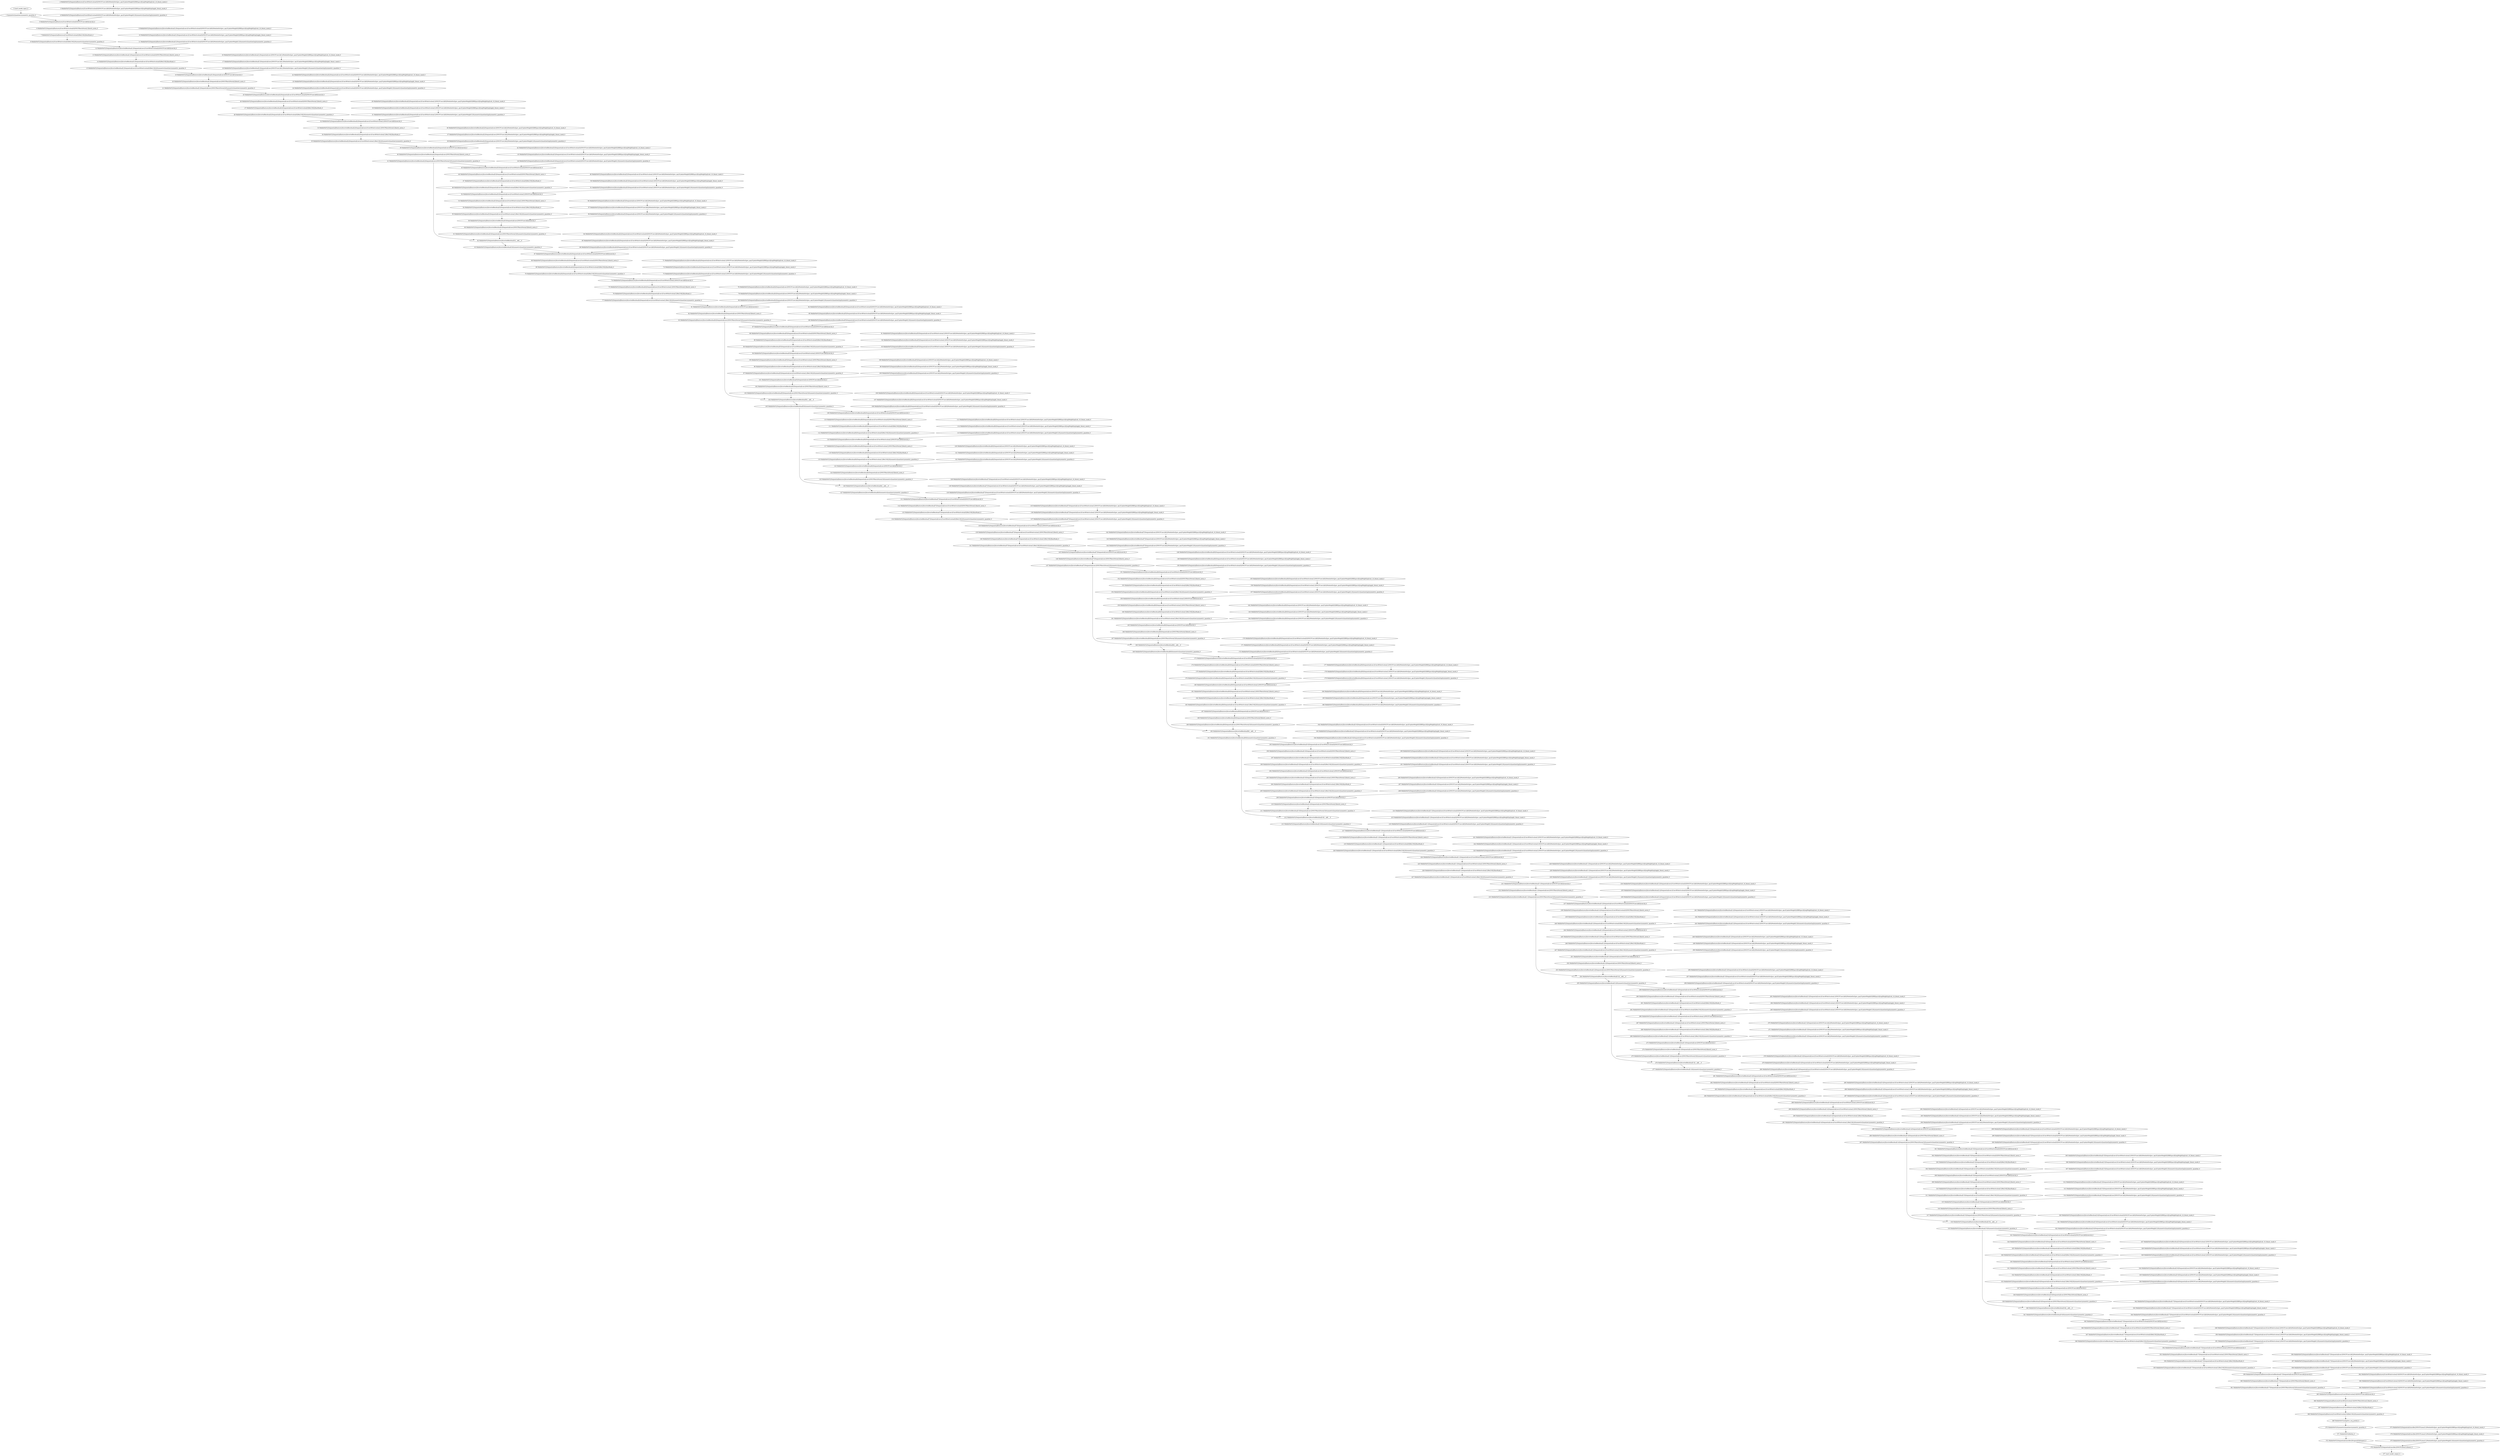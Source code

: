strict digraph  {
"0 /nncf_model_input_0" [id=0, type=nncf_model_input];
"1 SymmetricQuantizer/symmetric_quantize_0" [id=1, type=symmetric_quantize];
"2 MobileNetV2/Sequential[features]/ConvBNActivation[0]/NNCFConv2d[0]/ModuleDict[pre_ops]/UpdateWeight[0]/RBSparsifyingWeight[op]/calc_rb_binary_mask_0" [id=2, type=calc_rb_binary_mask];
"3 MobileNetV2/Sequential[features]/ConvBNActivation[0]/NNCFConv2d[0]/ModuleDict[pre_ops]/UpdateWeight[0]/RBSparsifyingWeight[op]/apply_binary_mask_0" [id=3, type=apply_binary_mask];
"4 MobileNetV2/Sequential[features]/ConvBNActivation[0]/NNCFConv2d[0]/ModuleDict[pre_ops]/UpdateWeight[1]/SymmetricQuantizer[op]/symmetric_quantize_0" [id=4, type=symmetric_quantize];
"5 MobileNetV2/Sequential[features]/ConvBNActivation[0]/NNCFConv2d[0]/conv2d_0" [id=5, type=conv2d];
"6 MobileNetV2/Sequential[features]/ConvBNActivation[0]/NNCFBatchNorm[1]/batch_norm_0" [id=6, type=batch_norm];
"7 MobileNetV2/Sequential[features]/ConvBNActivation[0]/ReLU6[2]/hardtanh_0" [id=7, type=hardtanh];
"8 MobileNetV2/Sequential[features]/ConvBNActivation[0]/ReLU6[2]/SymmetricQuantizer/symmetric_quantize_0" [id=8, type=symmetric_quantize];
"9 MobileNetV2/Sequential[features]/InvertedResidual[1]/Sequential[conv]/ConvBNActivation[0]/NNCFConv2d[0]/ModuleDict[pre_ops]/UpdateWeight[0]/RBSparsifyingWeight[op]/calc_rb_binary_mask_0" [id=9, type=calc_rb_binary_mask];
"10 MobileNetV2/Sequential[features]/InvertedResidual[1]/Sequential[conv]/ConvBNActivation[0]/NNCFConv2d[0]/ModuleDict[pre_ops]/UpdateWeight[0]/RBSparsifyingWeight[op]/apply_binary_mask_0" [id=10, type=apply_binary_mask];
"11 MobileNetV2/Sequential[features]/InvertedResidual[1]/Sequential[conv]/ConvBNActivation[0]/NNCFConv2d[0]/ModuleDict[pre_ops]/UpdateWeight[1]/SymmetricQuantizer[op]/symmetric_quantize_0" [id=11, type=symmetric_quantize];
"12 MobileNetV2/Sequential[features]/InvertedResidual[1]/Sequential[conv]/ConvBNActivation[0]/NNCFConv2d[0]/conv2d_0" [id=12, type=conv2d];
"13 MobileNetV2/Sequential[features]/InvertedResidual[1]/Sequential[conv]/ConvBNActivation[0]/NNCFBatchNorm[1]/batch_norm_0" [id=13, type=batch_norm];
"14 MobileNetV2/Sequential[features]/InvertedResidual[1]/Sequential[conv]/ConvBNActivation[0]/ReLU6[2]/hardtanh_0" [id=14, type=hardtanh];
"15 MobileNetV2/Sequential[features]/InvertedResidual[1]/Sequential[conv]/ConvBNActivation[0]/ReLU6[2]/SymmetricQuantizer/symmetric_quantize_0" [id=15, type=symmetric_quantize];
"16 MobileNetV2/Sequential[features]/InvertedResidual[1]/Sequential[conv]/NNCFConv2d[1]/ModuleDict[pre_ops]/UpdateWeight[0]/RBSparsifyingWeight[op]/calc_rb_binary_mask_0" [id=16, type=calc_rb_binary_mask];
"17 MobileNetV2/Sequential[features]/InvertedResidual[1]/Sequential[conv]/NNCFConv2d[1]/ModuleDict[pre_ops]/UpdateWeight[0]/RBSparsifyingWeight[op]/apply_binary_mask_0" [id=17, type=apply_binary_mask];
"18 MobileNetV2/Sequential[features]/InvertedResidual[1]/Sequential[conv]/NNCFConv2d[1]/ModuleDict[pre_ops]/UpdateWeight[1]/SymmetricQuantizer[op]/symmetric_quantize_0" [id=18, type=symmetric_quantize];
"19 MobileNetV2/Sequential[features]/InvertedResidual[1]/Sequential[conv]/NNCFConv2d[1]/conv2d_0" [id=19, type=conv2d];
"20 MobileNetV2/Sequential[features]/InvertedResidual[1]/Sequential[conv]/NNCFBatchNorm[2]/batch_norm_0" [id=20, type=batch_norm];
"21 MobileNetV2/Sequential[features]/InvertedResidual[1]/Sequential[conv]/NNCFBatchNorm[2]/SymmetricQuantizer/symmetric_quantize_0" [id=21, type=symmetric_quantize];
"22 MobileNetV2/Sequential[features]/InvertedResidual[2]/Sequential[conv]/ConvBNActivation[0]/NNCFConv2d[0]/ModuleDict[pre_ops]/UpdateWeight[0]/RBSparsifyingWeight[op]/calc_rb_binary_mask_0" [id=22, type=calc_rb_binary_mask];
"23 MobileNetV2/Sequential[features]/InvertedResidual[2]/Sequential[conv]/ConvBNActivation[0]/NNCFConv2d[0]/ModuleDict[pre_ops]/UpdateWeight[0]/RBSparsifyingWeight[op]/apply_binary_mask_0" [id=23, type=apply_binary_mask];
"24 MobileNetV2/Sequential[features]/InvertedResidual[2]/Sequential[conv]/ConvBNActivation[0]/NNCFConv2d[0]/ModuleDict[pre_ops]/UpdateWeight[1]/SymmetricQuantizer[op]/symmetric_quantize_0" [id=24, type=symmetric_quantize];
"25 MobileNetV2/Sequential[features]/InvertedResidual[2]/Sequential[conv]/ConvBNActivation[0]/NNCFConv2d[0]/conv2d_0" [id=25, type=conv2d];
"26 MobileNetV2/Sequential[features]/InvertedResidual[2]/Sequential[conv]/ConvBNActivation[0]/NNCFBatchNorm[1]/batch_norm_0" [id=26, type=batch_norm];
"27 MobileNetV2/Sequential[features]/InvertedResidual[2]/Sequential[conv]/ConvBNActivation[0]/ReLU6[2]/hardtanh_0" [id=27, type=hardtanh];
"28 MobileNetV2/Sequential[features]/InvertedResidual[2]/Sequential[conv]/ConvBNActivation[0]/ReLU6[2]/SymmetricQuantizer/symmetric_quantize_0" [id=28, type=symmetric_quantize];
"29 MobileNetV2/Sequential[features]/InvertedResidual[2]/Sequential[conv]/ConvBNActivation[1]/NNCFConv2d[0]/ModuleDict[pre_ops]/UpdateWeight[0]/RBSparsifyingWeight[op]/calc_rb_binary_mask_0" [id=29, type=calc_rb_binary_mask];
"30 MobileNetV2/Sequential[features]/InvertedResidual[2]/Sequential[conv]/ConvBNActivation[1]/NNCFConv2d[0]/ModuleDict[pre_ops]/UpdateWeight[0]/RBSparsifyingWeight[op]/apply_binary_mask_0" [id=30, type=apply_binary_mask];
"31 MobileNetV2/Sequential[features]/InvertedResidual[2]/Sequential[conv]/ConvBNActivation[1]/NNCFConv2d[0]/ModuleDict[pre_ops]/UpdateWeight[1]/SymmetricQuantizer[op]/symmetric_quantize_0" [id=31, type=symmetric_quantize];
"32 MobileNetV2/Sequential[features]/InvertedResidual[2]/Sequential[conv]/ConvBNActivation[1]/NNCFConv2d[0]/conv2d_0" [id=32, type=conv2d];
"33 MobileNetV2/Sequential[features]/InvertedResidual[2]/Sequential[conv]/ConvBNActivation[1]/NNCFBatchNorm[1]/batch_norm_0" [id=33, type=batch_norm];
"34 MobileNetV2/Sequential[features]/InvertedResidual[2]/Sequential[conv]/ConvBNActivation[1]/ReLU6[2]/hardtanh_0" [id=34, type=hardtanh];
"35 MobileNetV2/Sequential[features]/InvertedResidual[2]/Sequential[conv]/ConvBNActivation[1]/ReLU6[2]/SymmetricQuantizer/symmetric_quantize_0" [id=35, type=symmetric_quantize];
"36 MobileNetV2/Sequential[features]/InvertedResidual[2]/Sequential[conv]/NNCFConv2d[2]/ModuleDict[pre_ops]/UpdateWeight[0]/RBSparsifyingWeight[op]/calc_rb_binary_mask_0" [id=36, type=calc_rb_binary_mask];
"37 MobileNetV2/Sequential[features]/InvertedResidual[2]/Sequential[conv]/NNCFConv2d[2]/ModuleDict[pre_ops]/UpdateWeight[0]/RBSparsifyingWeight[op]/apply_binary_mask_0" [id=37, type=apply_binary_mask];
"38 MobileNetV2/Sequential[features]/InvertedResidual[2]/Sequential[conv]/NNCFConv2d[2]/ModuleDict[pre_ops]/UpdateWeight[1]/SymmetricQuantizer[op]/symmetric_quantize_0" [id=38, type=symmetric_quantize];
"39 MobileNetV2/Sequential[features]/InvertedResidual[2]/Sequential[conv]/NNCFConv2d[2]/conv2d_0" [id=39, type=conv2d];
"40 MobileNetV2/Sequential[features]/InvertedResidual[2]/Sequential[conv]/NNCFBatchNorm[3]/batch_norm_0" [id=40, type=batch_norm];
"41 MobileNetV2/Sequential[features]/InvertedResidual[2]/Sequential[conv]/NNCFBatchNorm[3]/SymmetricQuantizer/symmetric_quantize_0" [id=41, type=symmetric_quantize];
"42 MobileNetV2/Sequential[features]/InvertedResidual[3]/Sequential[conv]/ConvBNActivation[0]/NNCFConv2d[0]/ModuleDict[pre_ops]/UpdateWeight[0]/RBSparsifyingWeight[op]/calc_rb_binary_mask_0" [id=42, type=calc_rb_binary_mask];
"43 MobileNetV2/Sequential[features]/InvertedResidual[3]/Sequential[conv]/ConvBNActivation[0]/NNCFConv2d[0]/ModuleDict[pre_ops]/UpdateWeight[0]/RBSparsifyingWeight[op]/apply_binary_mask_0" [id=43, type=apply_binary_mask];
"44 MobileNetV2/Sequential[features]/InvertedResidual[3]/Sequential[conv]/ConvBNActivation[0]/NNCFConv2d[0]/ModuleDict[pre_ops]/UpdateWeight[1]/SymmetricQuantizer[op]/symmetric_quantize_0" [id=44, type=symmetric_quantize];
"45 MobileNetV2/Sequential[features]/InvertedResidual[3]/Sequential[conv]/ConvBNActivation[0]/NNCFConv2d[0]/conv2d_0" [id=45, type=conv2d];
"46 MobileNetV2/Sequential[features]/InvertedResidual[3]/Sequential[conv]/ConvBNActivation[0]/NNCFBatchNorm[1]/batch_norm_0" [id=46, type=batch_norm];
"47 MobileNetV2/Sequential[features]/InvertedResidual[3]/Sequential[conv]/ConvBNActivation[0]/ReLU6[2]/hardtanh_0" [id=47, type=hardtanh];
"48 MobileNetV2/Sequential[features]/InvertedResidual[3]/Sequential[conv]/ConvBNActivation[0]/ReLU6[2]/SymmetricQuantizer/symmetric_quantize_0" [id=48, type=symmetric_quantize];
"49 MobileNetV2/Sequential[features]/InvertedResidual[3]/Sequential[conv]/ConvBNActivation[1]/NNCFConv2d[0]/ModuleDict[pre_ops]/UpdateWeight[0]/RBSparsifyingWeight[op]/calc_rb_binary_mask_0" [id=49, type=calc_rb_binary_mask];
"50 MobileNetV2/Sequential[features]/InvertedResidual[3]/Sequential[conv]/ConvBNActivation[1]/NNCFConv2d[0]/ModuleDict[pre_ops]/UpdateWeight[0]/RBSparsifyingWeight[op]/apply_binary_mask_0" [id=50, type=apply_binary_mask];
"51 MobileNetV2/Sequential[features]/InvertedResidual[3]/Sequential[conv]/ConvBNActivation[1]/NNCFConv2d[0]/ModuleDict[pre_ops]/UpdateWeight[1]/SymmetricQuantizer[op]/symmetric_quantize_0" [id=51, type=symmetric_quantize];
"52 MobileNetV2/Sequential[features]/InvertedResidual[3]/Sequential[conv]/ConvBNActivation[1]/NNCFConv2d[0]/conv2d_0" [id=52, type=conv2d];
"53 MobileNetV2/Sequential[features]/InvertedResidual[3]/Sequential[conv]/ConvBNActivation[1]/NNCFBatchNorm[1]/batch_norm_0" [id=53, type=batch_norm];
"54 MobileNetV2/Sequential[features]/InvertedResidual[3]/Sequential[conv]/ConvBNActivation[1]/ReLU6[2]/hardtanh_0" [id=54, type=hardtanh];
"55 MobileNetV2/Sequential[features]/InvertedResidual[3]/Sequential[conv]/ConvBNActivation[1]/ReLU6[2]/SymmetricQuantizer/symmetric_quantize_0" [id=55, type=symmetric_quantize];
"56 MobileNetV2/Sequential[features]/InvertedResidual[3]/Sequential[conv]/NNCFConv2d[2]/ModuleDict[pre_ops]/UpdateWeight[0]/RBSparsifyingWeight[op]/calc_rb_binary_mask_0" [id=56, type=calc_rb_binary_mask];
"57 MobileNetV2/Sequential[features]/InvertedResidual[3]/Sequential[conv]/NNCFConv2d[2]/ModuleDict[pre_ops]/UpdateWeight[0]/RBSparsifyingWeight[op]/apply_binary_mask_0" [id=57, type=apply_binary_mask];
"58 MobileNetV2/Sequential[features]/InvertedResidual[3]/Sequential[conv]/NNCFConv2d[2]/ModuleDict[pre_ops]/UpdateWeight[1]/SymmetricQuantizer[op]/symmetric_quantize_0" [id=58, type=symmetric_quantize];
"59 MobileNetV2/Sequential[features]/InvertedResidual[3]/Sequential[conv]/NNCFConv2d[2]/conv2d_0" [id=59, type=conv2d];
"60 MobileNetV2/Sequential[features]/InvertedResidual[3]/Sequential[conv]/NNCFBatchNorm[3]/batch_norm_0" [id=60, type=batch_norm];
"61 MobileNetV2/Sequential[features]/InvertedResidual[3]/Sequential[conv]/NNCFBatchNorm[3]/SymmetricQuantizer/symmetric_quantize_0" [id=61, type=symmetric_quantize];
"62 MobileNetV2/Sequential[features]/InvertedResidual[3]/__add___0" [id=62, type=__add__];
"63 MobileNetV2/Sequential[features]/InvertedResidual[3]/SymmetricQuantizer/symmetric_quantize_0" [id=63, type=symmetric_quantize];
"64 MobileNetV2/Sequential[features]/InvertedResidual[4]/Sequential[conv]/ConvBNActivation[0]/NNCFConv2d[0]/ModuleDict[pre_ops]/UpdateWeight[0]/RBSparsifyingWeight[op]/calc_rb_binary_mask_0" [id=64, type=calc_rb_binary_mask];
"65 MobileNetV2/Sequential[features]/InvertedResidual[4]/Sequential[conv]/ConvBNActivation[0]/NNCFConv2d[0]/ModuleDict[pre_ops]/UpdateWeight[0]/RBSparsifyingWeight[op]/apply_binary_mask_0" [id=65, type=apply_binary_mask];
"66 MobileNetV2/Sequential[features]/InvertedResidual[4]/Sequential[conv]/ConvBNActivation[0]/NNCFConv2d[0]/ModuleDict[pre_ops]/UpdateWeight[1]/SymmetricQuantizer[op]/symmetric_quantize_0" [id=66, type=symmetric_quantize];
"67 MobileNetV2/Sequential[features]/InvertedResidual[4]/Sequential[conv]/ConvBNActivation[0]/NNCFConv2d[0]/conv2d_0" [id=67, type=conv2d];
"68 MobileNetV2/Sequential[features]/InvertedResidual[4]/Sequential[conv]/ConvBNActivation[0]/NNCFBatchNorm[1]/batch_norm_0" [id=68, type=batch_norm];
"69 MobileNetV2/Sequential[features]/InvertedResidual[4]/Sequential[conv]/ConvBNActivation[0]/ReLU6[2]/hardtanh_0" [id=69, type=hardtanh];
"70 MobileNetV2/Sequential[features]/InvertedResidual[4]/Sequential[conv]/ConvBNActivation[0]/ReLU6[2]/SymmetricQuantizer/symmetric_quantize_0" [id=70, type=symmetric_quantize];
"71 MobileNetV2/Sequential[features]/InvertedResidual[4]/Sequential[conv]/ConvBNActivation[1]/NNCFConv2d[0]/ModuleDict[pre_ops]/UpdateWeight[0]/RBSparsifyingWeight[op]/calc_rb_binary_mask_0" [id=71, type=calc_rb_binary_mask];
"72 MobileNetV2/Sequential[features]/InvertedResidual[4]/Sequential[conv]/ConvBNActivation[1]/NNCFConv2d[0]/ModuleDict[pre_ops]/UpdateWeight[0]/RBSparsifyingWeight[op]/apply_binary_mask_0" [id=72, type=apply_binary_mask];
"73 MobileNetV2/Sequential[features]/InvertedResidual[4]/Sequential[conv]/ConvBNActivation[1]/NNCFConv2d[0]/ModuleDict[pre_ops]/UpdateWeight[1]/SymmetricQuantizer[op]/symmetric_quantize_0" [id=73, type=symmetric_quantize];
"74 MobileNetV2/Sequential[features]/InvertedResidual[4]/Sequential[conv]/ConvBNActivation[1]/NNCFConv2d[0]/conv2d_0" [id=74, type=conv2d];
"75 MobileNetV2/Sequential[features]/InvertedResidual[4]/Sequential[conv]/ConvBNActivation[1]/NNCFBatchNorm[1]/batch_norm_0" [id=75, type=batch_norm];
"76 MobileNetV2/Sequential[features]/InvertedResidual[4]/Sequential[conv]/ConvBNActivation[1]/ReLU6[2]/hardtanh_0" [id=76, type=hardtanh];
"77 MobileNetV2/Sequential[features]/InvertedResidual[4]/Sequential[conv]/ConvBNActivation[1]/ReLU6[2]/SymmetricQuantizer/symmetric_quantize_0" [id=77, type=symmetric_quantize];
"78 MobileNetV2/Sequential[features]/InvertedResidual[4]/Sequential[conv]/NNCFConv2d[2]/ModuleDict[pre_ops]/UpdateWeight[0]/RBSparsifyingWeight[op]/calc_rb_binary_mask_0" [id=78, type=calc_rb_binary_mask];
"79 MobileNetV2/Sequential[features]/InvertedResidual[4]/Sequential[conv]/NNCFConv2d[2]/ModuleDict[pre_ops]/UpdateWeight[0]/RBSparsifyingWeight[op]/apply_binary_mask_0" [id=79, type=apply_binary_mask];
"80 MobileNetV2/Sequential[features]/InvertedResidual[4]/Sequential[conv]/NNCFConv2d[2]/ModuleDict[pre_ops]/UpdateWeight[1]/SymmetricQuantizer[op]/symmetric_quantize_0" [id=80, type=symmetric_quantize];
"81 MobileNetV2/Sequential[features]/InvertedResidual[4]/Sequential[conv]/NNCFConv2d[2]/conv2d_0" [id=81, type=conv2d];
"82 MobileNetV2/Sequential[features]/InvertedResidual[4]/Sequential[conv]/NNCFBatchNorm[3]/batch_norm_0" [id=82, type=batch_norm];
"83 MobileNetV2/Sequential[features]/InvertedResidual[4]/Sequential[conv]/NNCFBatchNorm[3]/SymmetricQuantizer/symmetric_quantize_0" [id=83, type=symmetric_quantize];
"84 MobileNetV2/Sequential[features]/InvertedResidual[5]/Sequential[conv]/ConvBNActivation[0]/NNCFConv2d[0]/ModuleDict[pre_ops]/UpdateWeight[0]/RBSparsifyingWeight[op]/calc_rb_binary_mask_0" [id=84, type=calc_rb_binary_mask];
"85 MobileNetV2/Sequential[features]/InvertedResidual[5]/Sequential[conv]/ConvBNActivation[0]/NNCFConv2d[0]/ModuleDict[pre_ops]/UpdateWeight[0]/RBSparsifyingWeight[op]/apply_binary_mask_0" [id=85, type=apply_binary_mask];
"86 MobileNetV2/Sequential[features]/InvertedResidual[5]/Sequential[conv]/ConvBNActivation[0]/NNCFConv2d[0]/ModuleDict[pre_ops]/UpdateWeight[1]/SymmetricQuantizer[op]/symmetric_quantize_0" [id=86, type=symmetric_quantize];
"87 MobileNetV2/Sequential[features]/InvertedResidual[5]/Sequential[conv]/ConvBNActivation[0]/NNCFConv2d[0]/conv2d_0" [id=87, type=conv2d];
"88 MobileNetV2/Sequential[features]/InvertedResidual[5]/Sequential[conv]/ConvBNActivation[0]/NNCFBatchNorm[1]/batch_norm_0" [id=88, type=batch_norm];
"89 MobileNetV2/Sequential[features]/InvertedResidual[5]/Sequential[conv]/ConvBNActivation[0]/ReLU6[2]/hardtanh_0" [id=89, type=hardtanh];
"90 MobileNetV2/Sequential[features]/InvertedResidual[5]/Sequential[conv]/ConvBNActivation[0]/ReLU6[2]/SymmetricQuantizer/symmetric_quantize_0" [id=90, type=symmetric_quantize];
"91 MobileNetV2/Sequential[features]/InvertedResidual[5]/Sequential[conv]/ConvBNActivation[1]/NNCFConv2d[0]/ModuleDict[pre_ops]/UpdateWeight[0]/RBSparsifyingWeight[op]/calc_rb_binary_mask_0" [id=91, type=calc_rb_binary_mask];
"92 MobileNetV2/Sequential[features]/InvertedResidual[5]/Sequential[conv]/ConvBNActivation[1]/NNCFConv2d[0]/ModuleDict[pre_ops]/UpdateWeight[0]/RBSparsifyingWeight[op]/apply_binary_mask_0" [id=92, type=apply_binary_mask];
"93 MobileNetV2/Sequential[features]/InvertedResidual[5]/Sequential[conv]/ConvBNActivation[1]/NNCFConv2d[0]/ModuleDict[pre_ops]/UpdateWeight[1]/SymmetricQuantizer[op]/symmetric_quantize_0" [id=93, type=symmetric_quantize];
"94 MobileNetV2/Sequential[features]/InvertedResidual[5]/Sequential[conv]/ConvBNActivation[1]/NNCFConv2d[0]/conv2d_0" [id=94, type=conv2d];
"95 MobileNetV2/Sequential[features]/InvertedResidual[5]/Sequential[conv]/ConvBNActivation[1]/NNCFBatchNorm[1]/batch_norm_0" [id=95, type=batch_norm];
"96 MobileNetV2/Sequential[features]/InvertedResidual[5]/Sequential[conv]/ConvBNActivation[1]/ReLU6[2]/hardtanh_0" [id=96, type=hardtanh];
"97 MobileNetV2/Sequential[features]/InvertedResidual[5]/Sequential[conv]/ConvBNActivation[1]/ReLU6[2]/SymmetricQuantizer/symmetric_quantize_0" [id=97, type=symmetric_quantize];
"98 MobileNetV2/Sequential[features]/InvertedResidual[5]/Sequential[conv]/NNCFConv2d[2]/ModuleDict[pre_ops]/UpdateWeight[0]/RBSparsifyingWeight[op]/calc_rb_binary_mask_0" [id=98, type=calc_rb_binary_mask];
"99 MobileNetV2/Sequential[features]/InvertedResidual[5]/Sequential[conv]/NNCFConv2d[2]/ModuleDict[pre_ops]/UpdateWeight[0]/RBSparsifyingWeight[op]/apply_binary_mask_0" [id=99, type=apply_binary_mask];
"100 MobileNetV2/Sequential[features]/InvertedResidual[5]/Sequential[conv]/NNCFConv2d[2]/ModuleDict[pre_ops]/UpdateWeight[1]/SymmetricQuantizer[op]/symmetric_quantize_0" [id=100, type=symmetric_quantize];
"101 MobileNetV2/Sequential[features]/InvertedResidual[5]/Sequential[conv]/NNCFConv2d[2]/conv2d_0" [id=101, type=conv2d];
"102 MobileNetV2/Sequential[features]/InvertedResidual[5]/Sequential[conv]/NNCFBatchNorm[3]/batch_norm_0" [id=102, type=batch_norm];
"103 MobileNetV2/Sequential[features]/InvertedResidual[5]/Sequential[conv]/NNCFBatchNorm[3]/SymmetricQuantizer/symmetric_quantize_0" [id=103, type=symmetric_quantize];
"104 MobileNetV2/Sequential[features]/InvertedResidual[5]/__add___0" [id=104, type=__add__];
"105 MobileNetV2/Sequential[features]/InvertedResidual[5]/SymmetricQuantizer/symmetric_quantize_0" [id=105, type=symmetric_quantize];
"106 MobileNetV2/Sequential[features]/InvertedResidual[6]/Sequential[conv]/ConvBNActivation[0]/NNCFConv2d[0]/ModuleDict[pre_ops]/UpdateWeight[0]/RBSparsifyingWeight[op]/calc_rb_binary_mask_0" [id=106, type=calc_rb_binary_mask];
"107 MobileNetV2/Sequential[features]/InvertedResidual[6]/Sequential[conv]/ConvBNActivation[0]/NNCFConv2d[0]/ModuleDict[pre_ops]/UpdateWeight[0]/RBSparsifyingWeight[op]/apply_binary_mask_0" [id=107, type=apply_binary_mask];
"108 MobileNetV2/Sequential[features]/InvertedResidual[6]/Sequential[conv]/ConvBNActivation[0]/NNCFConv2d[0]/ModuleDict[pre_ops]/UpdateWeight[1]/SymmetricQuantizer[op]/symmetric_quantize_0" [id=108, type=symmetric_quantize];
"109 MobileNetV2/Sequential[features]/InvertedResidual[6]/Sequential[conv]/ConvBNActivation[0]/NNCFConv2d[0]/conv2d_0" [id=109, type=conv2d];
"110 MobileNetV2/Sequential[features]/InvertedResidual[6]/Sequential[conv]/ConvBNActivation[0]/NNCFBatchNorm[1]/batch_norm_0" [id=110, type=batch_norm];
"111 MobileNetV2/Sequential[features]/InvertedResidual[6]/Sequential[conv]/ConvBNActivation[0]/ReLU6[2]/hardtanh_0" [id=111, type=hardtanh];
"112 MobileNetV2/Sequential[features]/InvertedResidual[6]/Sequential[conv]/ConvBNActivation[0]/ReLU6[2]/SymmetricQuantizer/symmetric_quantize_0" [id=112, type=symmetric_quantize];
"113 MobileNetV2/Sequential[features]/InvertedResidual[6]/Sequential[conv]/ConvBNActivation[1]/NNCFConv2d[0]/ModuleDict[pre_ops]/UpdateWeight[0]/RBSparsifyingWeight[op]/calc_rb_binary_mask_0" [id=113, type=calc_rb_binary_mask];
"114 MobileNetV2/Sequential[features]/InvertedResidual[6]/Sequential[conv]/ConvBNActivation[1]/NNCFConv2d[0]/ModuleDict[pre_ops]/UpdateWeight[0]/RBSparsifyingWeight[op]/apply_binary_mask_0" [id=114, type=apply_binary_mask];
"115 MobileNetV2/Sequential[features]/InvertedResidual[6]/Sequential[conv]/ConvBNActivation[1]/NNCFConv2d[0]/ModuleDict[pre_ops]/UpdateWeight[1]/SymmetricQuantizer[op]/symmetric_quantize_0" [id=115, type=symmetric_quantize];
"116 MobileNetV2/Sequential[features]/InvertedResidual[6]/Sequential[conv]/ConvBNActivation[1]/NNCFConv2d[0]/conv2d_0" [id=116, type=conv2d];
"117 MobileNetV2/Sequential[features]/InvertedResidual[6]/Sequential[conv]/ConvBNActivation[1]/NNCFBatchNorm[1]/batch_norm_0" [id=117, type=batch_norm];
"118 MobileNetV2/Sequential[features]/InvertedResidual[6]/Sequential[conv]/ConvBNActivation[1]/ReLU6[2]/hardtanh_0" [id=118, type=hardtanh];
"119 MobileNetV2/Sequential[features]/InvertedResidual[6]/Sequential[conv]/ConvBNActivation[1]/ReLU6[2]/SymmetricQuantizer/symmetric_quantize_0" [id=119, type=symmetric_quantize];
"120 MobileNetV2/Sequential[features]/InvertedResidual[6]/Sequential[conv]/NNCFConv2d[2]/ModuleDict[pre_ops]/UpdateWeight[0]/RBSparsifyingWeight[op]/calc_rb_binary_mask_0" [id=120, type=calc_rb_binary_mask];
"121 MobileNetV2/Sequential[features]/InvertedResidual[6]/Sequential[conv]/NNCFConv2d[2]/ModuleDict[pre_ops]/UpdateWeight[0]/RBSparsifyingWeight[op]/apply_binary_mask_0" [id=121, type=apply_binary_mask];
"122 MobileNetV2/Sequential[features]/InvertedResidual[6]/Sequential[conv]/NNCFConv2d[2]/ModuleDict[pre_ops]/UpdateWeight[1]/SymmetricQuantizer[op]/symmetric_quantize_0" [id=122, type=symmetric_quantize];
"123 MobileNetV2/Sequential[features]/InvertedResidual[6]/Sequential[conv]/NNCFConv2d[2]/conv2d_0" [id=123, type=conv2d];
"124 MobileNetV2/Sequential[features]/InvertedResidual[6]/Sequential[conv]/NNCFBatchNorm[3]/batch_norm_0" [id=124, type=batch_norm];
"125 MobileNetV2/Sequential[features]/InvertedResidual[6]/Sequential[conv]/NNCFBatchNorm[3]/SymmetricQuantizer/symmetric_quantize_0" [id=125, type=symmetric_quantize];
"126 MobileNetV2/Sequential[features]/InvertedResidual[6]/__add___0" [id=126, type=__add__];
"127 MobileNetV2/Sequential[features]/InvertedResidual[6]/SymmetricQuantizer/symmetric_quantize_0" [id=127, type=symmetric_quantize];
"128 MobileNetV2/Sequential[features]/InvertedResidual[7]/Sequential[conv]/ConvBNActivation[0]/NNCFConv2d[0]/ModuleDict[pre_ops]/UpdateWeight[0]/RBSparsifyingWeight[op]/calc_rb_binary_mask_0" [id=128, type=calc_rb_binary_mask];
"129 MobileNetV2/Sequential[features]/InvertedResidual[7]/Sequential[conv]/ConvBNActivation[0]/NNCFConv2d[0]/ModuleDict[pre_ops]/UpdateWeight[0]/RBSparsifyingWeight[op]/apply_binary_mask_0" [id=129, type=apply_binary_mask];
"130 MobileNetV2/Sequential[features]/InvertedResidual[7]/Sequential[conv]/ConvBNActivation[0]/NNCFConv2d[0]/ModuleDict[pre_ops]/UpdateWeight[1]/SymmetricQuantizer[op]/symmetric_quantize_0" [id=130, type=symmetric_quantize];
"131 MobileNetV2/Sequential[features]/InvertedResidual[7]/Sequential[conv]/ConvBNActivation[0]/NNCFConv2d[0]/conv2d_0" [id=131, type=conv2d];
"132 MobileNetV2/Sequential[features]/InvertedResidual[7]/Sequential[conv]/ConvBNActivation[0]/NNCFBatchNorm[1]/batch_norm_0" [id=132, type=batch_norm];
"133 MobileNetV2/Sequential[features]/InvertedResidual[7]/Sequential[conv]/ConvBNActivation[0]/ReLU6[2]/hardtanh_0" [id=133, type=hardtanh];
"134 MobileNetV2/Sequential[features]/InvertedResidual[7]/Sequential[conv]/ConvBNActivation[0]/ReLU6[2]/SymmetricQuantizer/symmetric_quantize_0" [id=134, type=symmetric_quantize];
"135 MobileNetV2/Sequential[features]/InvertedResidual[7]/Sequential[conv]/ConvBNActivation[1]/NNCFConv2d[0]/ModuleDict[pre_ops]/UpdateWeight[0]/RBSparsifyingWeight[op]/calc_rb_binary_mask_0" [id=135, type=calc_rb_binary_mask];
"136 MobileNetV2/Sequential[features]/InvertedResidual[7]/Sequential[conv]/ConvBNActivation[1]/NNCFConv2d[0]/ModuleDict[pre_ops]/UpdateWeight[0]/RBSparsifyingWeight[op]/apply_binary_mask_0" [id=136, type=apply_binary_mask];
"137 MobileNetV2/Sequential[features]/InvertedResidual[7]/Sequential[conv]/ConvBNActivation[1]/NNCFConv2d[0]/ModuleDict[pre_ops]/UpdateWeight[1]/SymmetricQuantizer[op]/symmetric_quantize_0" [id=137, type=symmetric_quantize];
"138 MobileNetV2/Sequential[features]/InvertedResidual[7]/Sequential[conv]/ConvBNActivation[1]/NNCFConv2d[0]/conv2d_0" [id=138, type=conv2d];
"139 MobileNetV2/Sequential[features]/InvertedResidual[7]/Sequential[conv]/ConvBNActivation[1]/NNCFBatchNorm[1]/batch_norm_0" [id=139, type=batch_norm];
"140 MobileNetV2/Sequential[features]/InvertedResidual[7]/Sequential[conv]/ConvBNActivation[1]/ReLU6[2]/hardtanh_0" [id=140, type=hardtanh];
"141 MobileNetV2/Sequential[features]/InvertedResidual[7]/Sequential[conv]/ConvBNActivation[1]/ReLU6[2]/SymmetricQuantizer/symmetric_quantize_0" [id=141, type=symmetric_quantize];
"142 MobileNetV2/Sequential[features]/InvertedResidual[7]/Sequential[conv]/NNCFConv2d[2]/ModuleDict[pre_ops]/UpdateWeight[0]/RBSparsifyingWeight[op]/calc_rb_binary_mask_0" [id=142, type=calc_rb_binary_mask];
"143 MobileNetV2/Sequential[features]/InvertedResidual[7]/Sequential[conv]/NNCFConv2d[2]/ModuleDict[pre_ops]/UpdateWeight[0]/RBSparsifyingWeight[op]/apply_binary_mask_0" [id=143, type=apply_binary_mask];
"144 MobileNetV2/Sequential[features]/InvertedResidual[7]/Sequential[conv]/NNCFConv2d[2]/ModuleDict[pre_ops]/UpdateWeight[1]/SymmetricQuantizer[op]/symmetric_quantize_0" [id=144, type=symmetric_quantize];
"145 MobileNetV2/Sequential[features]/InvertedResidual[7]/Sequential[conv]/NNCFConv2d[2]/conv2d_0" [id=145, type=conv2d];
"146 MobileNetV2/Sequential[features]/InvertedResidual[7]/Sequential[conv]/NNCFBatchNorm[3]/batch_norm_0" [id=146, type=batch_norm];
"147 MobileNetV2/Sequential[features]/InvertedResidual[7]/Sequential[conv]/NNCFBatchNorm[3]/SymmetricQuantizer/symmetric_quantize_0" [id=147, type=symmetric_quantize];
"148 MobileNetV2/Sequential[features]/InvertedResidual[8]/Sequential[conv]/ConvBNActivation[0]/NNCFConv2d[0]/ModuleDict[pre_ops]/UpdateWeight[0]/RBSparsifyingWeight[op]/calc_rb_binary_mask_0" [id=148, type=calc_rb_binary_mask];
"149 MobileNetV2/Sequential[features]/InvertedResidual[8]/Sequential[conv]/ConvBNActivation[0]/NNCFConv2d[0]/ModuleDict[pre_ops]/UpdateWeight[0]/RBSparsifyingWeight[op]/apply_binary_mask_0" [id=149, type=apply_binary_mask];
"150 MobileNetV2/Sequential[features]/InvertedResidual[8]/Sequential[conv]/ConvBNActivation[0]/NNCFConv2d[0]/ModuleDict[pre_ops]/UpdateWeight[1]/SymmetricQuantizer[op]/symmetric_quantize_0" [id=150, type=symmetric_quantize];
"151 MobileNetV2/Sequential[features]/InvertedResidual[8]/Sequential[conv]/ConvBNActivation[0]/NNCFConv2d[0]/conv2d_0" [id=151, type=conv2d];
"152 MobileNetV2/Sequential[features]/InvertedResidual[8]/Sequential[conv]/ConvBNActivation[0]/NNCFBatchNorm[1]/batch_norm_0" [id=152, type=batch_norm];
"153 MobileNetV2/Sequential[features]/InvertedResidual[8]/Sequential[conv]/ConvBNActivation[0]/ReLU6[2]/hardtanh_0" [id=153, type=hardtanh];
"154 MobileNetV2/Sequential[features]/InvertedResidual[8]/Sequential[conv]/ConvBNActivation[0]/ReLU6[2]/SymmetricQuantizer/symmetric_quantize_0" [id=154, type=symmetric_quantize];
"155 MobileNetV2/Sequential[features]/InvertedResidual[8]/Sequential[conv]/ConvBNActivation[1]/NNCFConv2d[0]/ModuleDict[pre_ops]/UpdateWeight[0]/RBSparsifyingWeight[op]/calc_rb_binary_mask_0" [id=155, type=calc_rb_binary_mask];
"156 MobileNetV2/Sequential[features]/InvertedResidual[8]/Sequential[conv]/ConvBNActivation[1]/NNCFConv2d[0]/ModuleDict[pre_ops]/UpdateWeight[0]/RBSparsifyingWeight[op]/apply_binary_mask_0" [id=156, type=apply_binary_mask];
"157 MobileNetV2/Sequential[features]/InvertedResidual[8]/Sequential[conv]/ConvBNActivation[1]/NNCFConv2d[0]/ModuleDict[pre_ops]/UpdateWeight[1]/SymmetricQuantizer[op]/symmetric_quantize_0" [id=157, type=symmetric_quantize];
"158 MobileNetV2/Sequential[features]/InvertedResidual[8]/Sequential[conv]/ConvBNActivation[1]/NNCFConv2d[0]/conv2d_0" [id=158, type=conv2d];
"159 MobileNetV2/Sequential[features]/InvertedResidual[8]/Sequential[conv]/ConvBNActivation[1]/NNCFBatchNorm[1]/batch_norm_0" [id=159, type=batch_norm];
"160 MobileNetV2/Sequential[features]/InvertedResidual[8]/Sequential[conv]/ConvBNActivation[1]/ReLU6[2]/hardtanh_0" [id=160, type=hardtanh];
"161 MobileNetV2/Sequential[features]/InvertedResidual[8]/Sequential[conv]/ConvBNActivation[1]/ReLU6[2]/SymmetricQuantizer/symmetric_quantize_0" [id=161, type=symmetric_quantize];
"162 MobileNetV2/Sequential[features]/InvertedResidual[8]/Sequential[conv]/NNCFConv2d[2]/ModuleDict[pre_ops]/UpdateWeight[0]/RBSparsifyingWeight[op]/calc_rb_binary_mask_0" [id=162, type=calc_rb_binary_mask];
"163 MobileNetV2/Sequential[features]/InvertedResidual[8]/Sequential[conv]/NNCFConv2d[2]/ModuleDict[pre_ops]/UpdateWeight[0]/RBSparsifyingWeight[op]/apply_binary_mask_0" [id=163, type=apply_binary_mask];
"164 MobileNetV2/Sequential[features]/InvertedResidual[8]/Sequential[conv]/NNCFConv2d[2]/ModuleDict[pre_ops]/UpdateWeight[1]/SymmetricQuantizer[op]/symmetric_quantize_0" [id=164, type=symmetric_quantize];
"165 MobileNetV2/Sequential[features]/InvertedResidual[8]/Sequential[conv]/NNCFConv2d[2]/conv2d_0" [id=165, type=conv2d];
"166 MobileNetV2/Sequential[features]/InvertedResidual[8]/Sequential[conv]/NNCFBatchNorm[3]/batch_norm_0" [id=166, type=batch_norm];
"167 MobileNetV2/Sequential[features]/InvertedResidual[8]/Sequential[conv]/NNCFBatchNorm[3]/SymmetricQuantizer/symmetric_quantize_0" [id=167, type=symmetric_quantize];
"168 MobileNetV2/Sequential[features]/InvertedResidual[8]/__add___0" [id=168, type=__add__];
"169 MobileNetV2/Sequential[features]/InvertedResidual[8]/SymmetricQuantizer/symmetric_quantize_0" [id=169, type=symmetric_quantize];
"170 MobileNetV2/Sequential[features]/InvertedResidual[9]/Sequential[conv]/ConvBNActivation[0]/NNCFConv2d[0]/ModuleDict[pre_ops]/UpdateWeight[0]/RBSparsifyingWeight[op]/calc_rb_binary_mask_0" [id=170, type=calc_rb_binary_mask];
"171 MobileNetV2/Sequential[features]/InvertedResidual[9]/Sequential[conv]/ConvBNActivation[0]/NNCFConv2d[0]/ModuleDict[pre_ops]/UpdateWeight[0]/RBSparsifyingWeight[op]/apply_binary_mask_0" [id=171, type=apply_binary_mask];
"172 MobileNetV2/Sequential[features]/InvertedResidual[9]/Sequential[conv]/ConvBNActivation[0]/NNCFConv2d[0]/ModuleDict[pre_ops]/UpdateWeight[1]/SymmetricQuantizer[op]/symmetric_quantize_0" [id=172, type=symmetric_quantize];
"173 MobileNetV2/Sequential[features]/InvertedResidual[9]/Sequential[conv]/ConvBNActivation[0]/NNCFConv2d[0]/conv2d_0" [id=173, type=conv2d];
"174 MobileNetV2/Sequential[features]/InvertedResidual[9]/Sequential[conv]/ConvBNActivation[0]/NNCFBatchNorm[1]/batch_norm_0" [id=174, type=batch_norm];
"175 MobileNetV2/Sequential[features]/InvertedResidual[9]/Sequential[conv]/ConvBNActivation[0]/ReLU6[2]/hardtanh_0" [id=175, type=hardtanh];
"176 MobileNetV2/Sequential[features]/InvertedResidual[9]/Sequential[conv]/ConvBNActivation[0]/ReLU6[2]/SymmetricQuantizer/symmetric_quantize_0" [id=176, type=symmetric_quantize];
"177 MobileNetV2/Sequential[features]/InvertedResidual[9]/Sequential[conv]/ConvBNActivation[1]/NNCFConv2d[0]/ModuleDict[pre_ops]/UpdateWeight[0]/RBSparsifyingWeight[op]/calc_rb_binary_mask_0" [id=177, type=calc_rb_binary_mask];
"178 MobileNetV2/Sequential[features]/InvertedResidual[9]/Sequential[conv]/ConvBNActivation[1]/NNCFConv2d[0]/ModuleDict[pre_ops]/UpdateWeight[0]/RBSparsifyingWeight[op]/apply_binary_mask_0" [id=178, type=apply_binary_mask];
"179 MobileNetV2/Sequential[features]/InvertedResidual[9]/Sequential[conv]/ConvBNActivation[1]/NNCFConv2d[0]/ModuleDict[pre_ops]/UpdateWeight[1]/SymmetricQuantizer[op]/symmetric_quantize_0" [id=179, type=symmetric_quantize];
"180 MobileNetV2/Sequential[features]/InvertedResidual[9]/Sequential[conv]/ConvBNActivation[1]/NNCFConv2d[0]/conv2d_0" [id=180, type=conv2d];
"181 MobileNetV2/Sequential[features]/InvertedResidual[9]/Sequential[conv]/ConvBNActivation[1]/NNCFBatchNorm[1]/batch_norm_0" [id=181, type=batch_norm];
"182 MobileNetV2/Sequential[features]/InvertedResidual[9]/Sequential[conv]/ConvBNActivation[1]/ReLU6[2]/hardtanh_0" [id=182, type=hardtanh];
"183 MobileNetV2/Sequential[features]/InvertedResidual[9]/Sequential[conv]/ConvBNActivation[1]/ReLU6[2]/SymmetricQuantizer/symmetric_quantize_0" [id=183, type=symmetric_quantize];
"184 MobileNetV2/Sequential[features]/InvertedResidual[9]/Sequential[conv]/NNCFConv2d[2]/ModuleDict[pre_ops]/UpdateWeight[0]/RBSparsifyingWeight[op]/calc_rb_binary_mask_0" [id=184, type=calc_rb_binary_mask];
"185 MobileNetV2/Sequential[features]/InvertedResidual[9]/Sequential[conv]/NNCFConv2d[2]/ModuleDict[pre_ops]/UpdateWeight[0]/RBSparsifyingWeight[op]/apply_binary_mask_0" [id=185, type=apply_binary_mask];
"186 MobileNetV2/Sequential[features]/InvertedResidual[9]/Sequential[conv]/NNCFConv2d[2]/ModuleDict[pre_ops]/UpdateWeight[1]/SymmetricQuantizer[op]/symmetric_quantize_0" [id=186, type=symmetric_quantize];
"187 MobileNetV2/Sequential[features]/InvertedResidual[9]/Sequential[conv]/NNCFConv2d[2]/conv2d_0" [id=187, type=conv2d];
"188 MobileNetV2/Sequential[features]/InvertedResidual[9]/Sequential[conv]/NNCFBatchNorm[3]/batch_norm_0" [id=188, type=batch_norm];
"189 MobileNetV2/Sequential[features]/InvertedResidual[9]/Sequential[conv]/NNCFBatchNorm[3]/SymmetricQuantizer/symmetric_quantize_0" [id=189, type=symmetric_quantize];
"190 MobileNetV2/Sequential[features]/InvertedResidual[9]/__add___0" [id=190, type=__add__];
"191 MobileNetV2/Sequential[features]/InvertedResidual[9]/SymmetricQuantizer/symmetric_quantize_0" [id=191, type=symmetric_quantize];
"192 MobileNetV2/Sequential[features]/InvertedResidual[10]/Sequential[conv]/ConvBNActivation[0]/NNCFConv2d[0]/ModuleDict[pre_ops]/UpdateWeight[0]/RBSparsifyingWeight[op]/calc_rb_binary_mask_0" [id=192, type=calc_rb_binary_mask];
"193 MobileNetV2/Sequential[features]/InvertedResidual[10]/Sequential[conv]/ConvBNActivation[0]/NNCFConv2d[0]/ModuleDict[pre_ops]/UpdateWeight[0]/RBSparsifyingWeight[op]/apply_binary_mask_0" [id=193, type=apply_binary_mask];
"194 MobileNetV2/Sequential[features]/InvertedResidual[10]/Sequential[conv]/ConvBNActivation[0]/NNCFConv2d[0]/ModuleDict[pre_ops]/UpdateWeight[1]/SymmetricQuantizer[op]/symmetric_quantize_0" [id=194, type=symmetric_quantize];
"195 MobileNetV2/Sequential[features]/InvertedResidual[10]/Sequential[conv]/ConvBNActivation[0]/NNCFConv2d[0]/conv2d_0" [id=195, type=conv2d];
"196 MobileNetV2/Sequential[features]/InvertedResidual[10]/Sequential[conv]/ConvBNActivation[0]/NNCFBatchNorm[1]/batch_norm_0" [id=196, type=batch_norm];
"197 MobileNetV2/Sequential[features]/InvertedResidual[10]/Sequential[conv]/ConvBNActivation[0]/ReLU6[2]/hardtanh_0" [id=197, type=hardtanh];
"198 MobileNetV2/Sequential[features]/InvertedResidual[10]/Sequential[conv]/ConvBNActivation[0]/ReLU6[2]/SymmetricQuantizer/symmetric_quantize_0" [id=198, type=symmetric_quantize];
"199 MobileNetV2/Sequential[features]/InvertedResidual[10]/Sequential[conv]/ConvBNActivation[1]/NNCFConv2d[0]/ModuleDict[pre_ops]/UpdateWeight[0]/RBSparsifyingWeight[op]/calc_rb_binary_mask_0" [id=199, type=calc_rb_binary_mask];
"200 MobileNetV2/Sequential[features]/InvertedResidual[10]/Sequential[conv]/ConvBNActivation[1]/NNCFConv2d[0]/ModuleDict[pre_ops]/UpdateWeight[0]/RBSparsifyingWeight[op]/apply_binary_mask_0" [id=200, type=apply_binary_mask];
"201 MobileNetV2/Sequential[features]/InvertedResidual[10]/Sequential[conv]/ConvBNActivation[1]/NNCFConv2d[0]/ModuleDict[pre_ops]/UpdateWeight[1]/SymmetricQuantizer[op]/symmetric_quantize_0" [id=201, type=symmetric_quantize];
"202 MobileNetV2/Sequential[features]/InvertedResidual[10]/Sequential[conv]/ConvBNActivation[1]/NNCFConv2d[0]/conv2d_0" [id=202, type=conv2d];
"203 MobileNetV2/Sequential[features]/InvertedResidual[10]/Sequential[conv]/ConvBNActivation[1]/NNCFBatchNorm[1]/batch_norm_0" [id=203, type=batch_norm];
"204 MobileNetV2/Sequential[features]/InvertedResidual[10]/Sequential[conv]/ConvBNActivation[1]/ReLU6[2]/hardtanh_0" [id=204, type=hardtanh];
"205 MobileNetV2/Sequential[features]/InvertedResidual[10]/Sequential[conv]/ConvBNActivation[1]/ReLU6[2]/SymmetricQuantizer/symmetric_quantize_0" [id=205, type=symmetric_quantize];
"206 MobileNetV2/Sequential[features]/InvertedResidual[10]/Sequential[conv]/NNCFConv2d[2]/ModuleDict[pre_ops]/UpdateWeight[0]/RBSparsifyingWeight[op]/calc_rb_binary_mask_0" [id=206, type=calc_rb_binary_mask];
"207 MobileNetV2/Sequential[features]/InvertedResidual[10]/Sequential[conv]/NNCFConv2d[2]/ModuleDict[pre_ops]/UpdateWeight[0]/RBSparsifyingWeight[op]/apply_binary_mask_0" [id=207, type=apply_binary_mask];
"208 MobileNetV2/Sequential[features]/InvertedResidual[10]/Sequential[conv]/NNCFConv2d[2]/ModuleDict[pre_ops]/UpdateWeight[1]/SymmetricQuantizer[op]/symmetric_quantize_0" [id=208, type=symmetric_quantize];
"209 MobileNetV2/Sequential[features]/InvertedResidual[10]/Sequential[conv]/NNCFConv2d[2]/conv2d_0" [id=209, type=conv2d];
"210 MobileNetV2/Sequential[features]/InvertedResidual[10]/Sequential[conv]/NNCFBatchNorm[3]/batch_norm_0" [id=210, type=batch_norm];
"211 MobileNetV2/Sequential[features]/InvertedResidual[10]/Sequential[conv]/NNCFBatchNorm[3]/SymmetricQuantizer/symmetric_quantize_0" [id=211, type=symmetric_quantize];
"212 MobileNetV2/Sequential[features]/InvertedResidual[10]/__add___0" [id=212, type=__add__];
"213 MobileNetV2/Sequential[features]/InvertedResidual[10]/SymmetricQuantizer/symmetric_quantize_0" [id=213, type=symmetric_quantize];
"214 MobileNetV2/Sequential[features]/InvertedResidual[11]/Sequential[conv]/ConvBNActivation[0]/NNCFConv2d[0]/ModuleDict[pre_ops]/UpdateWeight[0]/RBSparsifyingWeight[op]/calc_rb_binary_mask_0" [id=214, type=calc_rb_binary_mask];
"215 MobileNetV2/Sequential[features]/InvertedResidual[11]/Sequential[conv]/ConvBNActivation[0]/NNCFConv2d[0]/ModuleDict[pre_ops]/UpdateWeight[0]/RBSparsifyingWeight[op]/apply_binary_mask_0" [id=215, type=apply_binary_mask];
"216 MobileNetV2/Sequential[features]/InvertedResidual[11]/Sequential[conv]/ConvBNActivation[0]/NNCFConv2d[0]/ModuleDict[pre_ops]/UpdateWeight[1]/SymmetricQuantizer[op]/symmetric_quantize_0" [id=216, type=symmetric_quantize];
"217 MobileNetV2/Sequential[features]/InvertedResidual[11]/Sequential[conv]/ConvBNActivation[0]/NNCFConv2d[0]/conv2d_0" [id=217, type=conv2d];
"218 MobileNetV2/Sequential[features]/InvertedResidual[11]/Sequential[conv]/ConvBNActivation[0]/NNCFBatchNorm[1]/batch_norm_0" [id=218, type=batch_norm];
"219 MobileNetV2/Sequential[features]/InvertedResidual[11]/Sequential[conv]/ConvBNActivation[0]/ReLU6[2]/hardtanh_0" [id=219, type=hardtanh];
"220 MobileNetV2/Sequential[features]/InvertedResidual[11]/Sequential[conv]/ConvBNActivation[0]/ReLU6[2]/SymmetricQuantizer/symmetric_quantize_0" [id=220, type=symmetric_quantize];
"221 MobileNetV2/Sequential[features]/InvertedResidual[11]/Sequential[conv]/ConvBNActivation[1]/NNCFConv2d[0]/ModuleDict[pre_ops]/UpdateWeight[0]/RBSparsifyingWeight[op]/calc_rb_binary_mask_0" [id=221, type=calc_rb_binary_mask];
"222 MobileNetV2/Sequential[features]/InvertedResidual[11]/Sequential[conv]/ConvBNActivation[1]/NNCFConv2d[0]/ModuleDict[pre_ops]/UpdateWeight[0]/RBSparsifyingWeight[op]/apply_binary_mask_0" [id=222, type=apply_binary_mask];
"223 MobileNetV2/Sequential[features]/InvertedResidual[11]/Sequential[conv]/ConvBNActivation[1]/NNCFConv2d[0]/ModuleDict[pre_ops]/UpdateWeight[1]/SymmetricQuantizer[op]/symmetric_quantize_0" [id=223, type=symmetric_quantize];
"224 MobileNetV2/Sequential[features]/InvertedResidual[11]/Sequential[conv]/ConvBNActivation[1]/NNCFConv2d[0]/conv2d_0" [id=224, type=conv2d];
"225 MobileNetV2/Sequential[features]/InvertedResidual[11]/Sequential[conv]/ConvBNActivation[1]/NNCFBatchNorm[1]/batch_norm_0" [id=225, type=batch_norm];
"226 MobileNetV2/Sequential[features]/InvertedResidual[11]/Sequential[conv]/ConvBNActivation[1]/ReLU6[2]/hardtanh_0" [id=226, type=hardtanh];
"227 MobileNetV2/Sequential[features]/InvertedResidual[11]/Sequential[conv]/ConvBNActivation[1]/ReLU6[2]/SymmetricQuantizer/symmetric_quantize_0" [id=227, type=symmetric_quantize];
"228 MobileNetV2/Sequential[features]/InvertedResidual[11]/Sequential[conv]/NNCFConv2d[2]/ModuleDict[pre_ops]/UpdateWeight[0]/RBSparsifyingWeight[op]/calc_rb_binary_mask_0" [id=228, type=calc_rb_binary_mask];
"229 MobileNetV2/Sequential[features]/InvertedResidual[11]/Sequential[conv]/NNCFConv2d[2]/ModuleDict[pre_ops]/UpdateWeight[0]/RBSparsifyingWeight[op]/apply_binary_mask_0" [id=229, type=apply_binary_mask];
"230 MobileNetV2/Sequential[features]/InvertedResidual[11]/Sequential[conv]/NNCFConv2d[2]/ModuleDict[pre_ops]/UpdateWeight[1]/SymmetricQuantizer[op]/symmetric_quantize_0" [id=230, type=symmetric_quantize];
"231 MobileNetV2/Sequential[features]/InvertedResidual[11]/Sequential[conv]/NNCFConv2d[2]/conv2d_0" [id=231, type=conv2d];
"232 MobileNetV2/Sequential[features]/InvertedResidual[11]/Sequential[conv]/NNCFBatchNorm[3]/batch_norm_0" [id=232, type=batch_norm];
"233 MobileNetV2/Sequential[features]/InvertedResidual[11]/Sequential[conv]/NNCFBatchNorm[3]/SymmetricQuantizer/symmetric_quantize_0" [id=233, type=symmetric_quantize];
"234 MobileNetV2/Sequential[features]/InvertedResidual[12]/Sequential[conv]/ConvBNActivation[0]/NNCFConv2d[0]/ModuleDict[pre_ops]/UpdateWeight[0]/RBSparsifyingWeight[op]/calc_rb_binary_mask_0" [id=234, type=calc_rb_binary_mask];
"235 MobileNetV2/Sequential[features]/InvertedResidual[12]/Sequential[conv]/ConvBNActivation[0]/NNCFConv2d[0]/ModuleDict[pre_ops]/UpdateWeight[0]/RBSparsifyingWeight[op]/apply_binary_mask_0" [id=235, type=apply_binary_mask];
"236 MobileNetV2/Sequential[features]/InvertedResidual[12]/Sequential[conv]/ConvBNActivation[0]/NNCFConv2d[0]/ModuleDict[pre_ops]/UpdateWeight[1]/SymmetricQuantizer[op]/symmetric_quantize_0" [id=236, type=symmetric_quantize];
"237 MobileNetV2/Sequential[features]/InvertedResidual[12]/Sequential[conv]/ConvBNActivation[0]/NNCFConv2d[0]/conv2d_0" [id=237, type=conv2d];
"238 MobileNetV2/Sequential[features]/InvertedResidual[12]/Sequential[conv]/ConvBNActivation[0]/NNCFBatchNorm[1]/batch_norm_0" [id=238, type=batch_norm];
"239 MobileNetV2/Sequential[features]/InvertedResidual[12]/Sequential[conv]/ConvBNActivation[0]/ReLU6[2]/hardtanh_0" [id=239, type=hardtanh];
"240 MobileNetV2/Sequential[features]/InvertedResidual[12]/Sequential[conv]/ConvBNActivation[0]/ReLU6[2]/SymmetricQuantizer/symmetric_quantize_0" [id=240, type=symmetric_quantize];
"241 MobileNetV2/Sequential[features]/InvertedResidual[12]/Sequential[conv]/ConvBNActivation[1]/NNCFConv2d[0]/ModuleDict[pre_ops]/UpdateWeight[0]/RBSparsifyingWeight[op]/calc_rb_binary_mask_0" [id=241, type=calc_rb_binary_mask];
"242 MobileNetV2/Sequential[features]/InvertedResidual[12]/Sequential[conv]/ConvBNActivation[1]/NNCFConv2d[0]/ModuleDict[pre_ops]/UpdateWeight[0]/RBSparsifyingWeight[op]/apply_binary_mask_0" [id=242, type=apply_binary_mask];
"243 MobileNetV2/Sequential[features]/InvertedResidual[12]/Sequential[conv]/ConvBNActivation[1]/NNCFConv2d[0]/ModuleDict[pre_ops]/UpdateWeight[1]/SymmetricQuantizer[op]/symmetric_quantize_0" [id=243, type=symmetric_quantize];
"244 MobileNetV2/Sequential[features]/InvertedResidual[12]/Sequential[conv]/ConvBNActivation[1]/NNCFConv2d[0]/conv2d_0" [id=244, type=conv2d];
"245 MobileNetV2/Sequential[features]/InvertedResidual[12]/Sequential[conv]/ConvBNActivation[1]/NNCFBatchNorm[1]/batch_norm_0" [id=245, type=batch_norm];
"246 MobileNetV2/Sequential[features]/InvertedResidual[12]/Sequential[conv]/ConvBNActivation[1]/ReLU6[2]/hardtanh_0" [id=246, type=hardtanh];
"247 MobileNetV2/Sequential[features]/InvertedResidual[12]/Sequential[conv]/ConvBNActivation[1]/ReLU6[2]/SymmetricQuantizer/symmetric_quantize_0" [id=247, type=symmetric_quantize];
"248 MobileNetV2/Sequential[features]/InvertedResidual[12]/Sequential[conv]/NNCFConv2d[2]/ModuleDict[pre_ops]/UpdateWeight[0]/RBSparsifyingWeight[op]/calc_rb_binary_mask_0" [id=248, type=calc_rb_binary_mask];
"249 MobileNetV2/Sequential[features]/InvertedResidual[12]/Sequential[conv]/NNCFConv2d[2]/ModuleDict[pre_ops]/UpdateWeight[0]/RBSparsifyingWeight[op]/apply_binary_mask_0" [id=249, type=apply_binary_mask];
"250 MobileNetV2/Sequential[features]/InvertedResidual[12]/Sequential[conv]/NNCFConv2d[2]/ModuleDict[pre_ops]/UpdateWeight[1]/SymmetricQuantizer[op]/symmetric_quantize_0" [id=250, type=symmetric_quantize];
"251 MobileNetV2/Sequential[features]/InvertedResidual[12]/Sequential[conv]/NNCFConv2d[2]/conv2d_0" [id=251, type=conv2d];
"252 MobileNetV2/Sequential[features]/InvertedResidual[12]/Sequential[conv]/NNCFBatchNorm[3]/batch_norm_0" [id=252, type=batch_norm];
"253 MobileNetV2/Sequential[features]/InvertedResidual[12]/Sequential[conv]/NNCFBatchNorm[3]/SymmetricQuantizer/symmetric_quantize_0" [id=253, type=symmetric_quantize];
"254 MobileNetV2/Sequential[features]/InvertedResidual[12]/__add___0" [id=254, type=__add__];
"255 MobileNetV2/Sequential[features]/InvertedResidual[12]/SymmetricQuantizer/symmetric_quantize_0" [id=255, type=symmetric_quantize];
"256 MobileNetV2/Sequential[features]/InvertedResidual[13]/Sequential[conv]/ConvBNActivation[0]/NNCFConv2d[0]/ModuleDict[pre_ops]/UpdateWeight[0]/RBSparsifyingWeight[op]/calc_rb_binary_mask_0" [id=256, type=calc_rb_binary_mask];
"257 MobileNetV2/Sequential[features]/InvertedResidual[13]/Sequential[conv]/ConvBNActivation[0]/NNCFConv2d[0]/ModuleDict[pre_ops]/UpdateWeight[0]/RBSparsifyingWeight[op]/apply_binary_mask_0" [id=257, type=apply_binary_mask];
"258 MobileNetV2/Sequential[features]/InvertedResidual[13]/Sequential[conv]/ConvBNActivation[0]/NNCFConv2d[0]/ModuleDict[pre_ops]/UpdateWeight[1]/SymmetricQuantizer[op]/symmetric_quantize_0" [id=258, type=symmetric_quantize];
"259 MobileNetV2/Sequential[features]/InvertedResidual[13]/Sequential[conv]/ConvBNActivation[0]/NNCFConv2d[0]/conv2d_0" [id=259, type=conv2d];
"260 MobileNetV2/Sequential[features]/InvertedResidual[13]/Sequential[conv]/ConvBNActivation[0]/NNCFBatchNorm[1]/batch_norm_0" [id=260, type=batch_norm];
"261 MobileNetV2/Sequential[features]/InvertedResidual[13]/Sequential[conv]/ConvBNActivation[0]/ReLU6[2]/hardtanh_0" [id=261, type=hardtanh];
"262 MobileNetV2/Sequential[features]/InvertedResidual[13]/Sequential[conv]/ConvBNActivation[0]/ReLU6[2]/SymmetricQuantizer/symmetric_quantize_0" [id=262, type=symmetric_quantize];
"263 MobileNetV2/Sequential[features]/InvertedResidual[13]/Sequential[conv]/ConvBNActivation[1]/NNCFConv2d[0]/ModuleDict[pre_ops]/UpdateWeight[0]/RBSparsifyingWeight[op]/calc_rb_binary_mask_0" [id=263, type=calc_rb_binary_mask];
"264 MobileNetV2/Sequential[features]/InvertedResidual[13]/Sequential[conv]/ConvBNActivation[1]/NNCFConv2d[0]/ModuleDict[pre_ops]/UpdateWeight[0]/RBSparsifyingWeight[op]/apply_binary_mask_0" [id=264, type=apply_binary_mask];
"265 MobileNetV2/Sequential[features]/InvertedResidual[13]/Sequential[conv]/ConvBNActivation[1]/NNCFConv2d[0]/ModuleDict[pre_ops]/UpdateWeight[1]/SymmetricQuantizer[op]/symmetric_quantize_0" [id=265, type=symmetric_quantize];
"266 MobileNetV2/Sequential[features]/InvertedResidual[13]/Sequential[conv]/ConvBNActivation[1]/NNCFConv2d[0]/conv2d_0" [id=266, type=conv2d];
"267 MobileNetV2/Sequential[features]/InvertedResidual[13]/Sequential[conv]/ConvBNActivation[1]/NNCFBatchNorm[1]/batch_norm_0" [id=267, type=batch_norm];
"268 MobileNetV2/Sequential[features]/InvertedResidual[13]/Sequential[conv]/ConvBNActivation[1]/ReLU6[2]/hardtanh_0" [id=268, type=hardtanh];
"269 MobileNetV2/Sequential[features]/InvertedResidual[13]/Sequential[conv]/ConvBNActivation[1]/ReLU6[2]/SymmetricQuantizer/symmetric_quantize_0" [id=269, type=symmetric_quantize];
"270 MobileNetV2/Sequential[features]/InvertedResidual[13]/Sequential[conv]/NNCFConv2d[2]/ModuleDict[pre_ops]/UpdateWeight[0]/RBSparsifyingWeight[op]/calc_rb_binary_mask_0" [id=270, type=calc_rb_binary_mask];
"271 MobileNetV2/Sequential[features]/InvertedResidual[13]/Sequential[conv]/NNCFConv2d[2]/ModuleDict[pre_ops]/UpdateWeight[0]/RBSparsifyingWeight[op]/apply_binary_mask_0" [id=271, type=apply_binary_mask];
"272 MobileNetV2/Sequential[features]/InvertedResidual[13]/Sequential[conv]/NNCFConv2d[2]/ModuleDict[pre_ops]/UpdateWeight[1]/SymmetricQuantizer[op]/symmetric_quantize_0" [id=272, type=symmetric_quantize];
"273 MobileNetV2/Sequential[features]/InvertedResidual[13]/Sequential[conv]/NNCFConv2d[2]/conv2d_0" [id=273, type=conv2d];
"274 MobileNetV2/Sequential[features]/InvertedResidual[13]/Sequential[conv]/NNCFBatchNorm[3]/batch_norm_0" [id=274, type=batch_norm];
"275 MobileNetV2/Sequential[features]/InvertedResidual[13]/Sequential[conv]/NNCFBatchNorm[3]/SymmetricQuantizer/symmetric_quantize_0" [id=275, type=symmetric_quantize];
"276 MobileNetV2/Sequential[features]/InvertedResidual[13]/__add___0" [id=276, type=__add__];
"277 MobileNetV2/Sequential[features]/InvertedResidual[13]/SymmetricQuantizer/symmetric_quantize_0" [id=277, type=symmetric_quantize];
"278 MobileNetV2/Sequential[features]/InvertedResidual[14]/Sequential[conv]/ConvBNActivation[0]/NNCFConv2d[0]/ModuleDict[pre_ops]/UpdateWeight[0]/RBSparsifyingWeight[op]/calc_rb_binary_mask_0" [id=278, type=calc_rb_binary_mask];
"279 MobileNetV2/Sequential[features]/InvertedResidual[14]/Sequential[conv]/ConvBNActivation[0]/NNCFConv2d[0]/ModuleDict[pre_ops]/UpdateWeight[0]/RBSparsifyingWeight[op]/apply_binary_mask_0" [id=279, type=apply_binary_mask];
"280 MobileNetV2/Sequential[features]/InvertedResidual[14]/Sequential[conv]/ConvBNActivation[0]/NNCFConv2d[0]/ModuleDict[pre_ops]/UpdateWeight[1]/SymmetricQuantizer[op]/symmetric_quantize_0" [id=280, type=symmetric_quantize];
"281 MobileNetV2/Sequential[features]/InvertedResidual[14]/Sequential[conv]/ConvBNActivation[0]/NNCFConv2d[0]/conv2d_0" [id=281, type=conv2d];
"282 MobileNetV2/Sequential[features]/InvertedResidual[14]/Sequential[conv]/ConvBNActivation[0]/NNCFBatchNorm[1]/batch_norm_0" [id=282, type=batch_norm];
"283 MobileNetV2/Sequential[features]/InvertedResidual[14]/Sequential[conv]/ConvBNActivation[0]/ReLU6[2]/hardtanh_0" [id=283, type=hardtanh];
"284 MobileNetV2/Sequential[features]/InvertedResidual[14]/Sequential[conv]/ConvBNActivation[0]/ReLU6[2]/SymmetricQuantizer/symmetric_quantize_0" [id=284, type=symmetric_quantize];
"285 MobileNetV2/Sequential[features]/InvertedResidual[14]/Sequential[conv]/ConvBNActivation[1]/NNCFConv2d[0]/ModuleDict[pre_ops]/UpdateWeight[0]/RBSparsifyingWeight[op]/calc_rb_binary_mask_0" [id=285, type=calc_rb_binary_mask];
"286 MobileNetV2/Sequential[features]/InvertedResidual[14]/Sequential[conv]/ConvBNActivation[1]/NNCFConv2d[0]/ModuleDict[pre_ops]/UpdateWeight[0]/RBSparsifyingWeight[op]/apply_binary_mask_0" [id=286, type=apply_binary_mask];
"287 MobileNetV2/Sequential[features]/InvertedResidual[14]/Sequential[conv]/ConvBNActivation[1]/NNCFConv2d[0]/ModuleDict[pre_ops]/UpdateWeight[1]/SymmetricQuantizer[op]/symmetric_quantize_0" [id=287, type=symmetric_quantize];
"288 MobileNetV2/Sequential[features]/InvertedResidual[14]/Sequential[conv]/ConvBNActivation[1]/NNCFConv2d[0]/conv2d_0" [id=288, type=conv2d];
"289 MobileNetV2/Sequential[features]/InvertedResidual[14]/Sequential[conv]/ConvBNActivation[1]/NNCFBatchNorm[1]/batch_norm_0" [id=289, type=batch_norm];
"290 MobileNetV2/Sequential[features]/InvertedResidual[14]/Sequential[conv]/ConvBNActivation[1]/ReLU6[2]/hardtanh_0" [id=290, type=hardtanh];
"291 MobileNetV2/Sequential[features]/InvertedResidual[14]/Sequential[conv]/ConvBNActivation[1]/ReLU6[2]/SymmetricQuantizer/symmetric_quantize_0" [id=291, type=symmetric_quantize];
"292 MobileNetV2/Sequential[features]/InvertedResidual[14]/Sequential[conv]/NNCFConv2d[2]/ModuleDict[pre_ops]/UpdateWeight[0]/RBSparsifyingWeight[op]/calc_rb_binary_mask_0" [id=292, type=calc_rb_binary_mask];
"293 MobileNetV2/Sequential[features]/InvertedResidual[14]/Sequential[conv]/NNCFConv2d[2]/ModuleDict[pre_ops]/UpdateWeight[0]/RBSparsifyingWeight[op]/apply_binary_mask_0" [id=293, type=apply_binary_mask];
"294 MobileNetV2/Sequential[features]/InvertedResidual[14]/Sequential[conv]/NNCFConv2d[2]/ModuleDict[pre_ops]/UpdateWeight[1]/SymmetricQuantizer[op]/symmetric_quantize_0" [id=294, type=symmetric_quantize];
"295 MobileNetV2/Sequential[features]/InvertedResidual[14]/Sequential[conv]/NNCFConv2d[2]/conv2d_0" [id=295, type=conv2d];
"296 MobileNetV2/Sequential[features]/InvertedResidual[14]/Sequential[conv]/NNCFBatchNorm[3]/batch_norm_0" [id=296, type=batch_norm];
"297 MobileNetV2/Sequential[features]/InvertedResidual[14]/Sequential[conv]/NNCFBatchNorm[3]/SymmetricQuantizer/symmetric_quantize_0" [id=297, type=symmetric_quantize];
"298 MobileNetV2/Sequential[features]/InvertedResidual[15]/Sequential[conv]/ConvBNActivation[0]/NNCFConv2d[0]/ModuleDict[pre_ops]/UpdateWeight[0]/RBSparsifyingWeight[op]/calc_rb_binary_mask_0" [id=298, type=calc_rb_binary_mask];
"299 MobileNetV2/Sequential[features]/InvertedResidual[15]/Sequential[conv]/ConvBNActivation[0]/NNCFConv2d[0]/ModuleDict[pre_ops]/UpdateWeight[0]/RBSparsifyingWeight[op]/apply_binary_mask_0" [id=299, type=apply_binary_mask];
"300 MobileNetV2/Sequential[features]/InvertedResidual[15]/Sequential[conv]/ConvBNActivation[0]/NNCFConv2d[0]/ModuleDict[pre_ops]/UpdateWeight[1]/SymmetricQuantizer[op]/symmetric_quantize_0" [id=300, type=symmetric_quantize];
"301 MobileNetV2/Sequential[features]/InvertedResidual[15]/Sequential[conv]/ConvBNActivation[0]/NNCFConv2d[0]/conv2d_0" [id=301, type=conv2d];
"302 MobileNetV2/Sequential[features]/InvertedResidual[15]/Sequential[conv]/ConvBNActivation[0]/NNCFBatchNorm[1]/batch_norm_0" [id=302, type=batch_norm];
"303 MobileNetV2/Sequential[features]/InvertedResidual[15]/Sequential[conv]/ConvBNActivation[0]/ReLU6[2]/hardtanh_0" [id=303, type=hardtanh];
"304 MobileNetV2/Sequential[features]/InvertedResidual[15]/Sequential[conv]/ConvBNActivation[0]/ReLU6[2]/SymmetricQuantizer/symmetric_quantize_0" [id=304, type=symmetric_quantize];
"305 MobileNetV2/Sequential[features]/InvertedResidual[15]/Sequential[conv]/ConvBNActivation[1]/NNCFConv2d[0]/ModuleDict[pre_ops]/UpdateWeight[0]/RBSparsifyingWeight[op]/calc_rb_binary_mask_0" [id=305, type=calc_rb_binary_mask];
"306 MobileNetV2/Sequential[features]/InvertedResidual[15]/Sequential[conv]/ConvBNActivation[1]/NNCFConv2d[0]/ModuleDict[pre_ops]/UpdateWeight[0]/RBSparsifyingWeight[op]/apply_binary_mask_0" [id=306, type=apply_binary_mask];
"307 MobileNetV2/Sequential[features]/InvertedResidual[15]/Sequential[conv]/ConvBNActivation[1]/NNCFConv2d[0]/ModuleDict[pre_ops]/UpdateWeight[1]/SymmetricQuantizer[op]/symmetric_quantize_0" [id=307, type=symmetric_quantize];
"308 MobileNetV2/Sequential[features]/InvertedResidual[15]/Sequential[conv]/ConvBNActivation[1]/NNCFConv2d[0]/conv2d_0" [id=308, type=conv2d];
"309 MobileNetV2/Sequential[features]/InvertedResidual[15]/Sequential[conv]/ConvBNActivation[1]/NNCFBatchNorm[1]/batch_norm_0" [id=309, type=batch_norm];
"310 MobileNetV2/Sequential[features]/InvertedResidual[15]/Sequential[conv]/ConvBNActivation[1]/ReLU6[2]/hardtanh_0" [id=310, type=hardtanh];
"311 MobileNetV2/Sequential[features]/InvertedResidual[15]/Sequential[conv]/ConvBNActivation[1]/ReLU6[2]/SymmetricQuantizer/symmetric_quantize_0" [id=311, type=symmetric_quantize];
"312 MobileNetV2/Sequential[features]/InvertedResidual[15]/Sequential[conv]/NNCFConv2d[2]/ModuleDict[pre_ops]/UpdateWeight[0]/RBSparsifyingWeight[op]/calc_rb_binary_mask_0" [id=312, type=calc_rb_binary_mask];
"313 MobileNetV2/Sequential[features]/InvertedResidual[15]/Sequential[conv]/NNCFConv2d[2]/ModuleDict[pre_ops]/UpdateWeight[0]/RBSparsifyingWeight[op]/apply_binary_mask_0" [id=313, type=apply_binary_mask];
"314 MobileNetV2/Sequential[features]/InvertedResidual[15]/Sequential[conv]/NNCFConv2d[2]/ModuleDict[pre_ops]/UpdateWeight[1]/SymmetricQuantizer[op]/symmetric_quantize_0" [id=314, type=symmetric_quantize];
"315 MobileNetV2/Sequential[features]/InvertedResidual[15]/Sequential[conv]/NNCFConv2d[2]/conv2d_0" [id=315, type=conv2d];
"316 MobileNetV2/Sequential[features]/InvertedResidual[15]/Sequential[conv]/NNCFBatchNorm[3]/batch_norm_0" [id=316, type=batch_norm];
"317 MobileNetV2/Sequential[features]/InvertedResidual[15]/Sequential[conv]/NNCFBatchNorm[3]/SymmetricQuantizer/symmetric_quantize_0" [id=317, type=symmetric_quantize];
"318 MobileNetV2/Sequential[features]/InvertedResidual[15]/__add___0" [id=318, type=__add__];
"319 MobileNetV2/Sequential[features]/InvertedResidual[15]/SymmetricQuantizer/symmetric_quantize_0" [id=319, type=symmetric_quantize];
"320 MobileNetV2/Sequential[features]/InvertedResidual[16]/Sequential[conv]/ConvBNActivation[0]/NNCFConv2d[0]/ModuleDict[pre_ops]/UpdateWeight[0]/RBSparsifyingWeight[op]/calc_rb_binary_mask_0" [id=320, type=calc_rb_binary_mask];
"321 MobileNetV2/Sequential[features]/InvertedResidual[16]/Sequential[conv]/ConvBNActivation[0]/NNCFConv2d[0]/ModuleDict[pre_ops]/UpdateWeight[0]/RBSparsifyingWeight[op]/apply_binary_mask_0" [id=321, type=apply_binary_mask];
"322 MobileNetV2/Sequential[features]/InvertedResidual[16]/Sequential[conv]/ConvBNActivation[0]/NNCFConv2d[0]/ModuleDict[pre_ops]/UpdateWeight[1]/SymmetricQuantizer[op]/symmetric_quantize_0" [id=322, type=symmetric_quantize];
"323 MobileNetV2/Sequential[features]/InvertedResidual[16]/Sequential[conv]/ConvBNActivation[0]/NNCFConv2d[0]/conv2d_0" [id=323, type=conv2d];
"324 MobileNetV2/Sequential[features]/InvertedResidual[16]/Sequential[conv]/ConvBNActivation[0]/NNCFBatchNorm[1]/batch_norm_0" [id=324, type=batch_norm];
"325 MobileNetV2/Sequential[features]/InvertedResidual[16]/Sequential[conv]/ConvBNActivation[0]/ReLU6[2]/hardtanh_0" [id=325, type=hardtanh];
"326 MobileNetV2/Sequential[features]/InvertedResidual[16]/Sequential[conv]/ConvBNActivation[0]/ReLU6[2]/SymmetricQuantizer/symmetric_quantize_0" [id=326, type=symmetric_quantize];
"327 MobileNetV2/Sequential[features]/InvertedResidual[16]/Sequential[conv]/ConvBNActivation[1]/NNCFConv2d[0]/ModuleDict[pre_ops]/UpdateWeight[0]/RBSparsifyingWeight[op]/calc_rb_binary_mask_0" [id=327, type=calc_rb_binary_mask];
"328 MobileNetV2/Sequential[features]/InvertedResidual[16]/Sequential[conv]/ConvBNActivation[1]/NNCFConv2d[0]/ModuleDict[pre_ops]/UpdateWeight[0]/RBSparsifyingWeight[op]/apply_binary_mask_0" [id=328, type=apply_binary_mask];
"329 MobileNetV2/Sequential[features]/InvertedResidual[16]/Sequential[conv]/ConvBNActivation[1]/NNCFConv2d[0]/ModuleDict[pre_ops]/UpdateWeight[1]/SymmetricQuantizer[op]/symmetric_quantize_0" [id=329, type=symmetric_quantize];
"330 MobileNetV2/Sequential[features]/InvertedResidual[16]/Sequential[conv]/ConvBNActivation[1]/NNCFConv2d[0]/conv2d_0" [id=330, type=conv2d];
"331 MobileNetV2/Sequential[features]/InvertedResidual[16]/Sequential[conv]/ConvBNActivation[1]/NNCFBatchNorm[1]/batch_norm_0" [id=331, type=batch_norm];
"332 MobileNetV2/Sequential[features]/InvertedResidual[16]/Sequential[conv]/ConvBNActivation[1]/ReLU6[2]/hardtanh_0" [id=332, type=hardtanh];
"333 MobileNetV2/Sequential[features]/InvertedResidual[16]/Sequential[conv]/ConvBNActivation[1]/ReLU6[2]/SymmetricQuantizer/symmetric_quantize_0" [id=333, type=symmetric_quantize];
"334 MobileNetV2/Sequential[features]/InvertedResidual[16]/Sequential[conv]/NNCFConv2d[2]/ModuleDict[pre_ops]/UpdateWeight[0]/RBSparsifyingWeight[op]/calc_rb_binary_mask_0" [id=334, type=calc_rb_binary_mask];
"335 MobileNetV2/Sequential[features]/InvertedResidual[16]/Sequential[conv]/NNCFConv2d[2]/ModuleDict[pre_ops]/UpdateWeight[0]/RBSparsifyingWeight[op]/apply_binary_mask_0" [id=335, type=apply_binary_mask];
"336 MobileNetV2/Sequential[features]/InvertedResidual[16]/Sequential[conv]/NNCFConv2d[2]/ModuleDict[pre_ops]/UpdateWeight[1]/SymmetricQuantizer[op]/symmetric_quantize_0" [id=336, type=symmetric_quantize];
"337 MobileNetV2/Sequential[features]/InvertedResidual[16]/Sequential[conv]/NNCFConv2d[2]/conv2d_0" [id=337, type=conv2d];
"338 MobileNetV2/Sequential[features]/InvertedResidual[16]/Sequential[conv]/NNCFBatchNorm[3]/batch_norm_0" [id=338, type=batch_norm];
"339 MobileNetV2/Sequential[features]/InvertedResidual[16]/Sequential[conv]/NNCFBatchNorm[3]/SymmetricQuantizer/symmetric_quantize_0" [id=339, type=symmetric_quantize];
"340 MobileNetV2/Sequential[features]/InvertedResidual[16]/__add___0" [id=340, type=__add__];
"341 MobileNetV2/Sequential[features]/InvertedResidual[16]/SymmetricQuantizer/symmetric_quantize_0" [id=341, type=symmetric_quantize];
"342 MobileNetV2/Sequential[features]/InvertedResidual[17]/Sequential[conv]/ConvBNActivation[0]/NNCFConv2d[0]/ModuleDict[pre_ops]/UpdateWeight[0]/RBSparsifyingWeight[op]/calc_rb_binary_mask_0" [id=342, type=calc_rb_binary_mask];
"343 MobileNetV2/Sequential[features]/InvertedResidual[17]/Sequential[conv]/ConvBNActivation[0]/NNCFConv2d[0]/ModuleDict[pre_ops]/UpdateWeight[0]/RBSparsifyingWeight[op]/apply_binary_mask_0" [id=343, type=apply_binary_mask];
"344 MobileNetV2/Sequential[features]/InvertedResidual[17]/Sequential[conv]/ConvBNActivation[0]/NNCFConv2d[0]/ModuleDict[pre_ops]/UpdateWeight[1]/SymmetricQuantizer[op]/symmetric_quantize_0" [id=344, type=symmetric_quantize];
"345 MobileNetV2/Sequential[features]/InvertedResidual[17]/Sequential[conv]/ConvBNActivation[0]/NNCFConv2d[0]/conv2d_0" [id=345, type=conv2d];
"346 MobileNetV2/Sequential[features]/InvertedResidual[17]/Sequential[conv]/ConvBNActivation[0]/NNCFBatchNorm[1]/batch_norm_0" [id=346, type=batch_norm];
"347 MobileNetV2/Sequential[features]/InvertedResidual[17]/Sequential[conv]/ConvBNActivation[0]/ReLU6[2]/hardtanh_0" [id=347, type=hardtanh];
"348 MobileNetV2/Sequential[features]/InvertedResidual[17]/Sequential[conv]/ConvBNActivation[0]/ReLU6[2]/SymmetricQuantizer/symmetric_quantize_0" [id=348, type=symmetric_quantize];
"349 MobileNetV2/Sequential[features]/InvertedResidual[17]/Sequential[conv]/ConvBNActivation[1]/NNCFConv2d[0]/ModuleDict[pre_ops]/UpdateWeight[0]/RBSparsifyingWeight[op]/calc_rb_binary_mask_0" [id=349, type=calc_rb_binary_mask];
"350 MobileNetV2/Sequential[features]/InvertedResidual[17]/Sequential[conv]/ConvBNActivation[1]/NNCFConv2d[0]/ModuleDict[pre_ops]/UpdateWeight[0]/RBSparsifyingWeight[op]/apply_binary_mask_0" [id=350, type=apply_binary_mask];
"351 MobileNetV2/Sequential[features]/InvertedResidual[17]/Sequential[conv]/ConvBNActivation[1]/NNCFConv2d[0]/ModuleDict[pre_ops]/UpdateWeight[1]/SymmetricQuantizer[op]/symmetric_quantize_0" [id=351, type=symmetric_quantize];
"352 MobileNetV2/Sequential[features]/InvertedResidual[17]/Sequential[conv]/ConvBNActivation[1]/NNCFConv2d[0]/conv2d_0" [id=352, type=conv2d];
"353 MobileNetV2/Sequential[features]/InvertedResidual[17]/Sequential[conv]/ConvBNActivation[1]/NNCFBatchNorm[1]/batch_norm_0" [id=353, type=batch_norm];
"354 MobileNetV2/Sequential[features]/InvertedResidual[17]/Sequential[conv]/ConvBNActivation[1]/ReLU6[2]/hardtanh_0" [id=354, type=hardtanh];
"355 MobileNetV2/Sequential[features]/InvertedResidual[17]/Sequential[conv]/ConvBNActivation[1]/ReLU6[2]/SymmetricQuantizer/symmetric_quantize_0" [id=355, type=symmetric_quantize];
"356 MobileNetV2/Sequential[features]/InvertedResidual[17]/Sequential[conv]/NNCFConv2d[2]/ModuleDict[pre_ops]/UpdateWeight[0]/RBSparsifyingWeight[op]/calc_rb_binary_mask_0" [id=356, type=calc_rb_binary_mask];
"357 MobileNetV2/Sequential[features]/InvertedResidual[17]/Sequential[conv]/NNCFConv2d[2]/ModuleDict[pre_ops]/UpdateWeight[0]/RBSparsifyingWeight[op]/apply_binary_mask_0" [id=357, type=apply_binary_mask];
"358 MobileNetV2/Sequential[features]/InvertedResidual[17]/Sequential[conv]/NNCFConv2d[2]/ModuleDict[pre_ops]/UpdateWeight[1]/SymmetricQuantizer[op]/symmetric_quantize_0" [id=358, type=symmetric_quantize];
"359 MobileNetV2/Sequential[features]/InvertedResidual[17]/Sequential[conv]/NNCFConv2d[2]/conv2d_0" [id=359, type=conv2d];
"360 MobileNetV2/Sequential[features]/InvertedResidual[17]/Sequential[conv]/NNCFBatchNorm[3]/batch_norm_0" [id=360, type=batch_norm];
"361 MobileNetV2/Sequential[features]/InvertedResidual[17]/Sequential[conv]/NNCFBatchNorm[3]/SymmetricQuantizer/symmetric_quantize_0" [id=361, type=symmetric_quantize];
"362 MobileNetV2/Sequential[features]/ConvBNActivation[18]/NNCFConv2d[0]/ModuleDict[pre_ops]/UpdateWeight[0]/RBSparsifyingWeight[op]/calc_rb_binary_mask_0" [id=362, type=calc_rb_binary_mask];
"363 MobileNetV2/Sequential[features]/ConvBNActivation[18]/NNCFConv2d[0]/ModuleDict[pre_ops]/UpdateWeight[0]/RBSparsifyingWeight[op]/apply_binary_mask_0" [id=363, type=apply_binary_mask];
"364 MobileNetV2/Sequential[features]/ConvBNActivation[18]/NNCFConv2d[0]/ModuleDict[pre_ops]/UpdateWeight[1]/SymmetricQuantizer[op]/symmetric_quantize_0" [id=364, type=symmetric_quantize];
"365 MobileNetV2/Sequential[features]/ConvBNActivation[18]/NNCFConv2d[0]/conv2d_0" [id=365, type=conv2d];
"366 MobileNetV2/Sequential[features]/ConvBNActivation[18]/NNCFBatchNorm[1]/batch_norm_0" [id=366, type=batch_norm];
"367 MobileNetV2/Sequential[features]/ConvBNActivation[18]/ReLU6[2]/hardtanh_0" [id=367, type=hardtanh];
"368 MobileNetV2/Sequential[features]/ConvBNActivation[18]/ReLU6[2]/SymmetricQuantizer/symmetric_quantize_0" [id=368, type=symmetric_quantize];
"369 MobileNetV2/adaptive_avg_pool2d_0" [id=369, type=adaptive_avg_pool2d];
"370 MobileNetV2/SymmetricQuantizer/symmetric_quantize_0" [id=370, type=symmetric_quantize];
"371 MobileNetV2/flatten_0" [id=371, type=flatten];
"372 MobileNetV2/Sequential[classifier]/Dropout[0]/dropout_0" [id=372, type=dropout];
"373 MobileNetV2/Sequential[classifier]/NNCFLinear[1]/ModuleDict[pre_ops]/UpdateWeight[0]/RBSparsifyingWeight[op]/calc_rb_binary_mask_0" [id=373, type=calc_rb_binary_mask];
"374 MobileNetV2/Sequential[classifier]/NNCFLinear[1]/ModuleDict[pre_ops]/UpdateWeight[0]/RBSparsifyingWeight[op]/apply_binary_mask_0" [id=374, type=apply_binary_mask];
"375 MobileNetV2/Sequential[classifier]/NNCFLinear[1]/ModuleDict[pre_ops]/UpdateWeight[1]/SymmetricQuantizer[op]/symmetric_quantize_0" [id=375, type=symmetric_quantize];
"376 MobileNetV2/Sequential[classifier]/NNCFLinear[1]/linear_0" [id=376, type=linear];
"377 /nncf_model_output_0" [id=377, type=nncf_model_output];
"0 /nncf_model_input_0" -> "1 SymmetricQuantizer/symmetric_quantize_0";
"1 SymmetricQuantizer/symmetric_quantize_0" -> "5 MobileNetV2/Sequential[features]/ConvBNActivation[0]/NNCFConv2d[0]/conv2d_0";
"2 MobileNetV2/Sequential[features]/ConvBNActivation[0]/NNCFConv2d[0]/ModuleDict[pre_ops]/UpdateWeight[0]/RBSparsifyingWeight[op]/calc_rb_binary_mask_0" -> "3 MobileNetV2/Sequential[features]/ConvBNActivation[0]/NNCFConv2d[0]/ModuleDict[pre_ops]/UpdateWeight[0]/RBSparsifyingWeight[op]/apply_binary_mask_0";
"3 MobileNetV2/Sequential[features]/ConvBNActivation[0]/NNCFConv2d[0]/ModuleDict[pre_ops]/UpdateWeight[0]/RBSparsifyingWeight[op]/apply_binary_mask_0" -> "4 MobileNetV2/Sequential[features]/ConvBNActivation[0]/NNCFConv2d[0]/ModuleDict[pre_ops]/UpdateWeight[1]/SymmetricQuantizer[op]/symmetric_quantize_0";
"4 MobileNetV2/Sequential[features]/ConvBNActivation[0]/NNCFConv2d[0]/ModuleDict[pre_ops]/UpdateWeight[1]/SymmetricQuantizer[op]/symmetric_quantize_0" -> "5 MobileNetV2/Sequential[features]/ConvBNActivation[0]/NNCFConv2d[0]/conv2d_0";
"5 MobileNetV2/Sequential[features]/ConvBNActivation[0]/NNCFConv2d[0]/conv2d_0" -> "6 MobileNetV2/Sequential[features]/ConvBNActivation[0]/NNCFBatchNorm[1]/batch_norm_0";
"6 MobileNetV2/Sequential[features]/ConvBNActivation[0]/NNCFBatchNorm[1]/batch_norm_0" -> "7 MobileNetV2/Sequential[features]/ConvBNActivation[0]/ReLU6[2]/hardtanh_0";
"7 MobileNetV2/Sequential[features]/ConvBNActivation[0]/ReLU6[2]/hardtanh_0" -> "8 MobileNetV2/Sequential[features]/ConvBNActivation[0]/ReLU6[2]/SymmetricQuantizer/symmetric_quantize_0";
"8 MobileNetV2/Sequential[features]/ConvBNActivation[0]/ReLU6[2]/SymmetricQuantizer/symmetric_quantize_0" -> "12 MobileNetV2/Sequential[features]/InvertedResidual[1]/Sequential[conv]/ConvBNActivation[0]/NNCFConv2d[0]/conv2d_0";
"9 MobileNetV2/Sequential[features]/InvertedResidual[1]/Sequential[conv]/ConvBNActivation[0]/NNCFConv2d[0]/ModuleDict[pre_ops]/UpdateWeight[0]/RBSparsifyingWeight[op]/calc_rb_binary_mask_0" -> "10 MobileNetV2/Sequential[features]/InvertedResidual[1]/Sequential[conv]/ConvBNActivation[0]/NNCFConv2d[0]/ModuleDict[pre_ops]/UpdateWeight[0]/RBSparsifyingWeight[op]/apply_binary_mask_0";
"10 MobileNetV2/Sequential[features]/InvertedResidual[1]/Sequential[conv]/ConvBNActivation[0]/NNCFConv2d[0]/ModuleDict[pre_ops]/UpdateWeight[0]/RBSparsifyingWeight[op]/apply_binary_mask_0" -> "11 MobileNetV2/Sequential[features]/InvertedResidual[1]/Sequential[conv]/ConvBNActivation[0]/NNCFConv2d[0]/ModuleDict[pre_ops]/UpdateWeight[1]/SymmetricQuantizer[op]/symmetric_quantize_0";
"11 MobileNetV2/Sequential[features]/InvertedResidual[1]/Sequential[conv]/ConvBNActivation[0]/NNCFConv2d[0]/ModuleDict[pre_ops]/UpdateWeight[1]/SymmetricQuantizer[op]/symmetric_quantize_0" -> "12 MobileNetV2/Sequential[features]/InvertedResidual[1]/Sequential[conv]/ConvBNActivation[0]/NNCFConv2d[0]/conv2d_0";
"12 MobileNetV2/Sequential[features]/InvertedResidual[1]/Sequential[conv]/ConvBNActivation[0]/NNCFConv2d[0]/conv2d_0" -> "13 MobileNetV2/Sequential[features]/InvertedResidual[1]/Sequential[conv]/ConvBNActivation[0]/NNCFBatchNorm[1]/batch_norm_0";
"13 MobileNetV2/Sequential[features]/InvertedResidual[1]/Sequential[conv]/ConvBNActivation[0]/NNCFBatchNorm[1]/batch_norm_0" -> "14 MobileNetV2/Sequential[features]/InvertedResidual[1]/Sequential[conv]/ConvBNActivation[0]/ReLU6[2]/hardtanh_0";
"14 MobileNetV2/Sequential[features]/InvertedResidual[1]/Sequential[conv]/ConvBNActivation[0]/ReLU6[2]/hardtanh_0" -> "15 MobileNetV2/Sequential[features]/InvertedResidual[1]/Sequential[conv]/ConvBNActivation[0]/ReLU6[2]/SymmetricQuantizer/symmetric_quantize_0";
"15 MobileNetV2/Sequential[features]/InvertedResidual[1]/Sequential[conv]/ConvBNActivation[0]/ReLU6[2]/SymmetricQuantizer/symmetric_quantize_0" -> "19 MobileNetV2/Sequential[features]/InvertedResidual[1]/Sequential[conv]/NNCFConv2d[1]/conv2d_0";
"16 MobileNetV2/Sequential[features]/InvertedResidual[1]/Sequential[conv]/NNCFConv2d[1]/ModuleDict[pre_ops]/UpdateWeight[0]/RBSparsifyingWeight[op]/calc_rb_binary_mask_0" -> "17 MobileNetV2/Sequential[features]/InvertedResidual[1]/Sequential[conv]/NNCFConv2d[1]/ModuleDict[pre_ops]/UpdateWeight[0]/RBSparsifyingWeight[op]/apply_binary_mask_0";
"17 MobileNetV2/Sequential[features]/InvertedResidual[1]/Sequential[conv]/NNCFConv2d[1]/ModuleDict[pre_ops]/UpdateWeight[0]/RBSparsifyingWeight[op]/apply_binary_mask_0" -> "18 MobileNetV2/Sequential[features]/InvertedResidual[1]/Sequential[conv]/NNCFConv2d[1]/ModuleDict[pre_ops]/UpdateWeight[1]/SymmetricQuantizer[op]/symmetric_quantize_0";
"18 MobileNetV2/Sequential[features]/InvertedResidual[1]/Sequential[conv]/NNCFConv2d[1]/ModuleDict[pre_ops]/UpdateWeight[1]/SymmetricQuantizer[op]/symmetric_quantize_0" -> "19 MobileNetV2/Sequential[features]/InvertedResidual[1]/Sequential[conv]/NNCFConv2d[1]/conv2d_0";
"19 MobileNetV2/Sequential[features]/InvertedResidual[1]/Sequential[conv]/NNCFConv2d[1]/conv2d_0" -> "20 MobileNetV2/Sequential[features]/InvertedResidual[1]/Sequential[conv]/NNCFBatchNorm[2]/batch_norm_0";
"20 MobileNetV2/Sequential[features]/InvertedResidual[1]/Sequential[conv]/NNCFBatchNorm[2]/batch_norm_0" -> "21 MobileNetV2/Sequential[features]/InvertedResidual[1]/Sequential[conv]/NNCFBatchNorm[2]/SymmetricQuantizer/symmetric_quantize_0";
"21 MobileNetV2/Sequential[features]/InvertedResidual[1]/Sequential[conv]/NNCFBatchNorm[2]/SymmetricQuantizer/symmetric_quantize_0" -> "25 MobileNetV2/Sequential[features]/InvertedResidual[2]/Sequential[conv]/ConvBNActivation[0]/NNCFConv2d[0]/conv2d_0";
"22 MobileNetV2/Sequential[features]/InvertedResidual[2]/Sequential[conv]/ConvBNActivation[0]/NNCFConv2d[0]/ModuleDict[pre_ops]/UpdateWeight[0]/RBSparsifyingWeight[op]/calc_rb_binary_mask_0" -> "23 MobileNetV2/Sequential[features]/InvertedResidual[2]/Sequential[conv]/ConvBNActivation[0]/NNCFConv2d[0]/ModuleDict[pre_ops]/UpdateWeight[0]/RBSparsifyingWeight[op]/apply_binary_mask_0";
"23 MobileNetV2/Sequential[features]/InvertedResidual[2]/Sequential[conv]/ConvBNActivation[0]/NNCFConv2d[0]/ModuleDict[pre_ops]/UpdateWeight[0]/RBSparsifyingWeight[op]/apply_binary_mask_0" -> "24 MobileNetV2/Sequential[features]/InvertedResidual[2]/Sequential[conv]/ConvBNActivation[0]/NNCFConv2d[0]/ModuleDict[pre_ops]/UpdateWeight[1]/SymmetricQuantizer[op]/symmetric_quantize_0";
"24 MobileNetV2/Sequential[features]/InvertedResidual[2]/Sequential[conv]/ConvBNActivation[0]/NNCFConv2d[0]/ModuleDict[pre_ops]/UpdateWeight[1]/SymmetricQuantizer[op]/symmetric_quantize_0" -> "25 MobileNetV2/Sequential[features]/InvertedResidual[2]/Sequential[conv]/ConvBNActivation[0]/NNCFConv2d[0]/conv2d_0";
"25 MobileNetV2/Sequential[features]/InvertedResidual[2]/Sequential[conv]/ConvBNActivation[0]/NNCFConv2d[0]/conv2d_0" -> "26 MobileNetV2/Sequential[features]/InvertedResidual[2]/Sequential[conv]/ConvBNActivation[0]/NNCFBatchNorm[1]/batch_norm_0";
"26 MobileNetV2/Sequential[features]/InvertedResidual[2]/Sequential[conv]/ConvBNActivation[0]/NNCFBatchNorm[1]/batch_norm_0" -> "27 MobileNetV2/Sequential[features]/InvertedResidual[2]/Sequential[conv]/ConvBNActivation[0]/ReLU6[2]/hardtanh_0";
"27 MobileNetV2/Sequential[features]/InvertedResidual[2]/Sequential[conv]/ConvBNActivation[0]/ReLU6[2]/hardtanh_0" -> "28 MobileNetV2/Sequential[features]/InvertedResidual[2]/Sequential[conv]/ConvBNActivation[0]/ReLU6[2]/SymmetricQuantizer/symmetric_quantize_0";
"28 MobileNetV2/Sequential[features]/InvertedResidual[2]/Sequential[conv]/ConvBNActivation[0]/ReLU6[2]/SymmetricQuantizer/symmetric_quantize_0" -> "32 MobileNetV2/Sequential[features]/InvertedResidual[2]/Sequential[conv]/ConvBNActivation[1]/NNCFConv2d[0]/conv2d_0";
"29 MobileNetV2/Sequential[features]/InvertedResidual[2]/Sequential[conv]/ConvBNActivation[1]/NNCFConv2d[0]/ModuleDict[pre_ops]/UpdateWeight[0]/RBSparsifyingWeight[op]/calc_rb_binary_mask_0" -> "30 MobileNetV2/Sequential[features]/InvertedResidual[2]/Sequential[conv]/ConvBNActivation[1]/NNCFConv2d[0]/ModuleDict[pre_ops]/UpdateWeight[0]/RBSparsifyingWeight[op]/apply_binary_mask_0";
"30 MobileNetV2/Sequential[features]/InvertedResidual[2]/Sequential[conv]/ConvBNActivation[1]/NNCFConv2d[0]/ModuleDict[pre_ops]/UpdateWeight[0]/RBSparsifyingWeight[op]/apply_binary_mask_0" -> "31 MobileNetV2/Sequential[features]/InvertedResidual[2]/Sequential[conv]/ConvBNActivation[1]/NNCFConv2d[0]/ModuleDict[pre_ops]/UpdateWeight[1]/SymmetricQuantizer[op]/symmetric_quantize_0";
"31 MobileNetV2/Sequential[features]/InvertedResidual[2]/Sequential[conv]/ConvBNActivation[1]/NNCFConv2d[0]/ModuleDict[pre_ops]/UpdateWeight[1]/SymmetricQuantizer[op]/symmetric_quantize_0" -> "32 MobileNetV2/Sequential[features]/InvertedResidual[2]/Sequential[conv]/ConvBNActivation[1]/NNCFConv2d[0]/conv2d_0";
"32 MobileNetV2/Sequential[features]/InvertedResidual[2]/Sequential[conv]/ConvBNActivation[1]/NNCFConv2d[0]/conv2d_0" -> "33 MobileNetV2/Sequential[features]/InvertedResidual[2]/Sequential[conv]/ConvBNActivation[1]/NNCFBatchNorm[1]/batch_norm_0";
"33 MobileNetV2/Sequential[features]/InvertedResidual[2]/Sequential[conv]/ConvBNActivation[1]/NNCFBatchNorm[1]/batch_norm_0" -> "34 MobileNetV2/Sequential[features]/InvertedResidual[2]/Sequential[conv]/ConvBNActivation[1]/ReLU6[2]/hardtanh_0";
"34 MobileNetV2/Sequential[features]/InvertedResidual[2]/Sequential[conv]/ConvBNActivation[1]/ReLU6[2]/hardtanh_0" -> "35 MobileNetV2/Sequential[features]/InvertedResidual[2]/Sequential[conv]/ConvBNActivation[1]/ReLU6[2]/SymmetricQuantizer/symmetric_quantize_0";
"35 MobileNetV2/Sequential[features]/InvertedResidual[2]/Sequential[conv]/ConvBNActivation[1]/ReLU6[2]/SymmetricQuantizer/symmetric_quantize_0" -> "39 MobileNetV2/Sequential[features]/InvertedResidual[2]/Sequential[conv]/NNCFConv2d[2]/conv2d_0";
"36 MobileNetV2/Sequential[features]/InvertedResidual[2]/Sequential[conv]/NNCFConv2d[2]/ModuleDict[pre_ops]/UpdateWeight[0]/RBSparsifyingWeight[op]/calc_rb_binary_mask_0" -> "37 MobileNetV2/Sequential[features]/InvertedResidual[2]/Sequential[conv]/NNCFConv2d[2]/ModuleDict[pre_ops]/UpdateWeight[0]/RBSparsifyingWeight[op]/apply_binary_mask_0";
"37 MobileNetV2/Sequential[features]/InvertedResidual[2]/Sequential[conv]/NNCFConv2d[2]/ModuleDict[pre_ops]/UpdateWeight[0]/RBSparsifyingWeight[op]/apply_binary_mask_0" -> "38 MobileNetV2/Sequential[features]/InvertedResidual[2]/Sequential[conv]/NNCFConv2d[2]/ModuleDict[pre_ops]/UpdateWeight[1]/SymmetricQuantizer[op]/symmetric_quantize_0";
"38 MobileNetV2/Sequential[features]/InvertedResidual[2]/Sequential[conv]/NNCFConv2d[2]/ModuleDict[pre_ops]/UpdateWeight[1]/SymmetricQuantizer[op]/symmetric_quantize_0" -> "39 MobileNetV2/Sequential[features]/InvertedResidual[2]/Sequential[conv]/NNCFConv2d[2]/conv2d_0";
"39 MobileNetV2/Sequential[features]/InvertedResidual[2]/Sequential[conv]/NNCFConv2d[2]/conv2d_0" -> "40 MobileNetV2/Sequential[features]/InvertedResidual[2]/Sequential[conv]/NNCFBatchNorm[3]/batch_norm_0";
"40 MobileNetV2/Sequential[features]/InvertedResidual[2]/Sequential[conv]/NNCFBatchNorm[3]/batch_norm_0" -> "41 MobileNetV2/Sequential[features]/InvertedResidual[2]/Sequential[conv]/NNCFBatchNorm[3]/SymmetricQuantizer/symmetric_quantize_0";
"41 MobileNetV2/Sequential[features]/InvertedResidual[2]/Sequential[conv]/NNCFBatchNorm[3]/SymmetricQuantizer/symmetric_quantize_0" -> "45 MobileNetV2/Sequential[features]/InvertedResidual[3]/Sequential[conv]/ConvBNActivation[0]/NNCFConv2d[0]/conv2d_0";
"41 MobileNetV2/Sequential[features]/InvertedResidual[2]/Sequential[conv]/NNCFBatchNorm[3]/SymmetricQuantizer/symmetric_quantize_0" -> "62 MobileNetV2/Sequential[features]/InvertedResidual[3]/__add___0";
"42 MobileNetV2/Sequential[features]/InvertedResidual[3]/Sequential[conv]/ConvBNActivation[0]/NNCFConv2d[0]/ModuleDict[pre_ops]/UpdateWeight[0]/RBSparsifyingWeight[op]/calc_rb_binary_mask_0" -> "43 MobileNetV2/Sequential[features]/InvertedResidual[3]/Sequential[conv]/ConvBNActivation[0]/NNCFConv2d[0]/ModuleDict[pre_ops]/UpdateWeight[0]/RBSparsifyingWeight[op]/apply_binary_mask_0";
"43 MobileNetV2/Sequential[features]/InvertedResidual[3]/Sequential[conv]/ConvBNActivation[0]/NNCFConv2d[0]/ModuleDict[pre_ops]/UpdateWeight[0]/RBSparsifyingWeight[op]/apply_binary_mask_0" -> "44 MobileNetV2/Sequential[features]/InvertedResidual[3]/Sequential[conv]/ConvBNActivation[0]/NNCFConv2d[0]/ModuleDict[pre_ops]/UpdateWeight[1]/SymmetricQuantizer[op]/symmetric_quantize_0";
"44 MobileNetV2/Sequential[features]/InvertedResidual[3]/Sequential[conv]/ConvBNActivation[0]/NNCFConv2d[0]/ModuleDict[pre_ops]/UpdateWeight[1]/SymmetricQuantizer[op]/symmetric_quantize_0" -> "45 MobileNetV2/Sequential[features]/InvertedResidual[3]/Sequential[conv]/ConvBNActivation[0]/NNCFConv2d[0]/conv2d_0";
"45 MobileNetV2/Sequential[features]/InvertedResidual[3]/Sequential[conv]/ConvBNActivation[0]/NNCFConv2d[0]/conv2d_0" -> "46 MobileNetV2/Sequential[features]/InvertedResidual[3]/Sequential[conv]/ConvBNActivation[0]/NNCFBatchNorm[1]/batch_norm_0";
"46 MobileNetV2/Sequential[features]/InvertedResidual[3]/Sequential[conv]/ConvBNActivation[0]/NNCFBatchNorm[1]/batch_norm_0" -> "47 MobileNetV2/Sequential[features]/InvertedResidual[3]/Sequential[conv]/ConvBNActivation[0]/ReLU6[2]/hardtanh_0";
"47 MobileNetV2/Sequential[features]/InvertedResidual[3]/Sequential[conv]/ConvBNActivation[0]/ReLU6[2]/hardtanh_0" -> "48 MobileNetV2/Sequential[features]/InvertedResidual[3]/Sequential[conv]/ConvBNActivation[0]/ReLU6[2]/SymmetricQuantizer/symmetric_quantize_0";
"48 MobileNetV2/Sequential[features]/InvertedResidual[3]/Sequential[conv]/ConvBNActivation[0]/ReLU6[2]/SymmetricQuantizer/symmetric_quantize_0" -> "52 MobileNetV2/Sequential[features]/InvertedResidual[3]/Sequential[conv]/ConvBNActivation[1]/NNCFConv2d[0]/conv2d_0";
"49 MobileNetV2/Sequential[features]/InvertedResidual[3]/Sequential[conv]/ConvBNActivation[1]/NNCFConv2d[0]/ModuleDict[pre_ops]/UpdateWeight[0]/RBSparsifyingWeight[op]/calc_rb_binary_mask_0" -> "50 MobileNetV2/Sequential[features]/InvertedResidual[3]/Sequential[conv]/ConvBNActivation[1]/NNCFConv2d[0]/ModuleDict[pre_ops]/UpdateWeight[0]/RBSparsifyingWeight[op]/apply_binary_mask_0";
"50 MobileNetV2/Sequential[features]/InvertedResidual[3]/Sequential[conv]/ConvBNActivation[1]/NNCFConv2d[0]/ModuleDict[pre_ops]/UpdateWeight[0]/RBSparsifyingWeight[op]/apply_binary_mask_0" -> "51 MobileNetV2/Sequential[features]/InvertedResidual[3]/Sequential[conv]/ConvBNActivation[1]/NNCFConv2d[0]/ModuleDict[pre_ops]/UpdateWeight[1]/SymmetricQuantizer[op]/symmetric_quantize_0";
"51 MobileNetV2/Sequential[features]/InvertedResidual[3]/Sequential[conv]/ConvBNActivation[1]/NNCFConv2d[0]/ModuleDict[pre_ops]/UpdateWeight[1]/SymmetricQuantizer[op]/symmetric_quantize_0" -> "52 MobileNetV2/Sequential[features]/InvertedResidual[3]/Sequential[conv]/ConvBNActivation[1]/NNCFConv2d[0]/conv2d_0";
"52 MobileNetV2/Sequential[features]/InvertedResidual[3]/Sequential[conv]/ConvBNActivation[1]/NNCFConv2d[0]/conv2d_0" -> "53 MobileNetV2/Sequential[features]/InvertedResidual[3]/Sequential[conv]/ConvBNActivation[1]/NNCFBatchNorm[1]/batch_norm_0";
"53 MobileNetV2/Sequential[features]/InvertedResidual[3]/Sequential[conv]/ConvBNActivation[1]/NNCFBatchNorm[1]/batch_norm_0" -> "54 MobileNetV2/Sequential[features]/InvertedResidual[3]/Sequential[conv]/ConvBNActivation[1]/ReLU6[2]/hardtanh_0";
"54 MobileNetV2/Sequential[features]/InvertedResidual[3]/Sequential[conv]/ConvBNActivation[1]/ReLU6[2]/hardtanh_0" -> "55 MobileNetV2/Sequential[features]/InvertedResidual[3]/Sequential[conv]/ConvBNActivation[1]/ReLU6[2]/SymmetricQuantizer/symmetric_quantize_0";
"55 MobileNetV2/Sequential[features]/InvertedResidual[3]/Sequential[conv]/ConvBNActivation[1]/ReLU6[2]/SymmetricQuantizer/symmetric_quantize_0" -> "59 MobileNetV2/Sequential[features]/InvertedResidual[3]/Sequential[conv]/NNCFConv2d[2]/conv2d_0";
"56 MobileNetV2/Sequential[features]/InvertedResidual[3]/Sequential[conv]/NNCFConv2d[2]/ModuleDict[pre_ops]/UpdateWeight[0]/RBSparsifyingWeight[op]/calc_rb_binary_mask_0" -> "57 MobileNetV2/Sequential[features]/InvertedResidual[3]/Sequential[conv]/NNCFConv2d[2]/ModuleDict[pre_ops]/UpdateWeight[0]/RBSparsifyingWeight[op]/apply_binary_mask_0";
"57 MobileNetV2/Sequential[features]/InvertedResidual[3]/Sequential[conv]/NNCFConv2d[2]/ModuleDict[pre_ops]/UpdateWeight[0]/RBSparsifyingWeight[op]/apply_binary_mask_0" -> "58 MobileNetV2/Sequential[features]/InvertedResidual[3]/Sequential[conv]/NNCFConv2d[2]/ModuleDict[pre_ops]/UpdateWeight[1]/SymmetricQuantizer[op]/symmetric_quantize_0";
"58 MobileNetV2/Sequential[features]/InvertedResidual[3]/Sequential[conv]/NNCFConv2d[2]/ModuleDict[pre_ops]/UpdateWeight[1]/SymmetricQuantizer[op]/symmetric_quantize_0" -> "59 MobileNetV2/Sequential[features]/InvertedResidual[3]/Sequential[conv]/NNCFConv2d[2]/conv2d_0";
"59 MobileNetV2/Sequential[features]/InvertedResidual[3]/Sequential[conv]/NNCFConv2d[2]/conv2d_0" -> "60 MobileNetV2/Sequential[features]/InvertedResidual[3]/Sequential[conv]/NNCFBatchNorm[3]/batch_norm_0";
"60 MobileNetV2/Sequential[features]/InvertedResidual[3]/Sequential[conv]/NNCFBatchNorm[3]/batch_norm_0" -> "61 MobileNetV2/Sequential[features]/InvertedResidual[3]/Sequential[conv]/NNCFBatchNorm[3]/SymmetricQuantizer/symmetric_quantize_0";
"61 MobileNetV2/Sequential[features]/InvertedResidual[3]/Sequential[conv]/NNCFBatchNorm[3]/SymmetricQuantizer/symmetric_quantize_0" -> "62 MobileNetV2/Sequential[features]/InvertedResidual[3]/__add___0";
"62 MobileNetV2/Sequential[features]/InvertedResidual[3]/__add___0" -> "63 MobileNetV2/Sequential[features]/InvertedResidual[3]/SymmetricQuantizer/symmetric_quantize_0";
"63 MobileNetV2/Sequential[features]/InvertedResidual[3]/SymmetricQuantizer/symmetric_quantize_0" -> "67 MobileNetV2/Sequential[features]/InvertedResidual[4]/Sequential[conv]/ConvBNActivation[0]/NNCFConv2d[0]/conv2d_0";
"64 MobileNetV2/Sequential[features]/InvertedResidual[4]/Sequential[conv]/ConvBNActivation[0]/NNCFConv2d[0]/ModuleDict[pre_ops]/UpdateWeight[0]/RBSparsifyingWeight[op]/calc_rb_binary_mask_0" -> "65 MobileNetV2/Sequential[features]/InvertedResidual[4]/Sequential[conv]/ConvBNActivation[0]/NNCFConv2d[0]/ModuleDict[pre_ops]/UpdateWeight[0]/RBSparsifyingWeight[op]/apply_binary_mask_0";
"65 MobileNetV2/Sequential[features]/InvertedResidual[4]/Sequential[conv]/ConvBNActivation[0]/NNCFConv2d[0]/ModuleDict[pre_ops]/UpdateWeight[0]/RBSparsifyingWeight[op]/apply_binary_mask_0" -> "66 MobileNetV2/Sequential[features]/InvertedResidual[4]/Sequential[conv]/ConvBNActivation[0]/NNCFConv2d[0]/ModuleDict[pre_ops]/UpdateWeight[1]/SymmetricQuantizer[op]/symmetric_quantize_0";
"66 MobileNetV2/Sequential[features]/InvertedResidual[4]/Sequential[conv]/ConvBNActivation[0]/NNCFConv2d[0]/ModuleDict[pre_ops]/UpdateWeight[1]/SymmetricQuantizer[op]/symmetric_quantize_0" -> "67 MobileNetV2/Sequential[features]/InvertedResidual[4]/Sequential[conv]/ConvBNActivation[0]/NNCFConv2d[0]/conv2d_0";
"67 MobileNetV2/Sequential[features]/InvertedResidual[4]/Sequential[conv]/ConvBNActivation[0]/NNCFConv2d[0]/conv2d_0" -> "68 MobileNetV2/Sequential[features]/InvertedResidual[4]/Sequential[conv]/ConvBNActivation[0]/NNCFBatchNorm[1]/batch_norm_0";
"68 MobileNetV2/Sequential[features]/InvertedResidual[4]/Sequential[conv]/ConvBNActivation[0]/NNCFBatchNorm[1]/batch_norm_0" -> "69 MobileNetV2/Sequential[features]/InvertedResidual[4]/Sequential[conv]/ConvBNActivation[0]/ReLU6[2]/hardtanh_0";
"69 MobileNetV2/Sequential[features]/InvertedResidual[4]/Sequential[conv]/ConvBNActivation[0]/ReLU6[2]/hardtanh_0" -> "70 MobileNetV2/Sequential[features]/InvertedResidual[4]/Sequential[conv]/ConvBNActivation[0]/ReLU6[2]/SymmetricQuantizer/symmetric_quantize_0";
"70 MobileNetV2/Sequential[features]/InvertedResidual[4]/Sequential[conv]/ConvBNActivation[0]/ReLU6[2]/SymmetricQuantizer/symmetric_quantize_0" -> "74 MobileNetV2/Sequential[features]/InvertedResidual[4]/Sequential[conv]/ConvBNActivation[1]/NNCFConv2d[0]/conv2d_0";
"71 MobileNetV2/Sequential[features]/InvertedResidual[4]/Sequential[conv]/ConvBNActivation[1]/NNCFConv2d[0]/ModuleDict[pre_ops]/UpdateWeight[0]/RBSparsifyingWeight[op]/calc_rb_binary_mask_0" -> "72 MobileNetV2/Sequential[features]/InvertedResidual[4]/Sequential[conv]/ConvBNActivation[1]/NNCFConv2d[0]/ModuleDict[pre_ops]/UpdateWeight[0]/RBSparsifyingWeight[op]/apply_binary_mask_0";
"72 MobileNetV2/Sequential[features]/InvertedResidual[4]/Sequential[conv]/ConvBNActivation[1]/NNCFConv2d[0]/ModuleDict[pre_ops]/UpdateWeight[0]/RBSparsifyingWeight[op]/apply_binary_mask_0" -> "73 MobileNetV2/Sequential[features]/InvertedResidual[4]/Sequential[conv]/ConvBNActivation[1]/NNCFConv2d[0]/ModuleDict[pre_ops]/UpdateWeight[1]/SymmetricQuantizer[op]/symmetric_quantize_0";
"73 MobileNetV2/Sequential[features]/InvertedResidual[4]/Sequential[conv]/ConvBNActivation[1]/NNCFConv2d[0]/ModuleDict[pre_ops]/UpdateWeight[1]/SymmetricQuantizer[op]/symmetric_quantize_0" -> "74 MobileNetV2/Sequential[features]/InvertedResidual[4]/Sequential[conv]/ConvBNActivation[1]/NNCFConv2d[0]/conv2d_0";
"74 MobileNetV2/Sequential[features]/InvertedResidual[4]/Sequential[conv]/ConvBNActivation[1]/NNCFConv2d[0]/conv2d_0" -> "75 MobileNetV2/Sequential[features]/InvertedResidual[4]/Sequential[conv]/ConvBNActivation[1]/NNCFBatchNorm[1]/batch_norm_0";
"75 MobileNetV2/Sequential[features]/InvertedResidual[4]/Sequential[conv]/ConvBNActivation[1]/NNCFBatchNorm[1]/batch_norm_0" -> "76 MobileNetV2/Sequential[features]/InvertedResidual[4]/Sequential[conv]/ConvBNActivation[1]/ReLU6[2]/hardtanh_0";
"76 MobileNetV2/Sequential[features]/InvertedResidual[4]/Sequential[conv]/ConvBNActivation[1]/ReLU6[2]/hardtanh_0" -> "77 MobileNetV2/Sequential[features]/InvertedResidual[4]/Sequential[conv]/ConvBNActivation[1]/ReLU6[2]/SymmetricQuantizer/symmetric_quantize_0";
"77 MobileNetV2/Sequential[features]/InvertedResidual[4]/Sequential[conv]/ConvBNActivation[1]/ReLU6[2]/SymmetricQuantizer/symmetric_quantize_0" -> "81 MobileNetV2/Sequential[features]/InvertedResidual[4]/Sequential[conv]/NNCFConv2d[2]/conv2d_0";
"78 MobileNetV2/Sequential[features]/InvertedResidual[4]/Sequential[conv]/NNCFConv2d[2]/ModuleDict[pre_ops]/UpdateWeight[0]/RBSparsifyingWeight[op]/calc_rb_binary_mask_0" -> "79 MobileNetV2/Sequential[features]/InvertedResidual[4]/Sequential[conv]/NNCFConv2d[2]/ModuleDict[pre_ops]/UpdateWeight[0]/RBSparsifyingWeight[op]/apply_binary_mask_0";
"79 MobileNetV2/Sequential[features]/InvertedResidual[4]/Sequential[conv]/NNCFConv2d[2]/ModuleDict[pre_ops]/UpdateWeight[0]/RBSparsifyingWeight[op]/apply_binary_mask_0" -> "80 MobileNetV2/Sequential[features]/InvertedResidual[4]/Sequential[conv]/NNCFConv2d[2]/ModuleDict[pre_ops]/UpdateWeight[1]/SymmetricQuantizer[op]/symmetric_quantize_0";
"80 MobileNetV2/Sequential[features]/InvertedResidual[4]/Sequential[conv]/NNCFConv2d[2]/ModuleDict[pre_ops]/UpdateWeight[1]/SymmetricQuantizer[op]/symmetric_quantize_0" -> "81 MobileNetV2/Sequential[features]/InvertedResidual[4]/Sequential[conv]/NNCFConv2d[2]/conv2d_0";
"81 MobileNetV2/Sequential[features]/InvertedResidual[4]/Sequential[conv]/NNCFConv2d[2]/conv2d_0" -> "82 MobileNetV2/Sequential[features]/InvertedResidual[4]/Sequential[conv]/NNCFBatchNorm[3]/batch_norm_0";
"82 MobileNetV2/Sequential[features]/InvertedResidual[4]/Sequential[conv]/NNCFBatchNorm[3]/batch_norm_0" -> "83 MobileNetV2/Sequential[features]/InvertedResidual[4]/Sequential[conv]/NNCFBatchNorm[3]/SymmetricQuantizer/symmetric_quantize_0";
"83 MobileNetV2/Sequential[features]/InvertedResidual[4]/Sequential[conv]/NNCFBatchNorm[3]/SymmetricQuantizer/symmetric_quantize_0" -> "87 MobileNetV2/Sequential[features]/InvertedResidual[5]/Sequential[conv]/ConvBNActivation[0]/NNCFConv2d[0]/conv2d_0";
"84 MobileNetV2/Sequential[features]/InvertedResidual[5]/Sequential[conv]/ConvBNActivation[0]/NNCFConv2d[0]/ModuleDict[pre_ops]/UpdateWeight[0]/RBSparsifyingWeight[op]/calc_rb_binary_mask_0" -> "85 MobileNetV2/Sequential[features]/InvertedResidual[5]/Sequential[conv]/ConvBNActivation[0]/NNCFConv2d[0]/ModuleDict[pre_ops]/UpdateWeight[0]/RBSparsifyingWeight[op]/apply_binary_mask_0";
"85 MobileNetV2/Sequential[features]/InvertedResidual[5]/Sequential[conv]/ConvBNActivation[0]/NNCFConv2d[0]/ModuleDict[pre_ops]/UpdateWeight[0]/RBSparsifyingWeight[op]/apply_binary_mask_0" -> "86 MobileNetV2/Sequential[features]/InvertedResidual[5]/Sequential[conv]/ConvBNActivation[0]/NNCFConv2d[0]/ModuleDict[pre_ops]/UpdateWeight[1]/SymmetricQuantizer[op]/symmetric_quantize_0";
"86 MobileNetV2/Sequential[features]/InvertedResidual[5]/Sequential[conv]/ConvBNActivation[0]/NNCFConv2d[0]/ModuleDict[pre_ops]/UpdateWeight[1]/SymmetricQuantizer[op]/symmetric_quantize_0" -> "87 MobileNetV2/Sequential[features]/InvertedResidual[5]/Sequential[conv]/ConvBNActivation[0]/NNCFConv2d[0]/conv2d_0";
"87 MobileNetV2/Sequential[features]/InvertedResidual[5]/Sequential[conv]/ConvBNActivation[0]/NNCFConv2d[0]/conv2d_0" -> "88 MobileNetV2/Sequential[features]/InvertedResidual[5]/Sequential[conv]/ConvBNActivation[0]/NNCFBatchNorm[1]/batch_norm_0";
"88 MobileNetV2/Sequential[features]/InvertedResidual[5]/Sequential[conv]/ConvBNActivation[0]/NNCFBatchNorm[1]/batch_norm_0" -> "89 MobileNetV2/Sequential[features]/InvertedResidual[5]/Sequential[conv]/ConvBNActivation[0]/ReLU6[2]/hardtanh_0";
"89 MobileNetV2/Sequential[features]/InvertedResidual[5]/Sequential[conv]/ConvBNActivation[0]/ReLU6[2]/hardtanh_0" -> "90 MobileNetV2/Sequential[features]/InvertedResidual[5]/Sequential[conv]/ConvBNActivation[0]/ReLU6[2]/SymmetricQuantizer/symmetric_quantize_0";
"90 MobileNetV2/Sequential[features]/InvertedResidual[5]/Sequential[conv]/ConvBNActivation[0]/ReLU6[2]/SymmetricQuantizer/symmetric_quantize_0" -> "94 MobileNetV2/Sequential[features]/InvertedResidual[5]/Sequential[conv]/ConvBNActivation[1]/NNCFConv2d[0]/conv2d_0";
"91 MobileNetV2/Sequential[features]/InvertedResidual[5]/Sequential[conv]/ConvBNActivation[1]/NNCFConv2d[0]/ModuleDict[pre_ops]/UpdateWeight[0]/RBSparsifyingWeight[op]/calc_rb_binary_mask_0" -> "92 MobileNetV2/Sequential[features]/InvertedResidual[5]/Sequential[conv]/ConvBNActivation[1]/NNCFConv2d[0]/ModuleDict[pre_ops]/UpdateWeight[0]/RBSparsifyingWeight[op]/apply_binary_mask_0";
"92 MobileNetV2/Sequential[features]/InvertedResidual[5]/Sequential[conv]/ConvBNActivation[1]/NNCFConv2d[0]/ModuleDict[pre_ops]/UpdateWeight[0]/RBSparsifyingWeight[op]/apply_binary_mask_0" -> "93 MobileNetV2/Sequential[features]/InvertedResidual[5]/Sequential[conv]/ConvBNActivation[1]/NNCFConv2d[0]/ModuleDict[pre_ops]/UpdateWeight[1]/SymmetricQuantizer[op]/symmetric_quantize_0";
"93 MobileNetV2/Sequential[features]/InvertedResidual[5]/Sequential[conv]/ConvBNActivation[1]/NNCFConv2d[0]/ModuleDict[pre_ops]/UpdateWeight[1]/SymmetricQuantizer[op]/symmetric_quantize_0" -> "94 MobileNetV2/Sequential[features]/InvertedResidual[5]/Sequential[conv]/ConvBNActivation[1]/NNCFConv2d[0]/conv2d_0";
"94 MobileNetV2/Sequential[features]/InvertedResidual[5]/Sequential[conv]/ConvBNActivation[1]/NNCFConv2d[0]/conv2d_0" -> "95 MobileNetV2/Sequential[features]/InvertedResidual[5]/Sequential[conv]/ConvBNActivation[1]/NNCFBatchNorm[1]/batch_norm_0";
"95 MobileNetV2/Sequential[features]/InvertedResidual[5]/Sequential[conv]/ConvBNActivation[1]/NNCFBatchNorm[1]/batch_norm_0" -> "96 MobileNetV2/Sequential[features]/InvertedResidual[5]/Sequential[conv]/ConvBNActivation[1]/ReLU6[2]/hardtanh_0";
"96 MobileNetV2/Sequential[features]/InvertedResidual[5]/Sequential[conv]/ConvBNActivation[1]/ReLU6[2]/hardtanh_0" -> "97 MobileNetV2/Sequential[features]/InvertedResidual[5]/Sequential[conv]/ConvBNActivation[1]/ReLU6[2]/SymmetricQuantizer/symmetric_quantize_0";
"98 MobileNetV2/Sequential[features]/InvertedResidual[5]/Sequential[conv]/NNCFConv2d[2]/ModuleDict[pre_ops]/UpdateWeight[0]/RBSparsifyingWeight[op]/calc_rb_binary_mask_0" -> "99 MobileNetV2/Sequential[features]/InvertedResidual[5]/Sequential[conv]/NNCFConv2d[2]/ModuleDict[pre_ops]/UpdateWeight[0]/RBSparsifyingWeight[op]/apply_binary_mask_0";
"83 MobileNetV2/Sequential[features]/InvertedResidual[4]/Sequential[conv]/NNCFBatchNorm[3]/SymmetricQuantizer/symmetric_quantize_0" -> "104 MobileNetV2/Sequential[features]/InvertedResidual[5]/__add___0";
"97 MobileNetV2/Sequential[features]/InvertedResidual[5]/Sequential[conv]/ConvBNActivation[1]/ReLU6[2]/SymmetricQuantizer/symmetric_quantize_0" -> "101 MobileNetV2/Sequential[features]/InvertedResidual[5]/Sequential[conv]/NNCFConv2d[2]/conv2d_0";
"99 MobileNetV2/Sequential[features]/InvertedResidual[5]/Sequential[conv]/NNCFConv2d[2]/ModuleDict[pre_ops]/UpdateWeight[0]/RBSparsifyingWeight[op]/apply_binary_mask_0" -> "100 MobileNetV2/Sequential[features]/InvertedResidual[5]/Sequential[conv]/NNCFConv2d[2]/ModuleDict[pre_ops]/UpdateWeight[1]/SymmetricQuantizer[op]/symmetric_quantize_0";
"100 MobileNetV2/Sequential[features]/InvertedResidual[5]/Sequential[conv]/NNCFConv2d[2]/ModuleDict[pre_ops]/UpdateWeight[1]/SymmetricQuantizer[op]/symmetric_quantize_0" -> "101 MobileNetV2/Sequential[features]/InvertedResidual[5]/Sequential[conv]/NNCFConv2d[2]/conv2d_0";
"101 MobileNetV2/Sequential[features]/InvertedResidual[5]/Sequential[conv]/NNCFConv2d[2]/conv2d_0" -> "102 MobileNetV2/Sequential[features]/InvertedResidual[5]/Sequential[conv]/NNCFBatchNorm[3]/batch_norm_0";
"102 MobileNetV2/Sequential[features]/InvertedResidual[5]/Sequential[conv]/NNCFBatchNorm[3]/batch_norm_0" -> "103 MobileNetV2/Sequential[features]/InvertedResidual[5]/Sequential[conv]/NNCFBatchNorm[3]/SymmetricQuantizer/symmetric_quantize_0";
"103 MobileNetV2/Sequential[features]/InvertedResidual[5]/Sequential[conv]/NNCFBatchNorm[3]/SymmetricQuantizer/symmetric_quantize_0" -> "104 MobileNetV2/Sequential[features]/InvertedResidual[5]/__add___0";
"104 MobileNetV2/Sequential[features]/InvertedResidual[5]/__add___0" -> "105 MobileNetV2/Sequential[features]/InvertedResidual[5]/SymmetricQuantizer/symmetric_quantize_0";
"105 MobileNetV2/Sequential[features]/InvertedResidual[5]/SymmetricQuantizer/symmetric_quantize_0" -> "109 MobileNetV2/Sequential[features]/InvertedResidual[6]/Sequential[conv]/ConvBNActivation[0]/NNCFConv2d[0]/conv2d_0";
"105 MobileNetV2/Sequential[features]/InvertedResidual[5]/SymmetricQuantizer/symmetric_quantize_0" -> "126 MobileNetV2/Sequential[features]/InvertedResidual[6]/__add___0";
"106 MobileNetV2/Sequential[features]/InvertedResidual[6]/Sequential[conv]/ConvBNActivation[0]/NNCFConv2d[0]/ModuleDict[pre_ops]/UpdateWeight[0]/RBSparsifyingWeight[op]/calc_rb_binary_mask_0" -> "107 MobileNetV2/Sequential[features]/InvertedResidual[6]/Sequential[conv]/ConvBNActivation[0]/NNCFConv2d[0]/ModuleDict[pre_ops]/UpdateWeight[0]/RBSparsifyingWeight[op]/apply_binary_mask_0";
"107 MobileNetV2/Sequential[features]/InvertedResidual[6]/Sequential[conv]/ConvBNActivation[0]/NNCFConv2d[0]/ModuleDict[pre_ops]/UpdateWeight[0]/RBSparsifyingWeight[op]/apply_binary_mask_0" -> "108 MobileNetV2/Sequential[features]/InvertedResidual[6]/Sequential[conv]/ConvBNActivation[0]/NNCFConv2d[0]/ModuleDict[pre_ops]/UpdateWeight[1]/SymmetricQuantizer[op]/symmetric_quantize_0";
"108 MobileNetV2/Sequential[features]/InvertedResidual[6]/Sequential[conv]/ConvBNActivation[0]/NNCFConv2d[0]/ModuleDict[pre_ops]/UpdateWeight[1]/SymmetricQuantizer[op]/symmetric_quantize_0" -> "109 MobileNetV2/Sequential[features]/InvertedResidual[6]/Sequential[conv]/ConvBNActivation[0]/NNCFConv2d[0]/conv2d_0";
"109 MobileNetV2/Sequential[features]/InvertedResidual[6]/Sequential[conv]/ConvBNActivation[0]/NNCFConv2d[0]/conv2d_0" -> "110 MobileNetV2/Sequential[features]/InvertedResidual[6]/Sequential[conv]/ConvBNActivation[0]/NNCFBatchNorm[1]/batch_norm_0";
"110 MobileNetV2/Sequential[features]/InvertedResidual[6]/Sequential[conv]/ConvBNActivation[0]/NNCFBatchNorm[1]/batch_norm_0" -> "111 MobileNetV2/Sequential[features]/InvertedResidual[6]/Sequential[conv]/ConvBNActivation[0]/ReLU6[2]/hardtanh_0";
"111 MobileNetV2/Sequential[features]/InvertedResidual[6]/Sequential[conv]/ConvBNActivation[0]/ReLU6[2]/hardtanh_0" -> "112 MobileNetV2/Sequential[features]/InvertedResidual[6]/Sequential[conv]/ConvBNActivation[0]/ReLU6[2]/SymmetricQuantizer/symmetric_quantize_0";
"112 MobileNetV2/Sequential[features]/InvertedResidual[6]/Sequential[conv]/ConvBNActivation[0]/ReLU6[2]/SymmetricQuantizer/symmetric_quantize_0" -> "116 MobileNetV2/Sequential[features]/InvertedResidual[6]/Sequential[conv]/ConvBNActivation[1]/NNCFConv2d[0]/conv2d_0";
"113 MobileNetV2/Sequential[features]/InvertedResidual[6]/Sequential[conv]/ConvBNActivation[1]/NNCFConv2d[0]/ModuleDict[pre_ops]/UpdateWeight[0]/RBSparsifyingWeight[op]/calc_rb_binary_mask_0" -> "114 MobileNetV2/Sequential[features]/InvertedResidual[6]/Sequential[conv]/ConvBNActivation[1]/NNCFConv2d[0]/ModuleDict[pre_ops]/UpdateWeight[0]/RBSparsifyingWeight[op]/apply_binary_mask_0";
"114 MobileNetV2/Sequential[features]/InvertedResidual[6]/Sequential[conv]/ConvBNActivation[1]/NNCFConv2d[0]/ModuleDict[pre_ops]/UpdateWeight[0]/RBSparsifyingWeight[op]/apply_binary_mask_0" -> "115 MobileNetV2/Sequential[features]/InvertedResidual[6]/Sequential[conv]/ConvBNActivation[1]/NNCFConv2d[0]/ModuleDict[pre_ops]/UpdateWeight[1]/SymmetricQuantizer[op]/symmetric_quantize_0";
"115 MobileNetV2/Sequential[features]/InvertedResidual[6]/Sequential[conv]/ConvBNActivation[1]/NNCFConv2d[0]/ModuleDict[pre_ops]/UpdateWeight[1]/SymmetricQuantizer[op]/symmetric_quantize_0" -> "116 MobileNetV2/Sequential[features]/InvertedResidual[6]/Sequential[conv]/ConvBNActivation[1]/NNCFConv2d[0]/conv2d_0";
"116 MobileNetV2/Sequential[features]/InvertedResidual[6]/Sequential[conv]/ConvBNActivation[1]/NNCFConv2d[0]/conv2d_0" -> "117 MobileNetV2/Sequential[features]/InvertedResidual[6]/Sequential[conv]/ConvBNActivation[1]/NNCFBatchNorm[1]/batch_norm_0";
"117 MobileNetV2/Sequential[features]/InvertedResidual[6]/Sequential[conv]/ConvBNActivation[1]/NNCFBatchNorm[1]/batch_norm_0" -> "118 MobileNetV2/Sequential[features]/InvertedResidual[6]/Sequential[conv]/ConvBNActivation[1]/ReLU6[2]/hardtanh_0";
"118 MobileNetV2/Sequential[features]/InvertedResidual[6]/Sequential[conv]/ConvBNActivation[1]/ReLU6[2]/hardtanh_0" -> "119 MobileNetV2/Sequential[features]/InvertedResidual[6]/Sequential[conv]/ConvBNActivation[1]/ReLU6[2]/SymmetricQuantizer/symmetric_quantize_0";
"119 MobileNetV2/Sequential[features]/InvertedResidual[6]/Sequential[conv]/ConvBNActivation[1]/ReLU6[2]/SymmetricQuantizer/symmetric_quantize_0" -> "123 MobileNetV2/Sequential[features]/InvertedResidual[6]/Sequential[conv]/NNCFConv2d[2]/conv2d_0";
"120 MobileNetV2/Sequential[features]/InvertedResidual[6]/Sequential[conv]/NNCFConv2d[2]/ModuleDict[pre_ops]/UpdateWeight[0]/RBSparsifyingWeight[op]/calc_rb_binary_mask_0" -> "121 MobileNetV2/Sequential[features]/InvertedResidual[6]/Sequential[conv]/NNCFConv2d[2]/ModuleDict[pre_ops]/UpdateWeight[0]/RBSparsifyingWeight[op]/apply_binary_mask_0";
"121 MobileNetV2/Sequential[features]/InvertedResidual[6]/Sequential[conv]/NNCFConv2d[2]/ModuleDict[pre_ops]/UpdateWeight[0]/RBSparsifyingWeight[op]/apply_binary_mask_0" -> "122 MobileNetV2/Sequential[features]/InvertedResidual[6]/Sequential[conv]/NNCFConv2d[2]/ModuleDict[pre_ops]/UpdateWeight[1]/SymmetricQuantizer[op]/symmetric_quantize_0";
"122 MobileNetV2/Sequential[features]/InvertedResidual[6]/Sequential[conv]/NNCFConv2d[2]/ModuleDict[pre_ops]/UpdateWeight[1]/SymmetricQuantizer[op]/symmetric_quantize_0" -> "123 MobileNetV2/Sequential[features]/InvertedResidual[6]/Sequential[conv]/NNCFConv2d[2]/conv2d_0";
"123 MobileNetV2/Sequential[features]/InvertedResidual[6]/Sequential[conv]/NNCFConv2d[2]/conv2d_0" -> "124 MobileNetV2/Sequential[features]/InvertedResidual[6]/Sequential[conv]/NNCFBatchNorm[3]/batch_norm_0";
"124 MobileNetV2/Sequential[features]/InvertedResidual[6]/Sequential[conv]/NNCFBatchNorm[3]/batch_norm_0" -> "125 MobileNetV2/Sequential[features]/InvertedResidual[6]/Sequential[conv]/NNCFBatchNorm[3]/SymmetricQuantizer/symmetric_quantize_0";
"125 MobileNetV2/Sequential[features]/InvertedResidual[6]/Sequential[conv]/NNCFBatchNorm[3]/SymmetricQuantizer/symmetric_quantize_0" -> "126 MobileNetV2/Sequential[features]/InvertedResidual[6]/__add___0";
"126 MobileNetV2/Sequential[features]/InvertedResidual[6]/__add___0" -> "127 MobileNetV2/Sequential[features]/InvertedResidual[6]/SymmetricQuantizer/symmetric_quantize_0";
"127 MobileNetV2/Sequential[features]/InvertedResidual[6]/SymmetricQuantizer/symmetric_quantize_0" -> "131 MobileNetV2/Sequential[features]/InvertedResidual[7]/Sequential[conv]/ConvBNActivation[0]/NNCFConv2d[0]/conv2d_0";
"128 MobileNetV2/Sequential[features]/InvertedResidual[7]/Sequential[conv]/ConvBNActivation[0]/NNCFConv2d[0]/ModuleDict[pre_ops]/UpdateWeight[0]/RBSparsifyingWeight[op]/calc_rb_binary_mask_0" -> "129 MobileNetV2/Sequential[features]/InvertedResidual[7]/Sequential[conv]/ConvBNActivation[0]/NNCFConv2d[0]/ModuleDict[pre_ops]/UpdateWeight[0]/RBSparsifyingWeight[op]/apply_binary_mask_0";
"129 MobileNetV2/Sequential[features]/InvertedResidual[7]/Sequential[conv]/ConvBNActivation[0]/NNCFConv2d[0]/ModuleDict[pre_ops]/UpdateWeight[0]/RBSparsifyingWeight[op]/apply_binary_mask_0" -> "130 MobileNetV2/Sequential[features]/InvertedResidual[7]/Sequential[conv]/ConvBNActivation[0]/NNCFConv2d[0]/ModuleDict[pre_ops]/UpdateWeight[1]/SymmetricQuantizer[op]/symmetric_quantize_0";
"130 MobileNetV2/Sequential[features]/InvertedResidual[7]/Sequential[conv]/ConvBNActivation[0]/NNCFConv2d[0]/ModuleDict[pre_ops]/UpdateWeight[1]/SymmetricQuantizer[op]/symmetric_quantize_0" -> "131 MobileNetV2/Sequential[features]/InvertedResidual[7]/Sequential[conv]/ConvBNActivation[0]/NNCFConv2d[0]/conv2d_0";
"131 MobileNetV2/Sequential[features]/InvertedResidual[7]/Sequential[conv]/ConvBNActivation[0]/NNCFConv2d[0]/conv2d_0" -> "132 MobileNetV2/Sequential[features]/InvertedResidual[7]/Sequential[conv]/ConvBNActivation[0]/NNCFBatchNorm[1]/batch_norm_0";
"132 MobileNetV2/Sequential[features]/InvertedResidual[7]/Sequential[conv]/ConvBNActivation[0]/NNCFBatchNorm[1]/batch_norm_0" -> "133 MobileNetV2/Sequential[features]/InvertedResidual[7]/Sequential[conv]/ConvBNActivation[0]/ReLU6[2]/hardtanh_0";
"133 MobileNetV2/Sequential[features]/InvertedResidual[7]/Sequential[conv]/ConvBNActivation[0]/ReLU6[2]/hardtanh_0" -> "134 MobileNetV2/Sequential[features]/InvertedResidual[7]/Sequential[conv]/ConvBNActivation[0]/ReLU6[2]/SymmetricQuantizer/symmetric_quantize_0";
"134 MobileNetV2/Sequential[features]/InvertedResidual[7]/Sequential[conv]/ConvBNActivation[0]/ReLU6[2]/SymmetricQuantizer/symmetric_quantize_0" -> "138 MobileNetV2/Sequential[features]/InvertedResidual[7]/Sequential[conv]/ConvBNActivation[1]/NNCFConv2d[0]/conv2d_0";
"135 MobileNetV2/Sequential[features]/InvertedResidual[7]/Sequential[conv]/ConvBNActivation[1]/NNCFConv2d[0]/ModuleDict[pre_ops]/UpdateWeight[0]/RBSparsifyingWeight[op]/calc_rb_binary_mask_0" -> "136 MobileNetV2/Sequential[features]/InvertedResidual[7]/Sequential[conv]/ConvBNActivation[1]/NNCFConv2d[0]/ModuleDict[pre_ops]/UpdateWeight[0]/RBSparsifyingWeight[op]/apply_binary_mask_0";
"136 MobileNetV2/Sequential[features]/InvertedResidual[7]/Sequential[conv]/ConvBNActivation[1]/NNCFConv2d[0]/ModuleDict[pre_ops]/UpdateWeight[0]/RBSparsifyingWeight[op]/apply_binary_mask_0" -> "137 MobileNetV2/Sequential[features]/InvertedResidual[7]/Sequential[conv]/ConvBNActivation[1]/NNCFConv2d[0]/ModuleDict[pre_ops]/UpdateWeight[1]/SymmetricQuantizer[op]/symmetric_quantize_0";
"137 MobileNetV2/Sequential[features]/InvertedResidual[7]/Sequential[conv]/ConvBNActivation[1]/NNCFConv2d[0]/ModuleDict[pre_ops]/UpdateWeight[1]/SymmetricQuantizer[op]/symmetric_quantize_0" -> "138 MobileNetV2/Sequential[features]/InvertedResidual[7]/Sequential[conv]/ConvBNActivation[1]/NNCFConv2d[0]/conv2d_0";
"138 MobileNetV2/Sequential[features]/InvertedResidual[7]/Sequential[conv]/ConvBNActivation[1]/NNCFConv2d[0]/conv2d_0" -> "139 MobileNetV2/Sequential[features]/InvertedResidual[7]/Sequential[conv]/ConvBNActivation[1]/NNCFBatchNorm[1]/batch_norm_0";
"139 MobileNetV2/Sequential[features]/InvertedResidual[7]/Sequential[conv]/ConvBNActivation[1]/NNCFBatchNorm[1]/batch_norm_0" -> "140 MobileNetV2/Sequential[features]/InvertedResidual[7]/Sequential[conv]/ConvBNActivation[1]/ReLU6[2]/hardtanh_0";
"140 MobileNetV2/Sequential[features]/InvertedResidual[7]/Sequential[conv]/ConvBNActivation[1]/ReLU6[2]/hardtanh_0" -> "141 MobileNetV2/Sequential[features]/InvertedResidual[7]/Sequential[conv]/ConvBNActivation[1]/ReLU6[2]/SymmetricQuantizer/symmetric_quantize_0";
"141 MobileNetV2/Sequential[features]/InvertedResidual[7]/Sequential[conv]/ConvBNActivation[1]/ReLU6[2]/SymmetricQuantizer/symmetric_quantize_0" -> "145 MobileNetV2/Sequential[features]/InvertedResidual[7]/Sequential[conv]/NNCFConv2d[2]/conv2d_0";
"142 MobileNetV2/Sequential[features]/InvertedResidual[7]/Sequential[conv]/NNCFConv2d[2]/ModuleDict[pre_ops]/UpdateWeight[0]/RBSparsifyingWeight[op]/calc_rb_binary_mask_0" -> "143 MobileNetV2/Sequential[features]/InvertedResidual[7]/Sequential[conv]/NNCFConv2d[2]/ModuleDict[pre_ops]/UpdateWeight[0]/RBSparsifyingWeight[op]/apply_binary_mask_0";
"143 MobileNetV2/Sequential[features]/InvertedResidual[7]/Sequential[conv]/NNCFConv2d[2]/ModuleDict[pre_ops]/UpdateWeight[0]/RBSparsifyingWeight[op]/apply_binary_mask_0" -> "144 MobileNetV2/Sequential[features]/InvertedResidual[7]/Sequential[conv]/NNCFConv2d[2]/ModuleDict[pre_ops]/UpdateWeight[1]/SymmetricQuantizer[op]/symmetric_quantize_0";
"144 MobileNetV2/Sequential[features]/InvertedResidual[7]/Sequential[conv]/NNCFConv2d[2]/ModuleDict[pre_ops]/UpdateWeight[1]/SymmetricQuantizer[op]/symmetric_quantize_0" -> "145 MobileNetV2/Sequential[features]/InvertedResidual[7]/Sequential[conv]/NNCFConv2d[2]/conv2d_0";
"145 MobileNetV2/Sequential[features]/InvertedResidual[7]/Sequential[conv]/NNCFConv2d[2]/conv2d_0" -> "146 MobileNetV2/Sequential[features]/InvertedResidual[7]/Sequential[conv]/NNCFBatchNorm[3]/batch_norm_0";
"146 MobileNetV2/Sequential[features]/InvertedResidual[7]/Sequential[conv]/NNCFBatchNorm[3]/batch_norm_0" -> "147 MobileNetV2/Sequential[features]/InvertedResidual[7]/Sequential[conv]/NNCFBatchNorm[3]/SymmetricQuantizer/symmetric_quantize_0";
"147 MobileNetV2/Sequential[features]/InvertedResidual[7]/Sequential[conv]/NNCFBatchNorm[3]/SymmetricQuantizer/symmetric_quantize_0" -> "151 MobileNetV2/Sequential[features]/InvertedResidual[8]/Sequential[conv]/ConvBNActivation[0]/NNCFConv2d[0]/conv2d_0";
"147 MobileNetV2/Sequential[features]/InvertedResidual[7]/Sequential[conv]/NNCFBatchNorm[3]/SymmetricQuantizer/symmetric_quantize_0" -> "168 MobileNetV2/Sequential[features]/InvertedResidual[8]/__add___0";
"148 MobileNetV2/Sequential[features]/InvertedResidual[8]/Sequential[conv]/ConvBNActivation[0]/NNCFConv2d[0]/ModuleDict[pre_ops]/UpdateWeight[0]/RBSparsifyingWeight[op]/calc_rb_binary_mask_0" -> "149 MobileNetV2/Sequential[features]/InvertedResidual[8]/Sequential[conv]/ConvBNActivation[0]/NNCFConv2d[0]/ModuleDict[pre_ops]/UpdateWeight[0]/RBSparsifyingWeight[op]/apply_binary_mask_0";
"149 MobileNetV2/Sequential[features]/InvertedResidual[8]/Sequential[conv]/ConvBNActivation[0]/NNCFConv2d[0]/ModuleDict[pre_ops]/UpdateWeight[0]/RBSparsifyingWeight[op]/apply_binary_mask_0" -> "150 MobileNetV2/Sequential[features]/InvertedResidual[8]/Sequential[conv]/ConvBNActivation[0]/NNCFConv2d[0]/ModuleDict[pre_ops]/UpdateWeight[1]/SymmetricQuantizer[op]/symmetric_quantize_0";
"150 MobileNetV2/Sequential[features]/InvertedResidual[8]/Sequential[conv]/ConvBNActivation[0]/NNCFConv2d[0]/ModuleDict[pre_ops]/UpdateWeight[1]/SymmetricQuantizer[op]/symmetric_quantize_0" -> "151 MobileNetV2/Sequential[features]/InvertedResidual[8]/Sequential[conv]/ConvBNActivation[0]/NNCFConv2d[0]/conv2d_0";
"151 MobileNetV2/Sequential[features]/InvertedResidual[8]/Sequential[conv]/ConvBNActivation[0]/NNCFConv2d[0]/conv2d_0" -> "152 MobileNetV2/Sequential[features]/InvertedResidual[8]/Sequential[conv]/ConvBNActivation[0]/NNCFBatchNorm[1]/batch_norm_0";
"152 MobileNetV2/Sequential[features]/InvertedResidual[8]/Sequential[conv]/ConvBNActivation[0]/NNCFBatchNorm[1]/batch_norm_0" -> "153 MobileNetV2/Sequential[features]/InvertedResidual[8]/Sequential[conv]/ConvBNActivation[0]/ReLU6[2]/hardtanh_0";
"153 MobileNetV2/Sequential[features]/InvertedResidual[8]/Sequential[conv]/ConvBNActivation[0]/ReLU6[2]/hardtanh_0" -> "154 MobileNetV2/Sequential[features]/InvertedResidual[8]/Sequential[conv]/ConvBNActivation[0]/ReLU6[2]/SymmetricQuantizer/symmetric_quantize_0";
"154 MobileNetV2/Sequential[features]/InvertedResidual[8]/Sequential[conv]/ConvBNActivation[0]/ReLU6[2]/SymmetricQuantizer/symmetric_quantize_0" -> "158 MobileNetV2/Sequential[features]/InvertedResidual[8]/Sequential[conv]/ConvBNActivation[1]/NNCFConv2d[0]/conv2d_0";
"155 MobileNetV2/Sequential[features]/InvertedResidual[8]/Sequential[conv]/ConvBNActivation[1]/NNCFConv2d[0]/ModuleDict[pre_ops]/UpdateWeight[0]/RBSparsifyingWeight[op]/calc_rb_binary_mask_0" -> "156 MobileNetV2/Sequential[features]/InvertedResidual[8]/Sequential[conv]/ConvBNActivation[1]/NNCFConv2d[0]/ModuleDict[pre_ops]/UpdateWeight[0]/RBSparsifyingWeight[op]/apply_binary_mask_0";
"156 MobileNetV2/Sequential[features]/InvertedResidual[8]/Sequential[conv]/ConvBNActivation[1]/NNCFConv2d[0]/ModuleDict[pre_ops]/UpdateWeight[0]/RBSparsifyingWeight[op]/apply_binary_mask_0" -> "157 MobileNetV2/Sequential[features]/InvertedResidual[8]/Sequential[conv]/ConvBNActivation[1]/NNCFConv2d[0]/ModuleDict[pre_ops]/UpdateWeight[1]/SymmetricQuantizer[op]/symmetric_quantize_0";
"157 MobileNetV2/Sequential[features]/InvertedResidual[8]/Sequential[conv]/ConvBNActivation[1]/NNCFConv2d[0]/ModuleDict[pre_ops]/UpdateWeight[1]/SymmetricQuantizer[op]/symmetric_quantize_0" -> "158 MobileNetV2/Sequential[features]/InvertedResidual[8]/Sequential[conv]/ConvBNActivation[1]/NNCFConv2d[0]/conv2d_0";
"158 MobileNetV2/Sequential[features]/InvertedResidual[8]/Sequential[conv]/ConvBNActivation[1]/NNCFConv2d[0]/conv2d_0" -> "159 MobileNetV2/Sequential[features]/InvertedResidual[8]/Sequential[conv]/ConvBNActivation[1]/NNCFBatchNorm[1]/batch_norm_0";
"159 MobileNetV2/Sequential[features]/InvertedResidual[8]/Sequential[conv]/ConvBNActivation[1]/NNCFBatchNorm[1]/batch_norm_0" -> "160 MobileNetV2/Sequential[features]/InvertedResidual[8]/Sequential[conv]/ConvBNActivation[1]/ReLU6[2]/hardtanh_0";
"160 MobileNetV2/Sequential[features]/InvertedResidual[8]/Sequential[conv]/ConvBNActivation[1]/ReLU6[2]/hardtanh_0" -> "161 MobileNetV2/Sequential[features]/InvertedResidual[8]/Sequential[conv]/ConvBNActivation[1]/ReLU6[2]/SymmetricQuantizer/symmetric_quantize_0";
"161 MobileNetV2/Sequential[features]/InvertedResidual[8]/Sequential[conv]/ConvBNActivation[1]/ReLU6[2]/SymmetricQuantizer/symmetric_quantize_0" -> "165 MobileNetV2/Sequential[features]/InvertedResidual[8]/Sequential[conv]/NNCFConv2d[2]/conv2d_0";
"162 MobileNetV2/Sequential[features]/InvertedResidual[8]/Sequential[conv]/NNCFConv2d[2]/ModuleDict[pre_ops]/UpdateWeight[0]/RBSparsifyingWeight[op]/calc_rb_binary_mask_0" -> "163 MobileNetV2/Sequential[features]/InvertedResidual[8]/Sequential[conv]/NNCFConv2d[2]/ModuleDict[pre_ops]/UpdateWeight[0]/RBSparsifyingWeight[op]/apply_binary_mask_0";
"163 MobileNetV2/Sequential[features]/InvertedResidual[8]/Sequential[conv]/NNCFConv2d[2]/ModuleDict[pre_ops]/UpdateWeight[0]/RBSparsifyingWeight[op]/apply_binary_mask_0" -> "164 MobileNetV2/Sequential[features]/InvertedResidual[8]/Sequential[conv]/NNCFConv2d[2]/ModuleDict[pre_ops]/UpdateWeight[1]/SymmetricQuantizer[op]/symmetric_quantize_0";
"164 MobileNetV2/Sequential[features]/InvertedResidual[8]/Sequential[conv]/NNCFConv2d[2]/ModuleDict[pre_ops]/UpdateWeight[1]/SymmetricQuantizer[op]/symmetric_quantize_0" -> "165 MobileNetV2/Sequential[features]/InvertedResidual[8]/Sequential[conv]/NNCFConv2d[2]/conv2d_0";
"165 MobileNetV2/Sequential[features]/InvertedResidual[8]/Sequential[conv]/NNCFConv2d[2]/conv2d_0" -> "166 MobileNetV2/Sequential[features]/InvertedResidual[8]/Sequential[conv]/NNCFBatchNorm[3]/batch_norm_0";
"166 MobileNetV2/Sequential[features]/InvertedResidual[8]/Sequential[conv]/NNCFBatchNorm[3]/batch_norm_0" -> "167 MobileNetV2/Sequential[features]/InvertedResidual[8]/Sequential[conv]/NNCFBatchNorm[3]/SymmetricQuantizer/symmetric_quantize_0";
"167 MobileNetV2/Sequential[features]/InvertedResidual[8]/Sequential[conv]/NNCFBatchNorm[3]/SymmetricQuantizer/symmetric_quantize_0" -> "168 MobileNetV2/Sequential[features]/InvertedResidual[8]/__add___0";
"168 MobileNetV2/Sequential[features]/InvertedResidual[8]/__add___0" -> "169 MobileNetV2/Sequential[features]/InvertedResidual[8]/SymmetricQuantizer/symmetric_quantize_0";
"169 MobileNetV2/Sequential[features]/InvertedResidual[8]/SymmetricQuantizer/symmetric_quantize_0" -> "173 MobileNetV2/Sequential[features]/InvertedResidual[9]/Sequential[conv]/ConvBNActivation[0]/NNCFConv2d[0]/conv2d_0";
"169 MobileNetV2/Sequential[features]/InvertedResidual[8]/SymmetricQuantizer/symmetric_quantize_0" -> "190 MobileNetV2/Sequential[features]/InvertedResidual[9]/__add___0";
"170 MobileNetV2/Sequential[features]/InvertedResidual[9]/Sequential[conv]/ConvBNActivation[0]/NNCFConv2d[0]/ModuleDict[pre_ops]/UpdateWeight[0]/RBSparsifyingWeight[op]/calc_rb_binary_mask_0" -> "171 MobileNetV2/Sequential[features]/InvertedResidual[9]/Sequential[conv]/ConvBNActivation[0]/NNCFConv2d[0]/ModuleDict[pre_ops]/UpdateWeight[0]/RBSparsifyingWeight[op]/apply_binary_mask_0";
"171 MobileNetV2/Sequential[features]/InvertedResidual[9]/Sequential[conv]/ConvBNActivation[0]/NNCFConv2d[0]/ModuleDict[pre_ops]/UpdateWeight[0]/RBSparsifyingWeight[op]/apply_binary_mask_0" -> "172 MobileNetV2/Sequential[features]/InvertedResidual[9]/Sequential[conv]/ConvBNActivation[0]/NNCFConv2d[0]/ModuleDict[pre_ops]/UpdateWeight[1]/SymmetricQuantizer[op]/symmetric_quantize_0";
"172 MobileNetV2/Sequential[features]/InvertedResidual[9]/Sequential[conv]/ConvBNActivation[0]/NNCFConv2d[0]/ModuleDict[pre_ops]/UpdateWeight[1]/SymmetricQuantizer[op]/symmetric_quantize_0" -> "173 MobileNetV2/Sequential[features]/InvertedResidual[9]/Sequential[conv]/ConvBNActivation[0]/NNCFConv2d[0]/conv2d_0";
"173 MobileNetV2/Sequential[features]/InvertedResidual[9]/Sequential[conv]/ConvBNActivation[0]/NNCFConv2d[0]/conv2d_0" -> "174 MobileNetV2/Sequential[features]/InvertedResidual[9]/Sequential[conv]/ConvBNActivation[0]/NNCFBatchNorm[1]/batch_norm_0";
"174 MobileNetV2/Sequential[features]/InvertedResidual[9]/Sequential[conv]/ConvBNActivation[0]/NNCFBatchNorm[1]/batch_norm_0" -> "175 MobileNetV2/Sequential[features]/InvertedResidual[9]/Sequential[conv]/ConvBNActivation[0]/ReLU6[2]/hardtanh_0";
"175 MobileNetV2/Sequential[features]/InvertedResidual[9]/Sequential[conv]/ConvBNActivation[0]/ReLU6[2]/hardtanh_0" -> "176 MobileNetV2/Sequential[features]/InvertedResidual[9]/Sequential[conv]/ConvBNActivation[0]/ReLU6[2]/SymmetricQuantizer/symmetric_quantize_0";
"176 MobileNetV2/Sequential[features]/InvertedResidual[9]/Sequential[conv]/ConvBNActivation[0]/ReLU6[2]/SymmetricQuantizer/symmetric_quantize_0" -> "180 MobileNetV2/Sequential[features]/InvertedResidual[9]/Sequential[conv]/ConvBNActivation[1]/NNCFConv2d[0]/conv2d_0";
"177 MobileNetV2/Sequential[features]/InvertedResidual[9]/Sequential[conv]/ConvBNActivation[1]/NNCFConv2d[0]/ModuleDict[pre_ops]/UpdateWeight[0]/RBSparsifyingWeight[op]/calc_rb_binary_mask_0" -> "178 MobileNetV2/Sequential[features]/InvertedResidual[9]/Sequential[conv]/ConvBNActivation[1]/NNCFConv2d[0]/ModuleDict[pre_ops]/UpdateWeight[0]/RBSparsifyingWeight[op]/apply_binary_mask_0";
"178 MobileNetV2/Sequential[features]/InvertedResidual[9]/Sequential[conv]/ConvBNActivation[1]/NNCFConv2d[0]/ModuleDict[pre_ops]/UpdateWeight[0]/RBSparsifyingWeight[op]/apply_binary_mask_0" -> "179 MobileNetV2/Sequential[features]/InvertedResidual[9]/Sequential[conv]/ConvBNActivation[1]/NNCFConv2d[0]/ModuleDict[pre_ops]/UpdateWeight[1]/SymmetricQuantizer[op]/symmetric_quantize_0";
"179 MobileNetV2/Sequential[features]/InvertedResidual[9]/Sequential[conv]/ConvBNActivation[1]/NNCFConv2d[0]/ModuleDict[pre_ops]/UpdateWeight[1]/SymmetricQuantizer[op]/symmetric_quantize_0" -> "180 MobileNetV2/Sequential[features]/InvertedResidual[9]/Sequential[conv]/ConvBNActivation[1]/NNCFConv2d[0]/conv2d_0";
"180 MobileNetV2/Sequential[features]/InvertedResidual[9]/Sequential[conv]/ConvBNActivation[1]/NNCFConv2d[0]/conv2d_0" -> "181 MobileNetV2/Sequential[features]/InvertedResidual[9]/Sequential[conv]/ConvBNActivation[1]/NNCFBatchNorm[1]/batch_norm_0";
"181 MobileNetV2/Sequential[features]/InvertedResidual[9]/Sequential[conv]/ConvBNActivation[1]/NNCFBatchNorm[1]/batch_norm_0" -> "182 MobileNetV2/Sequential[features]/InvertedResidual[9]/Sequential[conv]/ConvBNActivation[1]/ReLU6[2]/hardtanh_0";
"182 MobileNetV2/Sequential[features]/InvertedResidual[9]/Sequential[conv]/ConvBNActivation[1]/ReLU6[2]/hardtanh_0" -> "183 MobileNetV2/Sequential[features]/InvertedResidual[9]/Sequential[conv]/ConvBNActivation[1]/ReLU6[2]/SymmetricQuantizer/symmetric_quantize_0";
"183 MobileNetV2/Sequential[features]/InvertedResidual[9]/Sequential[conv]/ConvBNActivation[1]/ReLU6[2]/SymmetricQuantizer/symmetric_quantize_0" -> "187 MobileNetV2/Sequential[features]/InvertedResidual[9]/Sequential[conv]/NNCFConv2d[2]/conv2d_0";
"184 MobileNetV2/Sequential[features]/InvertedResidual[9]/Sequential[conv]/NNCFConv2d[2]/ModuleDict[pre_ops]/UpdateWeight[0]/RBSparsifyingWeight[op]/calc_rb_binary_mask_0" -> "185 MobileNetV2/Sequential[features]/InvertedResidual[9]/Sequential[conv]/NNCFConv2d[2]/ModuleDict[pre_ops]/UpdateWeight[0]/RBSparsifyingWeight[op]/apply_binary_mask_0";
"185 MobileNetV2/Sequential[features]/InvertedResidual[9]/Sequential[conv]/NNCFConv2d[2]/ModuleDict[pre_ops]/UpdateWeight[0]/RBSparsifyingWeight[op]/apply_binary_mask_0" -> "186 MobileNetV2/Sequential[features]/InvertedResidual[9]/Sequential[conv]/NNCFConv2d[2]/ModuleDict[pre_ops]/UpdateWeight[1]/SymmetricQuantizer[op]/symmetric_quantize_0";
"186 MobileNetV2/Sequential[features]/InvertedResidual[9]/Sequential[conv]/NNCFConv2d[2]/ModuleDict[pre_ops]/UpdateWeight[1]/SymmetricQuantizer[op]/symmetric_quantize_0" -> "187 MobileNetV2/Sequential[features]/InvertedResidual[9]/Sequential[conv]/NNCFConv2d[2]/conv2d_0";
"187 MobileNetV2/Sequential[features]/InvertedResidual[9]/Sequential[conv]/NNCFConv2d[2]/conv2d_0" -> "188 MobileNetV2/Sequential[features]/InvertedResidual[9]/Sequential[conv]/NNCFBatchNorm[3]/batch_norm_0";
"188 MobileNetV2/Sequential[features]/InvertedResidual[9]/Sequential[conv]/NNCFBatchNorm[3]/batch_norm_0" -> "189 MobileNetV2/Sequential[features]/InvertedResidual[9]/Sequential[conv]/NNCFBatchNorm[3]/SymmetricQuantizer/symmetric_quantize_0";
"189 MobileNetV2/Sequential[features]/InvertedResidual[9]/Sequential[conv]/NNCFBatchNorm[3]/SymmetricQuantizer/symmetric_quantize_0" -> "190 MobileNetV2/Sequential[features]/InvertedResidual[9]/__add___0";
"190 MobileNetV2/Sequential[features]/InvertedResidual[9]/__add___0" -> "191 MobileNetV2/Sequential[features]/InvertedResidual[9]/SymmetricQuantizer/symmetric_quantize_0";
"191 MobileNetV2/Sequential[features]/InvertedResidual[9]/SymmetricQuantizer/symmetric_quantize_0" -> "195 MobileNetV2/Sequential[features]/InvertedResidual[10]/Sequential[conv]/ConvBNActivation[0]/NNCFConv2d[0]/conv2d_0";
"191 MobileNetV2/Sequential[features]/InvertedResidual[9]/SymmetricQuantizer/symmetric_quantize_0" -> "212 MobileNetV2/Sequential[features]/InvertedResidual[10]/__add___0";
"192 MobileNetV2/Sequential[features]/InvertedResidual[10]/Sequential[conv]/ConvBNActivation[0]/NNCFConv2d[0]/ModuleDict[pre_ops]/UpdateWeight[0]/RBSparsifyingWeight[op]/calc_rb_binary_mask_0" -> "193 MobileNetV2/Sequential[features]/InvertedResidual[10]/Sequential[conv]/ConvBNActivation[0]/NNCFConv2d[0]/ModuleDict[pre_ops]/UpdateWeight[0]/RBSparsifyingWeight[op]/apply_binary_mask_0";
"193 MobileNetV2/Sequential[features]/InvertedResidual[10]/Sequential[conv]/ConvBNActivation[0]/NNCFConv2d[0]/ModuleDict[pre_ops]/UpdateWeight[0]/RBSparsifyingWeight[op]/apply_binary_mask_0" -> "194 MobileNetV2/Sequential[features]/InvertedResidual[10]/Sequential[conv]/ConvBNActivation[0]/NNCFConv2d[0]/ModuleDict[pre_ops]/UpdateWeight[1]/SymmetricQuantizer[op]/symmetric_quantize_0";
"194 MobileNetV2/Sequential[features]/InvertedResidual[10]/Sequential[conv]/ConvBNActivation[0]/NNCFConv2d[0]/ModuleDict[pre_ops]/UpdateWeight[1]/SymmetricQuantizer[op]/symmetric_quantize_0" -> "195 MobileNetV2/Sequential[features]/InvertedResidual[10]/Sequential[conv]/ConvBNActivation[0]/NNCFConv2d[0]/conv2d_0";
"195 MobileNetV2/Sequential[features]/InvertedResidual[10]/Sequential[conv]/ConvBNActivation[0]/NNCFConv2d[0]/conv2d_0" -> "196 MobileNetV2/Sequential[features]/InvertedResidual[10]/Sequential[conv]/ConvBNActivation[0]/NNCFBatchNorm[1]/batch_norm_0";
"196 MobileNetV2/Sequential[features]/InvertedResidual[10]/Sequential[conv]/ConvBNActivation[0]/NNCFBatchNorm[1]/batch_norm_0" -> "197 MobileNetV2/Sequential[features]/InvertedResidual[10]/Sequential[conv]/ConvBNActivation[0]/ReLU6[2]/hardtanh_0";
"197 MobileNetV2/Sequential[features]/InvertedResidual[10]/Sequential[conv]/ConvBNActivation[0]/ReLU6[2]/hardtanh_0" -> "198 MobileNetV2/Sequential[features]/InvertedResidual[10]/Sequential[conv]/ConvBNActivation[0]/ReLU6[2]/SymmetricQuantizer/symmetric_quantize_0";
"198 MobileNetV2/Sequential[features]/InvertedResidual[10]/Sequential[conv]/ConvBNActivation[0]/ReLU6[2]/SymmetricQuantizer/symmetric_quantize_0" -> "202 MobileNetV2/Sequential[features]/InvertedResidual[10]/Sequential[conv]/ConvBNActivation[1]/NNCFConv2d[0]/conv2d_0";
"199 MobileNetV2/Sequential[features]/InvertedResidual[10]/Sequential[conv]/ConvBNActivation[1]/NNCFConv2d[0]/ModuleDict[pre_ops]/UpdateWeight[0]/RBSparsifyingWeight[op]/calc_rb_binary_mask_0" -> "200 MobileNetV2/Sequential[features]/InvertedResidual[10]/Sequential[conv]/ConvBNActivation[1]/NNCFConv2d[0]/ModuleDict[pre_ops]/UpdateWeight[0]/RBSparsifyingWeight[op]/apply_binary_mask_0";
"200 MobileNetV2/Sequential[features]/InvertedResidual[10]/Sequential[conv]/ConvBNActivation[1]/NNCFConv2d[0]/ModuleDict[pre_ops]/UpdateWeight[0]/RBSparsifyingWeight[op]/apply_binary_mask_0" -> "201 MobileNetV2/Sequential[features]/InvertedResidual[10]/Sequential[conv]/ConvBNActivation[1]/NNCFConv2d[0]/ModuleDict[pre_ops]/UpdateWeight[1]/SymmetricQuantizer[op]/symmetric_quantize_0";
"201 MobileNetV2/Sequential[features]/InvertedResidual[10]/Sequential[conv]/ConvBNActivation[1]/NNCFConv2d[0]/ModuleDict[pre_ops]/UpdateWeight[1]/SymmetricQuantizer[op]/symmetric_quantize_0" -> "202 MobileNetV2/Sequential[features]/InvertedResidual[10]/Sequential[conv]/ConvBNActivation[1]/NNCFConv2d[0]/conv2d_0";
"202 MobileNetV2/Sequential[features]/InvertedResidual[10]/Sequential[conv]/ConvBNActivation[1]/NNCFConv2d[0]/conv2d_0" -> "203 MobileNetV2/Sequential[features]/InvertedResidual[10]/Sequential[conv]/ConvBNActivation[1]/NNCFBatchNorm[1]/batch_norm_0";
"203 MobileNetV2/Sequential[features]/InvertedResidual[10]/Sequential[conv]/ConvBNActivation[1]/NNCFBatchNorm[1]/batch_norm_0" -> "204 MobileNetV2/Sequential[features]/InvertedResidual[10]/Sequential[conv]/ConvBNActivation[1]/ReLU6[2]/hardtanh_0";
"204 MobileNetV2/Sequential[features]/InvertedResidual[10]/Sequential[conv]/ConvBNActivation[1]/ReLU6[2]/hardtanh_0" -> "205 MobileNetV2/Sequential[features]/InvertedResidual[10]/Sequential[conv]/ConvBNActivation[1]/ReLU6[2]/SymmetricQuantizer/symmetric_quantize_0";
"205 MobileNetV2/Sequential[features]/InvertedResidual[10]/Sequential[conv]/ConvBNActivation[1]/ReLU6[2]/SymmetricQuantizer/symmetric_quantize_0" -> "209 MobileNetV2/Sequential[features]/InvertedResidual[10]/Sequential[conv]/NNCFConv2d[2]/conv2d_0";
"206 MobileNetV2/Sequential[features]/InvertedResidual[10]/Sequential[conv]/NNCFConv2d[2]/ModuleDict[pre_ops]/UpdateWeight[0]/RBSparsifyingWeight[op]/calc_rb_binary_mask_0" -> "207 MobileNetV2/Sequential[features]/InvertedResidual[10]/Sequential[conv]/NNCFConv2d[2]/ModuleDict[pre_ops]/UpdateWeight[0]/RBSparsifyingWeight[op]/apply_binary_mask_0";
"207 MobileNetV2/Sequential[features]/InvertedResidual[10]/Sequential[conv]/NNCFConv2d[2]/ModuleDict[pre_ops]/UpdateWeight[0]/RBSparsifyingWeight[op]/apply_binary_mask_0" -> "208 MobileNetV2/Sequential[features]/InvertedResidual[10]/Sequential[conv]/NNCFConv2d[2]/ModuleDict[pre_ops]/UpdateWeight[1]/SymmetricQuantizer[op]/symmetric_quantize_0";
"208 MobileNetV2/Sequential[features]/InvertedResidual[10]/Sequential[conv]/NNCFConv2d[2]/ModuleDict[pre_ops]/UpdateWeight[1]/SymmetricQuantizer[op]/symmetric_quantize_0" -> "209 MobileNetV2/Sequential[features]/InvertedResidual[10]/Sequential[conv]/NNCFConv2d[2]/conv2d_0";
"209 MobileNetV2/Sequential[features]/InvertedResidual[10]/Sequential[conv]/NNCFConv2d[2]/conv2d_0" -> "210 MobileNetV2/Sequential[features]/InvertedResidual[10]/Sequential[conv]/NNCFBatchNorm[3]/batch_norm_0";
"210 MobileNetV2/Sequential[features]/InvertedResidual[10]/Sequential[conv]/NNCFBatchNorm[3]/batch_norm_0" -> "211 MobileNetV2/Sequential[features]/InvertedResidual[10]/Sequential[conv]/NNCFBatchNorm[3]/SymmetricQuantizer/symmetric_quantize_0";
"211 MobileNetV2/Sequential[features]/InvertedResidual[10]/Sequential[conv]/NNCFBatchNorm[3]/SymmetricQuantizer/symmetric_quantize_0" -> "212 MobileNetV2/Sequential[features]/InvertedResidual[10]/__add___0";
"212 MobileNetV2/Sequential[features]/InvertedResidual[10]/__add___0" -> "213 MobileNetV2/Sequential[features]/InvertedResidual[10]/SymmetricQuantizer/symmetric_quantize_0";
"213 MobileNetV2/Sequential[features]/InvertedResidual[10]/SymmetricQuantizer/symmetric_quantize_0" -> "217 MobileNetV2/Sequential[features]/InvertedResidual[11]/Sequential[conv]/ConvBNActivation[0]/NNCFConv2d[0]/conv2d_0";
"214 MobileNetV2/Sequential[features]/InvertedResidual[11]/Sequential[conv]/ConvBNActivation[0]/NNCFConv2d[0]/ModuleDict[pre_ops]/UpdateWeight[0]/RBSparsifyingWeight[op]/calc_rb_binary_mask_0" -> "215 MobileNetV2/Sequential[features]/InvertedResidual[11]/Sequential[conv]/ConvBNActivation[0]/NNCFConv2d[0]/ModuleDict[pre_ops]/UpdateWeight[0]/RBSparsifyingWeight[op]/apply_binary_mask_0";
"215 MobileNetV2/Sequential[features]/InvertedResidual[11]/Sequential[conv]/ConvBNActivation[0]/NNCFConv2d[0]/ModuleDict[pre_ops]/UpdateWeight[0]/RBSparsifyingWeight[op]/apply_binary_mask_0" -> "216 MobileNetV2/Sequential[features]/InvertedResidual[11]/Sequential[conv]/ConvBNActivation[0]/NNCFConv2d[0]/ModuleDict[pre_ops]/UpdateWeight[1]/SymmetricQuantizer[op]/symmetric_quantize_0";
"216 MobileNetV2/Sequential[features]/InvertedResidual[11]/Sequential[conv]/ConvBNActivation[0]/NNCFConv2d[0]/ModuleDict[pre_ops]/UpdateWeight[1]/SymmetricQuantizer[op]/symmetric_quantize_0" -> "217 MobileNetV2/Sequential[features]/InvertedResidual[11]/Sequential[conv]/ConvBNActivation[0]/NNCFConv2d[0]/conv2d_0";
"217 MobileNetV2/Sequential[features]/InvertedResidual[11]/Sequential[conv]/ConvBNActivation[0]/NNCFConv2d[0]/conv2d_0" -> "218 MobileNetV2/Sequential[features]/InvertedResidual[11]/Sequential[conv]/ConvBNActivation[0]/NNCFBatchNorm[1]/batch_norm_0";
"218 MobileNetV2/Sequential[features]/InvertedResidual[11]/Sequential[conv]/ConvBNActivation[0]/NNCFBatchNorm[1]/batch_norm_0" -> "219 MobileNetV2/Sequential[features]/InvertedResidual[11]/Sequential[conv]/ConvBNActivation[0]/ReLU6[2]/hardtanh_0";
"219 MobileNetV2/Sequential[features]/InvertedResidual[11]/Sequential[conv]/ConvBNActivation[0]/ReLU6[2]/hardtanh_0" -> "220 MobileNetV2/Sequential[features]/InvertedResidual[11]/Sequential[conv]/ConvBNActivation[0]/ReLU6[2]/SymmetricQuantizer/symmetric_quantize_0";
"220 MobileNetV2/Sequential[features]/InvertedResidual[11]/Sequential[conv]/ConvBNActivation[0]/ReLU6[2]/SymmetricQuantizer/symmetric_quantize_0" -> "224 MobileNetV2/Sequential[features]/InvertedResidual[11]/Sequential[conv]/ConvBNActivation[1]/NNCFConv2d[0]/conv2d_0";
"221 MobileNetV2/Sequential[features]/InvertedResidual[11]/Sequential[conv]/ConvBNActivation[1]/NNCFConv2d[0]/ModuleDict[pre_ops]/UpdateWeight[0]/RBSparsifyingWeight[op]/calc_rb_binary_mask_0" -> "222 MobileNetV2/Sequential[features]/InvertedResidual[11]/Sequential[conv]/ConvBNActivation[1]/NNCFConv2d[0]/ModuleDict[pre_ops]/UpdateWeight[0]/RBSparsifyingWeight[op]/apply_binary_mask_0";
"222 MobileNetV2/Sequential[features]/InvertedResidual[11]/Sequential[conv]/ConvBNActivation[1]/NNCFConv2d[0]/ModuleDict[pre_ops]/UpdateWeight[0]/RBSparsifyingWeight[op]/apply_binary_mask_0" -> "223 MobileNetV2/Sequential[features]/InvertedResidual[11]/Sequential[conv]/ConvBNActivation[1]/NNCFConv2d[0]/ModuleDict[pre_ops]/UpdateWeight[1]/SymmetricQuantizer[op]/symmetric_quantize_0";
"223 MobileNetV2/Sequential[features]/InvertedResidual[11]/Sequential[conv]/ConvBNActivation[1]/NNCFConv2d[0]/ModuleDict[pre_ops]/UpdateWeight[1]/SymmetricQuantizer[op]/symmetric_quantize_0" -> "224 MobileNetV2/Sequential[features]/InvertedResidual[11]/Sequential[conv]/ConvBNActivation[1]/NNCFConv2d[0]/conv2d_0";
"224 MobileNetV2/Sequential[features]/InvertedResidual[11]/Sequential[conv]/ConvBNActivation[1]/NNCFConv2d[0]/conv2d_0" -> "225 MobileNetV2/Sequential[features]/InvertedResidual[11]/Sequential[conv]/ConvBNActivation[1]/NNCFBatchNorm[1]/batch_norm_0";
"225 MobileNetV2/Sequential[features]/InvertedResidual[11]/Sequential[conv]/ConvBNActivation[1]/NNCFBatchNorm[1]/batch_norm_0" -> "226 MobileNetV2/Sequential[features]/InvertedResidual[11]/Sequential[conv]/ConvBNActivation[1]/ReLU6[2]/hardtanh_0";
"226 MobileNetV2/Sequential[features]/InvertedResidual[11]/Sequential[conv]/ConvBNActivation[1]/ReLU6[2]/hardtanh_0" -> "227 MobileNetV2/Sequential[features]/InvertedResidual[11]/Sequential[conv]/ConvBNActivation[1]/ReLU6[2]/SymmetricQuantizer/symmetric_quantize_0";
"227 MobileNetV2/Sequential[features]/InvertedResidual[11]/Sequential[conv]/ConvBNActivation[1]/ReLU6[2]/SymmetricQuantizer/symmetric_quantize_0" -> "231 MobileNetV2/Sequential[features]/InvertedResidual[11]/Sequential[conv]/NNCFConv2d[2]/conv2d_0";
"228 MobileNetV2/Sequential[features]/InvertedResidual[11]/Sequential[conv]/NNCFConv2d[2]/ModuleDict[pre_ops]/UpdateWeight[0]/RBSparsifyingWeight[op]/calc_rb_binary_mask_0" -> "229 MobileNetV2/Sequential[features]/InvertedResidual[11]/Sequential[conv]/NNCFConv2d[2]/ModuleDict[pre_ops]/UpdateWeight[0]/RBSparsifyingWeight[op]/apply_binary_mask_0";
"229 MobileNetV2/Sequential[features]/InvertedResidual[11]/Sequential[conv]/NNCFConv2d[2]/ModuleDict[pre_ops]/UpdateWeight[0]/RBSparsifyingWeight[op]/apply_binary_mask_0" -> "230 MobileNetV2/Sequential[features]/InvertedResidual[11]/Sequential[conv]/NNCFConv2d[2]/ModuleDict[pre_ops]/UpdateWeight[1]/SymmetricQuantizer[op]/symmetric_quantize_0";
"230 MobileNetV2/Sequential[features]/InvertedResidual[11]/Sequential[conv]/NNCFConv2d[2]/ModuleDict[pre_ops]/UpdateWeight[1]/SymmetricQuantizer[op]/symmetric_quantize_0" -> "231 MobileNetV2/Sequential[features]/InvertedResidual[11]/Sequential[conv]/NNCFConv2d[2]/conv2d_0";
"231 MobileNetV2/Sequential[features]/InvertedResidual[11]/Sequential[conv]/NNCFConv2d[2]/conv2d_0" -> "232 MobileNetV2/Sequential[features]/InvertedResidual[11]/Sequential[conv]/NNCFBatchNorm[3]/batch_norm_0";
"232 MobileNetV2/Sequential[features]/InvertedResidual[11]/Sequential[conv]/NNCFBatchNorm[3]/batch_norm_0" -> "233 MobileNetV2/Sequential[features]/InvertedResidual[11]/Sequential[conv]/NNCFBatchNorm[3]/SymmetricQuantizer/symmetric_quantize_0";
"233 MobileNetV2/Sequential[features]/InvertedResidual[11]/Sequential[conv]/NNCFBatchNorm[3]/SymmetricQuantizer/symmetric_quantize_0" -> "237 MobileNetV2/Sequential[features]/InvertedResidual[12]/Sequential[conv]/ConvBNActivation[0]/NNCFConv2d[0]/conv2d_0";
"233 MobileNetV2/Sequential[features]/InvertedResidual[11]/Sequential[conv]/NNCFBatchNorm[3]/SymmetricQuantizer/symmetric_quantize_0" -> "254 MobileNetV2/Sequential[features]/InvertedResidual[12]/__add___0";
"234 MobileNetV2/Sequential[features]/InvertedResidual[12]/Sequential[conv]/ConvBNActivation[0]/NNCFConv2d[0]/ModuleDict[pre_ops]/UpdateWeight[0]/RBSparsifyingWeight[op]/calc_rb_binary_mask_0" -> "235 MobileNetV2/Sequential[features]/InvertedResidual[12]/Sequential[conv]/ConvBNActivation[0]/NNCFConv2d[0]/ModuleDict[pre_ops]/UpdateWeight[0]/RBSparsifyingWeight[op]/apply_binary_mask_0";
"235 MobileNetV2/Sequential[features]/InvertedResidual[12]/Sequential[conv]/ConvBNActivation[0]/NNCFConv2d[0]/ModuleDict[pre_ops]/UpdateWeight[0]/RBSparsifyingWeight[op]/apply_binary_mask_0" -> "236 MobileNetV2/Sequential[features]/InvertedResidual[12]/Sequential[conv]/ConvBNActivation[0]/NNCFConv2d[0]/ModuleDict[pre_ops]/UpdateWeight[1]/SymmetricQuantizer[op]/symmetric_quantize_0";
"236 MobileNetV2/Sequential[features]/InvertedResidual[12]/Sequential[conv]/ConvBNActivation[0]/NNCFConv2d[0]/ModuleDict[pre_ops]/UpdateWeight[1]/SymmetricQuantizer[op]/symmetric_quantize_0" -> "237 MobileNetV2/Sequential[features]/InvertedResidual[12]/Sequential[conv]/ConvBNActivation[0]/NNCFConv2d[0]/conv2d_0";
"237 MobileNetV2/Sequential[features]/InvertedResidual[12]/Sequential[conv]/ConvBNActivation[0]/NNCFConv2d[0]/conv2d_0" -> "238 MobileNetV2/Sequential[features]/InvertedResidual[12]/Sequential[conv]/ConvBNActivation[0]/NNCFBatchNorm[1]/batch_norm_0";
"238 MobileNetV2/Sequential[features]/InvertedResidual[12]/Sequential[conv]/ConvBNActivation[0]/NNCFBatchNorm[1]/batch_norm_0" -> "239 MobileNetV2/Sequential[features]/InvertedResidual[12]/Sequential[conv]/ConvBNActivation[0]/ReLU6[2]/hardtanh_0";
"239 MobileNetV2/Sequential[features]/InvertedResidual[12]/Sequential[conv]/ConvBNActivation[0]/ReLU6[2]/hardtanh_0" -> "240 MobileNetV2/Sequential[features]/InvertedResidual[12]/Sequential[conv]/ConvBNActivation[0]/ReLU6[2]/SymmetricQuantizer/symmetric_quantize_0";
"240 MobileNetV2/Sequential[features]/InvertedResidual[12]/Sequential[conv]/ConvBNActivation[0]/ReLU6[2]/SymmetricQuantizer/symmetric_quantize_0" -> "244 MobileNetV2/Sequential[features]/InvertedResidual[12]/Sequential[conv]/ConvBNActivation[1]/NNCFConv2d[0]/conv2d_0";
"241 MobileNetV2/Sequential[features]/InvertedResidual[12]/Sequential[conv]/ConvBNActivation[1]/NNCFConv2d[0]/ModuleDict[pre_ops]/UpdateWeight[0]/RBSparsifyingWeight[op]/calc_rb_binary_mask_0" -> "242 MobileNetV2/Sequential[features]/InvertedResidual[12]/Sequential[conv]/ConvBNActivation[1]/NNCFConv2d[0]/ModuleDict[pre_ops]/UpdateWeight[0]/RBSparsifyingWeight[op]/apply_binary_mask_0";
"242 MobileNetV2/Sequential[features]/InvertedResidual[12]/Sequential[conv]/ConvBNActivation[1]/NNCFConv2d[0]/ModuleDict[pre_ops]/UpdateWeight[0]/RBSparsifyingWeight[op]/apply_binary_mask_0" -> "243 MobileNetV2/Sequential[features]/InvertedResidual[12]/Sequential[conv]/ConvBNActivation[1]/NNCFConv2d[0]/ModuleDict[pre_ops]/UpdateWeight[1]/SymmetricQuantizer[op]/symmetric_quantize_0";
"243 MobileNetV2/Sequential[features]/InvertedResidual[12]/Sequential[conv]/ConvBNActivation[1]/NNCFConv2d[0]/ModuleDict[pre_ops]/UpdateWeight[1]/SymmetricQuantizer[op]/symmetric_quantize_0" -> "244 MobileNetV2/Sequential[features]/InvertedResidual[12]/Sequential[conv]/ConvBNActivation[1]/NNCFConv2d[0]/conv2d_0";
"244 MobileNetV2/Sequential[features]/InvertedResidual[12]/Sequential[conv]/ConvBNActivation[1]/NNCFConv2d[0]/conv2d_0" -> "245 MobileNetV2/Sequential[features]/InvertedResidual[12]/Sequential[conv]/ConvBNActivation[1]/NNCFBatchNorm[1]/batch_norm_0";
"245 MobileNetV2/Sequential[features]/InvertedResidual[12]/Sequential[conv]/ConvBNActivation[1]/NNCFBatchNorm[1]/batch_norm_0" -> "246 MobileNetV2/Sequential[features]/InvertedResidual[12]/Sequential[conv]/ConvBNActivation[1]/ReLU6[2]/hardtanh_0";
"246 MobileNetV2/Sequential[features]/InvertedResidual[12]/Sequential[conv]/ConvBNActivation[1]/ReLU6[2]/hardtanh_0" -> "247 MobileNetV2/Sequential[features]/InvertedResidual[12]/Sequential[conv]/ConvBNActivation[1]/ReLU6[2]/SymmetricQuantizer/symmetric_quantize_0";
"247 MobileNetV2/Sequential[features]/InvertedResidual[12]/Sequential[conv]/ConvBNActivation[1]/ReLU6[2]/SymmetricQuantizer/symmetric_quantize_0" -> "251 MobileNetV2/Sequential[features]/InvertedResidual[12]/Sequential[conv]/NNCFConv2d[2]/conv2d_0";
"248 MobileNetV2/Sequential[features]/InvertedResidual[12]/Sequential[conv]/NNCFConv2d[2]/ModuleDict[pre_ops]/UpdateWeight[0]/RBSparsifyingWeight[op]/calc_rb_binary_mask_0" -> "249 MobileNetV2/Sequential[features]/InvertedResidual[12]/Sequential[conv]/NNCFConv2d[2]/ModuleDict[pre_ops]/UpdateWeight[0]/RBSparsifyingWeight[op]/apply_binary_mask_0";
"249 MobileNetV2/Sequential[features]/InvertedResidual[12]/Sequential[conv]/NNCFConv2d[2]/ModuleDict[pre_ops]/UpdateWeight[0]/RBSparsifyingWeight[op]/apply_binary_mask_0" -> "250 MobileNetV2/Sequential[features]/InvertedResidual[12]/Sequential[conv]/NNCFConv2d[2]/ModuleDict[pre_ops]/UpdateWeight[1]/SymmetricQuantizer[op]/symmetric_quantize_0";
"250 MobileNetV2/Sequential[features]/InvertedResidual[12]/Sequential[conv]/NNCFConv2d[2]/ModuleDict[pre_ops]/UpdateWeight[1]/SymmetricQuantizer[op]/symmetric_quantize_0" -> "251 MobileNetV2/Sequential[features]/InvertedResidual[12]/Sequential[conv]/NNCFConv2d[2]/conv2d_0";
"251 MobileNetV2/Sequential[features]/InvertedResidual[12]/Sequential[conv]/NNCFConv2d[2]/conv2d_0" -> "252 MobileNetV2/Sequential[features]/InvertedResidual[12]/Sequential[conv]/NNCFBatchNorm[3]/batch_norm_0";
"252 MobileNetV2/Sequential[features]/InvertedResidual[12]/Sequential[conv]/NNCFBatchNorm[3]/batch_norm_0" -> "253 MobileNetV2/Sequential[features]/InvertedResidual[12]/Sequential[conv]/NNCFBatchNorm[3]/SymmetricQuantizer/symmetric_quantize_0";
"253 MobileNetV2/Sequential[features]/InvertedResidual[12]/Sequential[conv]/NNCFBatchNorm[3]/SymmetricQuantizer/symmetric_quantize_0" -> "254 MobileNetV2/Sequential[features]/InvertedResidual[12]/__add___0";
"254 MobileNetV2/Sequential[features]/InvertedResidual[12]/__add___0" -> "255 MobileNetV2/Sequential[features]/InvertedResidual[12]/SymmetricQuantizer/symmetric_quantize_0";
"255 MobileNetV2/Sequential[features]/InvertedResidual[12]/SymmetricQuantizer/symmetric_quantize_0" -> "259 MobileNetV2/Sequential[features]/InvertedResidual[13]/Sequential[conv]/ConvBNActivation[0]/NNCFConv2d[0]/conv2d_0";
"255 MobileNetV2/Sequential[features]/InvertedResidual[12]/SymmetricQuantizer/symmetric_quantize_0" -> "276 MobileNetV2/Sequential[features]/InvertedResidual[13]/__add___0";
"256 MobileNetV2/Sequential[features]/InvertedResidual[13]/Sequential[conv]/ConvBNActivation[0]/NNCFConv2d[0]/ModuleDict[pre_ops]/UpdateWeight[0]/RBSparsifyingWeight[op]/calc_rb_binary_mask_0" -> "257 MobileNetV2/Sequential[features]/InvertedResidual[13]/Sequential[conv]/ConvBNActivation[0]/NNCFConv2d[0]/ModuleDict[pre_ops]/UpdateWeight[0]/RBSparsifyingWeight[op]/apply_binary_mask_0";
"257 MobileNetV2/Sequential[features]/InvertedResidual[13]/Sequential[conv]/ConvBNActivation[0]/NNCFConv2d[0]/ModuleDict[pre_ops]/UpdateWeight[0]/RBSparsifyingWeight[op]/apply_binary_mask_0" -> "258 MobileNetV2/Sequential[features]/InvertedResidual[13]/Sequential[conv]/ConvBNActivation[0]/NNCFConv2d[0]/ModuleDict[pre_ops]/UpdateWeight[1]/SymmetricQuantizer[op]/symmetric_quantize_0";
"258 MobileNetV2/Sequential[features]/InvertedResidual[13]/Sequential[conv]/ConvBNActivation[0]/NNCFConv2d[0]/ModuleDict[pre_ops]/UpdateWeight[1]/SymmetricQuantizer[op]/symmetric_quantize_0" -> "259 MobileNetV2/Sequential[features]/InvertedResidual[13]/Sequential[conv]/ConvBNActivation[0]/NNCFConv2d[0]/conv2d_0";
"259 MobileNetV2/Sequential[features]/InvertedResidual[13]/Sequential[conv]/ConvBNActivation[0]/NNCFConv2d[0]/conv2d_0" -> "260 MobileNetV2/Sequential[features]/InvertedResidual[13]/Sequential[conv]/ConvBNActivation[0]/NNCFBatchNorm[1]/batch_norm_0";
"260 MobileNetV2/Sequential[features]/InvertedResidual[13]/Sequential[conv]/ConvBNActivation[0]/NNCFBatchNorm[1]/batch_norm_0" -> "261 MobileNetV2/Sequential[features]/InvertedResidual[13]/Sequential[conv]/ConvBNActivation[0]/ReLU6[2]/hardtanh_0";
"261 MobileNetV2/Sequential[features]/InvertedResidual[13]/Sequential[conv]/ConvBNActivation[0]/ReLU6[2]/hardtanh_0" -> "262 MobileNetV2/Sequential[features]/InvertedResidual[13]/Sequential[conv]/ConvBNActivation[0]/ReLU6[2]/SymmetricQuantizer/symmetric_quantize_0";
"262 MobileNetV2/Sequential[features]/InvertedResidual[13]/Sequential[conv]/ConvBNActivation[0]/ReLU6[2]/SymmetricQuantizer/symmetric_quantize_0" -> "266 MobileNetV2/Sequential[features]/InvertedResidual[13]/Sequential[conv]/ConvBNActivation[1]/NNCFConv2d[0]/conv2d_0";
"263 MobileNetV2/Sequential[features]/InvertedResidual[13]/Sequential[conv]/ConvBNActivation[1]/NNCFConv2d[0]/ModuleDict[pre_ops]/UpdateWeight[0]/RBSparsifyingWeight[op]/calc_rb_binary_mask_0" -> "264 MobileNetV2/Sequential[features]/InvertedResidual[13]/Sequential[conv]/ConvBNActivation[1]/NNCFConv2d[0]/ModuleDict[pre_ops]/UpdateWeight[0]/RBSparsifyingWeight[op]/apply_binary_mask_0";
"264 MobileNetV2/Sequential[features]/InvertedResidual[13]/Sequential[conv]/ConvBNActivation[1]/NNCFConv2d[0]/ModuleDict[pre_ops]/UpdateWeight[0]/RBSparsifyingWeight[op]/apply_binary_mask_0" -> "265 MobileNetV2/Sequential[features]/InvertedResidual[13]/Sequential[conv]/ConvBNActivation[1]/NNCFConv2d[0]/ModuleDict[pre_ops]/UpdateWeight[1]/SymmetricQuantizer[op]/symmetric_quantize_0";
"265 MobileNetV2/Sequential[features]/InvertedResidual[13]/Sequential[conv]/ConvBNActivation[1]/NNCFConv2d[0]/ModuleDict[pre_ops]/UpdateWeight[1]/SymmetricQuantizer[op]/symmetric_quantize_0" -> "266 MobileNetV2/Sequential[features]/InvertedResidual[13]/Sequential[conv]/ConvBNActivation[1]/NNCFConv2d[0]/conv2d_0";
"266 MobileNetV2/Sequential[features]/InvertedResidual[13]/Sequential[conv]/ConvBNActivation[1]/NNCFConv2d[0]/conv2d_0" -> "267 MobileNetV2/Sequential[features]/InvertedResidual[13]/Sequential[conv]/ConvBNActivation[1]/NNCFBatchNorm[1]/batch_norm_0";
"267 MobileNetV2/Sequential[features]/InvertedResidual[13]/Sequential[conv]/ConvBNActivation[1]/NNCFBatchNorm[1]/batch_norm_0" -> "268 MobileNetV2/Sequential[features]/InvertedResidual[13]/Sequential[conv]/ConvBNActivation[1]/ReLU6[2]/hardtanh_0";
"268 MobileNetV2/Sequential[features]/InvertedResidual[13]/Sequential[conv]/ConvBNActivation[1]/ReLU6[2]/hardtanh_0" -> "269 MobileNetV2/Sequential[features]/InvertedResidual[13]/Sequential[conv]/ConvBNActivation[1]/ReLU6[2]/SymmetricQuantizer/symmetric_quantize_0";
"269 MobileNetV2/Sequential[features]/InvertedResidual[13]/Sequential[conv]/ConvBNActivation[1]/ReLU6[2]/SymmetricQuantizer/symmetric_quantize_0" -> "273 MobileNetV2/Sequential[features]/InvertedResidual[13]/Sequential[conv]/NNCFConv2d[2]/conv2d_0";
"270 MobileNetV2/Sequential[features]/InvertedResidual[13]/Sequential[conv]/NNCFConv2d[2]/ModuleDict[pre_ops]/UpdateWeight[0]/RBSparsifyingWeight[op]/calc_rb_binary_mask_0" -> "271 MobileNetV2/Sequential[features]/InvertedResidual[13]/Sequential[conv]/NNCFConv2d[2]/ModuleDict[pre_ops]/UpdateWeight[0]/RBSparsifyingWeight[op]/apply_binary_mask_0";
"271 MobileNetV2/Sequential[features]/InvertedResidual[13]/Sequential[conv]/NNCFConv2d[2]/ModuleDict[pre_ops]/UpdateWeight[0]/RBSparsifyingWeight[op]/apply_binary_mask_0" -> "272 MobileNetV2/Sequential[features]/InvertedResidual[13]/Sequential[conv]/NNCFConv2d[2]/ModuleDict[pre_ops]/UpdateWeight[1]/SymmetricQuantizer[op]/symmetric_quantize_0";
"272 MobileNetV2/Sequential[features]/InvertedResidual[13]/Sequential[conv]/NNCFConv2d[2]/ModuleDict[pre_ops]/UpdateWeight[1]/SymmetricQuantizer[op]/symmetric_quantize_0" -> "273 MobileNetV2/Sequential[features]/InvertedResidual[13]/Sequential[conv]/NNCFConv2d[2]/conv2d_0";
"273 MobileNetV2/Sequential[features]/InvertedResidual[13]/Sequential[conv]/NNCFConv2d[2]/conv2d_0" -> "274 MobileNetV2/Sequential[features]/InvertedResidual[13]/Sequential[conv]/NNCFBatchNorm[3]/batch_norm_0";
"274 MobileNetV2/Sequential[features]/InvertedResidual[13]/Sequential[conv]/NNCFBatchNorm[3]/batch_norm_0" -> "275 MobileNetV2/Sequential[features]/InvertedResidual[13]/Sequential[conv]/NNCFBatchNorm[3]/SymmetricQuantizer/symmetric_quantize_0";
"275 MobileNetV2/Sequential[features]/InvertedResidual[13]/Sequential[conv]/NNCFBatchNorm[3]/SymmetricQuantizer/symmetric_quantize_0" -> "276 MobileNetV2/Sequential[features]/InvertedResidual[13]/__add___0";
"276 MobileNetV2/Sequential[features]/InvertedResidual[13]/__add___0" -> "277 MobileNetV2/Sequential[features]/InvertedResidual[13]/SymmetricQuantizer/symmetric_quantize_0";
"277 MobileNetV2/Sequential[features]/InvertedResidual[13]/SymmetricQuantizer/symmetric_quantize_0" -> "281 MobileNetV2/Sequential[features]/InvertedResidual[14]/Sequential[conv]/ConvBNActivation[0]/NNCFConv2d[0]/conv2d_0";
"278 MobileNetV2/Sequential[features]/InvertedResidual[14]/Sequential[conv]/ConvBNActivation[0]/NNCFConv2d[0]/ModuleDict[pre_ops]/UpdateWeight[0]/RBSparsifyingWeight[op]/calc_rb_binary_mask_0" -> "279 MobileNetV2/Sequential[features]/InvertedResidual[14]/Sequential[conv]/ConvBNActivation[0]/NNCFConv2d[0]/ModuleDict[pre_ops]/UpdateWeight[0]/RBSparsifyingWeight[op]/apply_binary_mask_0";
"279 MobileNetV2/Sequential[features]/InvertedResidual[14]/Sequential[conv]/ConvBNActivation[0]/NNCFConv2d[0]/ModuleDict[pre_ops]/UpdateWeight[0]/RBSparsifyingWeight[op]/apply_binary_mask_0" -> "280 MobileNetV2/Sequential[features]/InvertedResidual[14]/Sequential[conv]/ConvBNActivation[0]/NNCFConv2d[0]/ModuleDict[pre_ops]/UpdateWeight[1]/SymmetricQuantizer[op]/symmetric_quantize_0";
"280 MobileNetV2/Sequential[features]/InvertedResidual[14]/Sequential[conv]/ConvBNActivation[0]/NNCFConv2d[0]/ModuleDict[pre_ops]/UpdateWeight[1]/SymmetricQuantizer[op]/symmetric_quantize_0" -> "281 MobileNetV2/Sequential[features]/InvertedResidual[14]/Sequential[conv]/ConvBNActivation[0]/NNCFConv2d[0]/conv2d_0";
"281 MobileNetV2/Sequential[features]/InvertedResidual[14]/Sequential[conv]/ConvBNActivation[0]/NNCFConv2d[0]/conv2d_0" -> "282 MobileNetV2/Sequential[features]/InvertedResidual[14]/Sequential[conv]/ConvBNActivation[0]/NNCFBatchNorm[1]/batch_norm_0";
"282 MobileNetV2/Sequential[features]/InvertedResidual[14]/Sequential[conv]/ConvBNActivation[0]/NNCFBatchNorm[1]/batch_norm_0" -> "283 MobileNetV2/Sequential[features]/InvertedResidual[14]/Sequential[conv]/ConvBNActivation[0]/ReLU6[2]/hardtanh_0";
"283 MobileNetV2/Sequential[features]/InvertedResidual[14]/Sequential[conv]/ConvBNActivation[0]/ReLU6[2]/hardtanh_0" -> "284 MobileNetV2/Sequential[features]/InvertedResidual[14]/Sequential[conv]/ConvBNActivation[0]/ReLU6[2]/SymmetricQuantizer/symmetric_quantize_0";
"284 MobileNetV2/Sequential[features]/InvertedResidual[14]/Sequential[conv]/ConvBNActivation[0]/ReLU6[2]/SymmetricQuantizer/symmetric_quantize_0" -> "288 MobileNetV2/Sequential[features]/InvertedResidual[14]/Sequential[conv]/ConvBNActivation[1]/NNCFConv2d[0]/conv2d_0";
"285 MobileNetV2/Sequential[features]/InvertedResidual[14]/Sequential[conv]/ConvBNActivation[1]/NNCFConv2d[0]/ModuleDict[pre_ops]/UpdateWeight[0]/RBSparsifyingWeight[op]/calc_rb_binary_mask_0" -> "286 MobileNetV2/Sequential[features]/InvertedResidual[14]/Sequential[conv]/ConvBNActivation[1]/NNCFConv2d[0]/ModuleDict[pre_ops]/UpdateWeight[0]/RBSparsifyingWeight[op]/apply_binary_mask_0";
"286 MobileNetV2/Sequential[features]/InvertedResidual[14]/Sequential[conv]/ConvBNActivation[1]/NNCFConv2d[0]/ModuleDict[pre_ops]/UpdateWeight[0]/RBSparsifyingWeight[op]/apply_binary_mask_0" -> "287 MobileNetV2/Sequential[features]/InvertedResidual[14]/Sequential[conv]/ConvBNActivation[1]/NNCFConv2d[0]/ModuleDict[pre_ops]/UpdateWeight[1]/SymmetricQuantizer[op]/symmetric_quantize_0";
"287 MobileNetV2/Sequential[features]/InvertedResidual[14]/Sequential[conv]/ConvBNActivation[1]/NNCFConv2d[0]/ModuleDict[pre_ops]/UpdateWeight[1]/SymmetricQuantizer[op]/symmetric_quantize_0" -> "288 MobileNetV2/Sequential[features]/InvertedResidual[14]/Sequential[conv]/ConvBNActivation[1]/NNCFConv2d[0]/conv2d_0";
"288 MobileNetV2/Sequential[features]/InvertedResidual[14]/Sequential[conv]/ConvBNActivation[1]/NNCFConv2d[0]/conv2d_0" -> "289 MobileNetV2/Sequential[features]/InvertedResidual[14]/Sequential[conv]/ConvBNActivation[1]/NNCFBatchNorm[1]/batch_norm_0";
"289 MobileNetV2/Sequential[features]/InvertedResidual[14]/Sequential[conv]/ConvBNActivation[1]/NNCFBatchNorm[1]/batch_norm_0" -> "290 MobileNetV2/Sequential[features]/InvertedResidual[14]/Sequential[conv]/ConvBNActivation[1]/ReLU6[2]/hardtanh_0";
"290 MobileNetV2/Sequential[features]/InvertedResidual[14]/Sequential[conv]/ConvBNActivation[1]/ReLU6[2]/hardtanh_0" -> "291 MobileNetV2/Sequential[features]/InvertedResidual[14]/Sequential[conv]/ConvBNActivation[1]/ReLU6[2]/SymmetricQuantizer/symmetric_quantize_0";
"291 MobileNetV2/Sequential[features]/InvertedResidual[14]/Sequential[conv]/ConvBNActivation[1]/ReLU6[2]/SymmetricQuantizer/symmetric_quantize_0" -> "295 MobileNetV2/Sequential[features]/InvertedResidual[14]/Sequential[conv]/NNCFConv2d[2]/conv2d_0";
"292 MobileNetV2/Sequential[features]/InvertedResidual[14]/Sequential[conv]/NNCFConv2d[2]/ModuleDict[pre_ops]/UpdateWeight[0]/RBSparsifyingWeight[op]/calc_rb_binary_mask_0" -> "293 MobileNetV2/Sequential[features]/InvertedResidual[14]/Sequential[conv]/NNCFConv2d[2]/ModuleDict[pre_ops]/UpdateWeight[0]/RBSparsifyingWeight[op]/apply_binary_mask_0";
"293 MobileNetV2/Sequential[features]/InvertedResidual[14]/Sequential[conv]/NNCFConv2d[2]/ModuleDict[pre_ops]/UpdateWeight[0]/RBSparsifyingWeight[op]/apply_binary_mask_0" -> "294 MobileNetV2/Sequential[features]/InvertedResidual[14]/Sequential[conv]/NNCFConv2d[2]/ModuleDict[pre_ops]/UpdateWeight[1]/SymmetricQuantizer[op]/symmetric_quantize_0";
"294 MobileNetV2/Sequential[features]/InvertedResidual[14]/Sequential[conv]/NNCFConv2d[2]/ModuleDict[pre_ops]/UpdateWeight[1]/SymmetricQuantizer[op]/symmetric_quantize_0" -> "295 MobileNetV2/Sequential[features]/InvertedResidual[14]/Sequential[conv]/NNCFConv2d[2]/conv2d_0";
"295 MobileNetV2/Sequential[features]/InvertedResidual[14]/Sequential[conv]/NNCFConv2d[2]/conv2d_0" -> "296 MobileNetV2/Sequential[features]/InvertedResidual[14]/Sequential[conv]/NNCFBatchNorm[3]/batch_norm_0";
"296 MobileNetV2/Sequential[features]/InvertedResidual[14]/Sequential[conv]/NNCFBatchNorm[3]/batch_norm_0" -> "297 MobileNetV2/Sequential[features]/InvertedResidual[14]/Sequential[conv]/NNCFBatchNorm[3]/SymmetricQuantizer/symmetric_quantize_0";
"297 MobileNetV2/Sequential[features]/InvertedResidual[14]/Sequential[conv]/NNCFBatchNorm[3]/SymmetricQuantizer/symmetric_quantize_0" -> "301 MobileNetV2/Sequential[features]/InvertedResidual[15]/Sequential[conv]/ConvBNActivation[0]/NNCFConv2d[0]/conv2d_0";
"297 MobileNetV2/Sequential[features]/InvertedResidual[14]/Sequential[conv]/NNCFBatchNorm[3]/SymmetricQuantizer/symmetric_quantize_0" -> "318 MobileNetV2/Sequential[features]/InvertedResidual[15]/__add___0";
"298 MobileNetV2/Sequential[features]/InvertedResidual[15]/Sequential[conv]/ConvBNActivation[0]/NNCFConv2d[0]/ModuleDict[pre_ops]/UpdateWeight[0]/RBSparsifyingWeight[op]/calc_rb_binary_mask_0" -> "299 MobileNetV2/Sequential[features]/InvertedResidual[15]/Sequential[conv]/ConvBNActivation[0]/NNCFConv2d[0]/ModuleDict[pre_ops]/UpdateWeight[0]/RBSparsifyingWeight[op]/apply_binary_mask_0";
"299 MobileNetV2/Sequential[features]/InvertedResidual[15]/Sequential[conv]/ConvBNActivation[0]/NNCFConv2d[0]/ModuleDict[pre_ops]/UpdateWeight[0]/RBSparsifyingWeight[op]/apply_binary_mask_0" -> "300 MobileNetV2/Sequential[features]/InvertedResidual[15]/Sequential[conv]/ConvBNActivation[0]/NNCFConv2d[0]/ModuleDict[pre_ops]/UpdateWeight[1]/SymmetricQuantizer[op]/symmetric_quantize_0";
"300 MobileNetV2/Sequential[features]/InvertedResidual[15]/Sequential[conv]/ConvBNActivation[0]/NNCFConv2d[0]/ModuleDict[pre_ops]/UpdateWeight[1]/SymmetricQuantizer[op]/symmetric_quantize_0" -> "301 MobileNetV2/Sequential[features]/InvertedResidual[15]/Sequential[conv]/ConvBNActivation[0]/NNCFConv2d[0]/conv2d_0";
"301 MobileNetV2/Sequential[features]/InvertedResidual[15]/Sequential[conv]/ConvBNActivation[0]/NNCFConv2d[0]/conv2d_0" -> "302 MobileNetV2/Sequential[features]/InvertedResidual[15]/Sequential[conv]/ConvBNActivation[0]/NNCFBatchNorm[1]/batch_norm_0";
"302 MobileNetV2/Sequential[features]/InvertedResidual[15]/Sequential[conv]/ConvBNActivation[0]/NNCFBatchNorm[1]/batch_norm_0" -> "303 MobileNetV2/Sequential[features]/InvertedResidual[15]/Sequential[conv]/ConvBNActivation[0]/ReLU6[2]/hardtanh_0";
"303 MobileNetV2/Sequential[features]/InvertedResidual[15]/Sequential[conv]/ConvBNActivation[0]/ReLU6[2]/hardtanh_0" -> "304 MobileNetV2/Sequential[features]/InvertedResidual[15]/Sequential[conv]/ConvBNActivation[0]/ReLU6[2]/SymmetricQuantizer/symmetric_quantize_0";
"304 MobileNetV2/Sequential[features]/InvertedResidual[15]/Sequential[conv]/ConvBNActivation[0]/ReLU6[2]/SymmetricQuantizer/symmetric_quantize_0" -> "308 MobileNetV2/Sequential[features]/InvertedResidual[15]/Sequential[conv]/ConvBNActivation[1]/NNCFConv2d[0]/conv2d_0";
"305 MobileNetV2/Sequential[features]/InvertedResidual[15]/Sequential[conv]/ConvBNActivation[1]/NNCFConv2d[0]/ModuleDict[pre_ops]/UpdateWeight[0]/RBSparsifyingWeight[op]/calc_rb_binary_mask_0" -> "306 MobileNetV2/Sequential[features]/InvertedResidual[15]/Sequential[conv]/ConvBNActivation[1]/NNCFConv2d[0]/ModuleDict[pre_ops]/UpdateWeight[0]/RBSparsifyingWeight[op]/apply_binary_mask_0";
"306 MobileNetV2/Sequential[features]/InvertedResidual[15]/Sequential[conv]/ConvBNActivation[1]/NNCFConv2d[0]/ModuleDict[pre_ops]/UpdateWeight[0]/RBSparsifyingWeight[op]/apply_binary_mask_0" -> "307 MobileNetV2/Sequential[features]/InvertedResidual[15]/Sequential[conv]/ConvBNActivation[1]/NNCFConv2d[0]/ModuleDict[pre_ops]/UpdateWeight[1]/SymmetricQuantizer[op]/symmetric_quantize_0";
"307 MobileNetV2/Sequential[features]/InvertedResidual[15]/Sequential[conv]/ConvBNActivation[1]/NNCFConv2d[0]/ModuleDict[pre_ops]/UpdateWeight[1]/SymmetricQuantizer[op]/symmetric_quantize_0" -> "308 MobileNetV2/Sequential[features]/InvertedResidual[15]/Sequential[conv]/ConvBNActivation[1]/NNCFConv2d[0]/conv2d_0";
"308 MobileNetV2/Sequential[features]/InvertedResidual[15]/Sequential[conv]/ConvBNActivation[1]/NNCFConv2d[0]/conv2d_0" -> "309 MobileNetV2/Sequential[features]/InvertedResidual[15]/Sequential[conv]/ConvBNActivation[1]/NNCFBatchNorm[1]/batch_norm_0";
"309 MobileNetV2/Sequential[features]/InvertedResidual[15]/Sequential[conv]/ConvBNActivation[1]/NNCFBatchNorm[1]/batch_norm_0" -> "310 MobileNetV2/Sequential[features]/InvertedResidual[15]/Sequential[conv]/ConvBNActivation[1]/ReLU6[2]/hardtanh_0";
"310 MobileNetV2/Sequential[features]/InvertedResidual[15]/Sequential[conv]/ConvBNActivation[1]/ReLU6[2]/hardtanh_0" -> "311 MobileNetV2/Sequential[features]/InvertedResidual[15]/Sequential[conv]/ConvBNActivation[1]/ReLU6[2]/SymmetricQuantizer/symmetric_quantize_0";
"311 MobileNetV2/Sequential[features]/InvertedResidual[15]/Sequential[conv]/ConvBNActivation[1]/ReLU6[2]/SymmetricQuantizer/symmetric_quantize_0" -> "315 MobileNetV2/Sequential[features]/InvertedResidual[15]/Sequential[conv]/NNCFConv2d[2]/conv2d_0";
"312 MobileNetV2/Sequential[features]/InvertedResidual[15]/Sequential[conv]/NNCFConv2d[2]/ModuleDict[pre_ops]/UpdateWeight[0]/RBSparsifyingWeight[op]/calc_rb_binary_mask_0" -> "313 MobileNetV2/Sequential[features]/InvertedResidual[15]/Sequential[conv]/NNCFConv2d[2]/ModuleDict[pre_ops]/UpdateWeight[0]/RBSparsifyingWeight[op]/apply_binary_mask_0";
"313 MobileNetV2/Sequential[features]/InvertedResidual[15]/Sequential[conv]/NNCFConv2d[2]/ModuleDict[pre_ops]/UpdateWeight[0]/RBSparsifyingWeight[op]/apply_binary_mask_0" -> "314 MobileNetV2/Sequential[features]/InvertedResidual[15]/Sequential[conv]/NNCFConv2d[2]/ModuleDict[pre_ops]/UpdateWeight[1]/SymmetricQuantizer[op]/symmetric_quantize_0";
"314 MobileNetV2/Sequential[features]/InvertedResidual[15]/Sequential[conv]/NNCFConv2d[2]/ModuleDict[pre_ops]/UpdateWeight[1]/SymmetricQuantizer[op]/symmetric_quantize_0" -> "315 MobileNetV2/Sequential[features]/InvertedResidual[15]/Sequential[conv]/NNCFConv2d[2]/conv2d_0";
"315 MobileNetV2/Sequential[features]/InvertedResidual[15]/Sequential[conv]/NNCFConv2d[2]/conv2d_0" -> "316 MobileNetV2/Sequential[features]/InvertedResidual[15]/Sequential[conv]/NNCFBatchNorm[3]/batch_norm_0";
"316 MobileNetV2/Sequential[features]/InvertedResidual[15]/Sequential[conv]/NNCFBatchNorm[3]/batch_norm_0" -> "317 MobileNetV2/Sequential[features]/InvertedResidual[15]/Sequential[conv]/NNCFBatchNorm[3]/SymmetricQuantizer/symmetric_quantize_0";
"317 MobileNetV2/Sequential[features]/InvertedResidual[15]/Sequential[conv]/NNCFBatchNorm[3]/SymmetricQuantizer/symmetric_quantize_0" -> "318 MobileNetV2/Sequential[features]/InvertedResidual[15]/__add___0";
"318 MobileNetV2/Sequential[features]/InvertedResidual[15]/__add___0" -> "319 MobileNetV2/Sequential[features]/InvertedResidual[15]/SymmetricQuantizer/symmetric_quantize_0";
"319 MobileNetV2/Sequential[features]/InvertedResidual[15]/SymmetricQuantizer/symmetric_quantize_0" -> "323 MobileNetV2/Sequential[features]/InvertedResidual[16]/Sequential[conv]/ConvBNActivation[0]/NNCFConv2d[0]/conv2d_0";
"319 MobileNetV2/Sequential[features]/InvertedResidual[15]/SymmetricQuantizer/symmetric_quantize_0" -> "340 MobileNetV2/Sequential[features]/InvertedResidual[16]/__add___0";
"320 MobileNetV2/Sequential[features]/InvertedResidual[16]/Sequential[conv]/ConvBNActivation[0]/NNCFConv2d[0]/ModuleDict[pre_ops]/UpdateWeight[0]/RBSparsifyingWeight[op]/calc_rb_binary_mask_0" -> "321 MobileNetV2/Sequential[features]/InvertedResidual[16]/Sequential[conv]/ConvBNActivation[0]/NNCFConv2d[0]/ModuleDict[pre_ops]/UpdateWeight[0]/RBSparsifyingWeight[op]/apply_binary_mask_0";
"321 MobileNetV2/Sequential[features]/InvertedResidual[16]/Sequential[conv]/ConvBNActivation[0]/NNCFConv2d[0]/ModuleDict[pre_ops]/UpdateWeight[0]/RBSparsifyingWeight[op]/apply_binary_mask_0" -> "322 MobileNetV2/Sequential[features]/InvertedResidual[16]/Sequential[conv]/ConvBNActivation[0]/NNCFConv2d[0]/ModuleDict[pre_ops]/UpdateWeight[1]/SymmetricQuantizer[op]/symmetric_quantize_0";
"322 MobileNetV2/Sequential[features]/InvertedResidual[16]/Sequential[conv]/ConvBNActivation[0]/NNCFConv2d[0]/ModuleDict[pre_ops]/UpdateWeight[1]/SymmetricQuantizer[op]/symmetric_quantize_0" -> "323 MobileNetV2/Sequential[features]/InvertedResidual[16]/Sequential[conv]/ConvBNActivation[0]/NNCFConv2d[0]/conv2d_0";
"323 MobileNetV2/Sequential[features]/InvertedResidual[16]/Sequential[conv]/ConvBNActivation[0]/NNCFConv2d[0]/conv2d_0" -> "324 MobileNetV2/Sequential[features]/InvertedResidual[16]/Sequential[conv]/ConvBNActivation[0]/NNCFBatchNorm[1]/batch_norm_0";
"324 MobileNetV2/Sequential[features]/InvertedResidual[16]/Sequential[conv]/ConvBNActivation[0]/NNCFBatchNorm[1]/batch_norm_0" -> "325 MobileNetV2/Sequential[features]/InvertedResidual[16]/Sequential[conv]/ConvBNActivation[0]/ReLU6[2]/hardtanh_0";
"325 MobileNetV2/Sequential[features]/InvertedResidual[16]/Sequential[conv]/ConvBNActivation[0]/ReLU6[2]/hardtanh_0" -> "326 MobileNetV2/Sequential[features]/InvertedResidual[16]/Sequential[conv]/ConvBNActivation[0]/ReLU6[2]/SymmetricQuantizer/symmetric_quantize_0";
"326 MobileNetV2/Sequential[features]/InvertedResidual[16]/Sequential[conv]/ConvBNActivation[0]/ReLU6[2]/SymmetricQuantizer/symmetric_quantize_0" -> "330 MobileNetV2/Sequential[features]/InvertedResidual[16]/Sequential[conv]/ConvBNActivation[1]/NNCFConv2d[0]/conv2d_0";
"327 MobileNetV2/Sequential[features]/InvertedResidual[16]/Sequential[conv]/ConvBNActivation[1]/NNCFConv2d[0]/ModuleDict[pre_ops]/UpdateWeight[0]/RBSparsifyingWeight[op]/calc_rb_binary_mask_0" -> "328 MobileNetV2/Sequential[features]/InvertedResidual[16]/Sequential[conv]/ConvBNActivation[1]/NNCFConv2d[0]/ModuleDict[pre_ops]/UpdateWeight[0]/RBSparsifyingWeight[op]/apply_binary_mask_0";
"328 MobileNetV2/Sequential[features]/InvertedResidual[16]/Sequential[conv]/ConvBNActivation[1]/NNCFConv2d[0]/ModuleDict[pre_ops]/UpdateWeight[0]/RBSparsifyingWeight[op]/apply_binary_mask_0" -> "329 MobileNetV2/Sequential[features]/InvertedResidual[16]/Sequential[conv]/ConvBNActivation[1]/NNCFConv2d[0]/ModuleDict[pre_ops]/UpdateWeight[1]/SymmetricQuantizer[op]/symmetric_quantize_0";
"329 MobileNetV2/Sequential[features]/InvertedResidual[16]/Sequential[conv]/ConvBNActivation[1]/NNCFConv2d[0]/ModuleDict[pre_ops]/UpdateWeight[1]/SymmetricQuantizer[op]/symmetric_quantize_0" -> "330 MobileNetV2/Sequential[features]/InvertedResidual[16]/Sequential[conv]/ConvBNActivation[1]/NNCFConv2d[0]/conv2d_0";
"330 MobileNetV2/Sequential[features]/InvertedResidual[16]/Sequential[conv]/ConvBNActivation[1]/NNCFConv2d[0]/conv2d_0" -> "331 MobileNetV2/Sequential[features]/InvertedResidual[16]/Sequential[conv]/ConvBNActivation[1]/NNCFBatchNorm[1]/batch_norm_0";
"331 MobileNetV2/Sequential[features]/InvertedResidual[16]/Sequential[conv]/ConvBNActivation[1]/NNCFBatchNorm[1]/batch_norm_0" -> "332 MobileNetV2/Sequential[features]/InvertedResidual[16]/Sequential[conv]/ConvBNActivation[1]/ReLU6[2]/hardtanh_0";
"332 MobileNetV2/Sequential[features]/InvertedResidual[16]/Sequential[conv]/ConvBNActivation[1]/ReLU6[2]/hardtanh_0" -> "333 MobileNetV2/Sequential[features]/InvertedResidual[16]/Sequential[conv]/ConvBNActivation[1]/ReLU6[2]/SymmetricQuantizer/symmetric_quantize_0";
"333 MobileNetV2/Sequential[features]/InvertedResidual[16]/Sequential[conv]/ConvBNActivation[1]/ReLU6[2]/SymmetricQuantizer/symmetric_quantize_0" -> "337 MobileNetV2/Sequential[features]/InvertedResidual[16]/Sequential[conv]/NNCFConv2d[2]/conv2d_0";
"334 MobileNetV2/Sequential[features]/InvertedResidual[16]/Sequential[conv]/NNCFConv2d[2]/ModuleDict[pre_ops]/UpdateWeight[0]/RBSparsifyingWeight[op]/calc_rb_binary_mask_0" -> "335 MobileNetV2/Sequential[features]/InvertedResidual[16]/Sequential[conv]/NNCFConv2d[2]/ModuleDict[pre_ops]/UpdateWeight[0]/RBSparsifyingWeight[op]/apply_binary_mask_0";
"335 MobileNetV2/Sequential[features]/InvertedResidual[16]/Sequential[conv]/NNCFConv2d[2]/ModuleDict[pre_ops]/UpdateWeight[0]/RBSparsifyingWeight[op]/apply_binary_mask_0" -> "336 MobileNetV2/Sequential[features]/InvertedResidual[16]/Sequential[conv]/NNCFConv2d[2]/ModuleDict[pre_ops]/UpdateWeight[1]/SymmetricQuantizer[op]/symmetric_quantize_0";
"336 MobileNetV2/Sequential[features]/InvertedResidual[16]/Sequential[conv]/NNCFConv2d[2]/ModuleDict[pre_ops]/UpdateWeight[1]/SymmetricQuantizer[op]/symmetric_quantize_0" -> "337 MobileNetV2/Sequential[features]/InvertedResidual[16]/Sequential[conv]/NNCFConv2d[2]/conv2d_0";
"337 MobileNetV2/Sequential[features]/InvertedResidual[16]/Sequential[conv]/NNCFConv2d[2]/conv2d_0" -> "338 MobileNetV2/Sequential[features]/InvertedResidual[16]/Sequential[conv]/NNCFBatchNorm[3]/batch_norm_0";
"338 MobileNetV2/Sequential[features]/InvertedResidual[16]/Sequential[conv]/NNCFBatchNorm[3]/batch_norm_0" -> "339 MobileNetV2/Sequential[features]/InvertedResidual[16]/Sequential[conv]/NNCFBatchNorm[3]/SymmetricQuantizer/symmetric_quantize_0";
"339 MobileNetV2/Sequential[features]/InvertedResidual[16]/Sequential[conv]/NNCFBatchNorm[3]/SymmetricQuantizer/symmetric_quantize_0" -> "340 MobileNetV2/Sequential[features]/InvertedResidual[16]/__add___0";
"340 MobileNetV2/Sequential[features]/InvertedResidual[16]/__add___0" -> "341 MobileNetV2/Sequential[features]/InvertedResidual[16]/SymmetricQuantizer/symmetric_quantize_0";
"341 MobileNetV2/Sequential[features]/InvertedResidual[16]/SymmetricQuantizer/symmetric_quantize_0" -> "345 MobileNetV2/Sequential[features]/InvertedResidual[17]/Sequential[conv]/ConvBNActivation[0]/NNCFConv2d[0]/conv2d_0";
"342 MobileNetV2/Sequential[features]/InvertedResidual[17]/Sequential[conv]/ConvBNActivation[0]/NNCFConv2d[0]/ModuleDict[pre_ops]/UpdateWeight[0]/RBSparsifyingWeight[op]/calc_rb_binary_mask_0" -> "343 MobileNetV2/Sequential[features]/InvertedResidual[17]/Sequential[conv]/ConvBNActivation[0]/NNCFConv2d[0]/ModuleDict[pre_ops]/UpdateWeight[0]/RBSparsifyingWeight[op]/apply_binary_mask_0";
"343 MobileNetV2/Sequential[features]/InvertedResidual[17]/Sequential[conv]/ConvBNActivation[0]/NNCFConv2d[0]/ModuleDict[pre_ops]/UpdateWeight[0]/RBSparsifyingWeight[op]/apply_binary_mask_0" -> "344 MobileNetV2/Sequential[features]/InvertedResidual[17]/Sequential[conv]/ConvBNActivation[0]/NNCFConv2d[0]/ModuleDict[pre_ops]/UpdateWeight[1]/SymmetricQuantizer[op]/symmetric_quantize_0";
"344 MobileNetV2/Sequential[features]/InvertedResidual[17]/Sequential[conv]/ConvBNActivation[0]/NNCFConv2d[0]/ModuleDict[pre_ops]/UpdateWeight[1]/SymmetricQuantizer[op]/symmetric_quantize_0" -> "345 MobileNetV2/Sequential[features]/InvertedResidual[17]/Sequential[conv]/ConvBNActivation[0]/NNCFConv2d[0]/conv2d_0";
"345 MobileNetV2/Sequential[features]/InvertedResidual[17]/Sequential[conv]/ConvBNActivation[0]/NNCFConv2d[0]/conv2d_0" -> "346 MobileNetV2/Sequential[features]/InvertedResidual[17]/Sequential[conv]/ConvBNActivation[0]/NNCFBatchNorm[1]/batch_norm_0";
"346 MobileNetV2/Sequential[features]/InvertedResidual[17]/Sequential[conv]/ConvBNActivation[0]/NNCFBatchNorm[1]/batch_norm_0" -> "347 MobileNetV2/Sequential[features]/InvertedResidual[17]/Sequential[conv]/ConvBNActivation[0]/ReLU6[2]/hardtanh_0";
"347 MobileNetV2/Sequential[features]/InvertedResidual[17]/Sequential[conv]/ConvBNActivation[0]/ReLU6[2]/hardtanh_0" -> "348 MobileNetV2/Sequential[features]/InvertedResidual[17]/Sequential[conv]/ConvBNActivation[0]/ReLU6[2]/SymmetricQuantizer/symmetric_quantize_0";
"348 MobileNetV2/Sequential[features]/InvertedResidual[17]/Sequential[conv]/ConvBNActivation[0]/ReLU6[2]/SymmetricQuantizer/symmetric_quantize_0" -> "352 MobileNetV2/Sequential[features]/InvertedResidual[17]/Sequential[conv]/ConvBNActivation[1]/NNCFConv2d[0]/conv2d_0";
"349 MobileNetV2/Sequential[features]/InvertedResidual[17]/Sequential[conv]/ConvBNActivation[1]/NNCFConv2d[0]/ModuleDict[pre_ops]/UpdateWeight[0]/RBSparsifyingWeight[op]/calc_rb_binary_mask_0" -> "350 MobileNetV2/Sequential[features]/InvertedResidual[17]/Sequential[conv]/ConvBNActivation[1]/NNCFConv2d[0]/ModuleDict[pre_ops]/UpdateWeight[0]/RBSparsifyingWeight[op]/apply_binary_mask_0";
"350 MobileNetV2/Sequential[features]/InvertedResidual[17]/Sequential[conv]/ConvBNActivation[1]/NNCFConv2d[0]/ModuleDict[pre_ops]/UpdateWeight[0]/RBSparsifyingWeight[op]/apply_binary_mask_0" -> "351 MobileNetV2/Sequential[features]/InvertedResidual[17]/Sequential[conv]/ConvBNActivation[1]/NNCFConv2d[0]/ModuleDict[pre_ops]/UpdateWeight[1]/SymmetricQuantizer[op]/symmetric_quantize_0";
"351 MobileNetV2/Sequential[features]/InvertedResidual[17]/Sequential[conv]/ConvBNActivation[1]/NNCFConv2d[0]/ModuleDict[pre_ops]/UpdateWeight[1]/SymmetricQuantizer[op]/symmetric_quantize_0" -> "352 MobileNetV2/Sequential[features]/InvertedResidual[17]/Sequential[conv]/ConvBNActivation[1]/NNCFConv2d[0]/conv2d_0";
"352 MobileNetV2/Sequential[features]/InvertedResidual[17]/Sequential[conv]/ConvBNActivation[1]/NNCFConv2d[0]/conv2d_0" -> "353 MobileNetV2/Sequential[features]/InvertedResidual[17]/Sequential[conv]/ConvBNActivation[1]/NNCFBatchNorm[1]/batch_norm_0";
"353 MobileNetV2/Sequential[features]/InvertedResidual[17]/Sequential[conv]/ConvBNActivation[1]/NNCFBatchNorm[1]/batch_norm_0" -> "354 MobileNetV2/Sequential[features]/InvertedResidual[17]/Sequential[conv]/ConvBNActivation[1]/ReLU6[2]/hardtanh_0";
"354 MobileNetV2/Sequential[features]/InvertedResidual[17]/Sequential[conv]/ConvBNActivation[1]/ReLU6[2]/hardtanh_0" -> "355 MobileNetV2/Sequential[features]/InvertedResidual[17]/Sequential[conv]/ConvBNActivation[1]/ReLU6[2]/SymmetricQuantizer/symmetric_quantize_0";
"355 MobileNetV2/Sequential[features]/InvertedResidual[17]/Sequential[conv]/ConvBNActivation[1]/ReLU6[2]/SymmetricQuantizer/symmetric_quantize_0" -> "359 MobileNetV2/Sequential[features]/InvertedResidual[17]/Sequential[conv]/NNCFConv2d[2]/conv2d_0";
"356 MobileNetV2/Sequential[features]/InvertedResidual[17]/Sequential[conv]/NNCFConv2d[2]/ModuleDict[pre_ops]/UpdateWeight[0]/RBSparsifyingWeight[op]/calc_rb_binary_mask_0" -> "357 MobileNetV2/Sequential[features]/InvertedResidual[17]/Sequential[conv]/NNCFConv2d[2]/ModuleDict[pre_ops]/UpdateWeight[0]/RBSparsifyingWeight[op]/apply_binary_mask_0";
"357 MobileNetV2/Sequential[features]/InvertedResidual[17]/Sequential[conv]/NNCFConv2d[2]/ModuleDict[pre_ops]/UpdateWeight[0]/RBSparsifyingWeight[op]/apply_binary_mask_0" -> "358 MobileNetV2/Sequential[features]/InvertedResidual[17]/Sequential[conv]/NNCFConv2d[2]/ModuleDict[pre_ops]/UpdateWeight[1]/SymmetricQuantizer[op]/symmetric_quantize_0";
"358 MobileNetV2/Sequential[features]/InvertedResidual[17]/Sequential[conv]/NNCFConv2d[2]/ModuleDict[pre_ops]/UpdateWeight[1]/SymmetricQuantizer[op]/symmetric_quantize_0" -> "359 MobileNetV2/Sequential[features]/InvertedResidual[17]/Sequential[conv]/NNCFConv2d[2]/conv2d_0";
"359 MobileNetV2/Sequential[features]/InvertedResidual[17]/Sequential[conv]/NNCFConv2d[2]/conv2d_0" -> "360 MobileNetV2/Sequential[features]/InvertedResidual[17]/Sequential[conv]/NNCFBatchNorm[3]/batch_norm_0";
"360 MobileNetV2/Sequential[features]/InvertedResidual[17]/Sequential[conv]/NNCFBatchNorm[3]/batch_norm_0" -> "361 MobileNetV2/Sequential[features]/InvertedResidual[17]/Sequential[conv]/NNCFBatchNorm[3]/SymmetricQuantizer/symmetric_quantize_0";
"361 MobileNetV2/Sequential[features]/InvertedResidual[17]/Sequential[conv]/NNCFBatchNorm[3]/SymmetricQuantizer/symmetric_quantize_0" -> "365 MobileNetV2/Sequential[features]/ConvBNActivation[18]/NNCFConv2d[0]/conv2d_0";
"362 MobileNetV2/Sequential[features]/ConvBNActivation[18]/NNCFConv2d[0]/ModuleDict[pre_ops]/UpdateWeight[0]/RBSparsifyingWeight[op]/calc_rb_binary_mask_0" -> "363 MobileNetV2/Sequential[features]/ConvBNActivation[18]/NNCFConv2d[0]/ModuleDict[pre_ops]/UpdateWeight[0]/RBSparsifyingWeight[op]/apply_binary_mask_0";
"363 MobileNetV2/Sequential[features]/ConvBNActivation[18]/NNCFConv2d[0]/ModuleDict[pre_ops]/UpdateWeight[0]/RBSparsifyingWeight[op]/apply_binary_mask_0" -> "364 MobileNetV2/Sequential[features]/ConvBNActivation[18]/NNCFConv2d[0]/ModuleDict[pre_ops]/UpdateWeight[1]/SymmetricQuantizer[op]/symmetric_quantize_0";
"364 MobileNetV2/Sequential[features]/ConvBNActivation[18]/NNCFConv2d[0]/ModuleDict[pre_ops]/UpdateWeight[1]/SymmetricQuantizer[op]/symmetric_quantize_0" -> "365 MobileNetV2/Sequential[features]/ConvBNActivation[18]/NNCFConv2d[0]/conv2d_0";
"365 MobileNetV2/Sequential[features]/ConvBNActivation[18]/NNCFConv2d[0]/conv2d_0" -> "366 MobileNetV2/Sequential[features]/ConvBNActivation[18]/NNCFBatchNorm[1]/batch_norm_0";
"366 MobileNetV2/Sequential[features]/ConvBNActivation[18]/NNCFBatchNorm[1]/batch_norm_0" -> "367 MobileNetV2/Sequential[features]/ConvBNActivation[18]/ReLU6[2]/hardtanh_0";
"367 MobileNetV2/Sequential[features]/ConvBNActivation[18]/ReLU6[2]/hardtanh_0" -> "368 MobileNetV2/Sequential[features]/ConvBNActivation[18]/ReLU6[2]/SymmetricQuantizer/symmetric_quantize_0";
"368 MobileNetV2/Sequential[features]/ConvBNActivation[18]/ReLU6[2]/SymmetricQuantizer/symmetric_quantize_0" -> "369 MobileNetV2/adaptive_avg_pool2d_0";
"369 MobileNetV2/adaptive_avg_pool2d_0" -> "370 MobileNetV2/SymmetricQuantizer/symmetric_quantize_0";
"370 MobileNetV2/SymmetricQuantizer/symmetric_quantize_0" -> "371 MobileNetV2/flatten_0";
"371 MobileNetV2/flatten_0" -> "372 MobileNetV2/Sequential[classifier]/Dropout[0]/dropout_0";
"372 MobileNetV2/Sequential[classifier]/Dropout[0]/dropout_0" -> "376 MobileNetV2/Sequential[classifier]/NNCFLinear[1]/linear_0";
"373 MobileNetV2/Sequential[classifier]/NNCFLinear[1]/ModuleDict[pre_ops]/UpdateWeight[0]/RBSparsifyingWeight[op]/calc_rb_binary_mask_0" -> "374 MobileNetV2/Sequential[classifier]/NNCFLinear[1]/ModuleDict[pre_ops]/UpdateWeight[0]/RBSparsifyingWeight[op]/apply_binary_mask_0";
"374 MobileNetV2/Sequential[classifier]/NNCFLinear[1]/ModuleDict[pre_ops]/UpdateWeight[0]/RBSparsifyingWeight[op]/apply_binary_mask_0" -> "375 MobileNetV2/Sequential[classifier]/NNCFLinear[1]/ModuleDict[pre_ops]/UpdateWeight[1]/SymmetricQuantizer[op]/symmetric_quantize_0";
"375 MobileNetV2/Sequential[classifier]/NNCFLinear[1]/ModuleDict[pre_ops]/UpdateWeight[1]/SymmetricQuantizer[op]/symmetric_quantize_0" -> "376 MobileNetV2/Sequential[classifier]/NNCFLinear[1]/linear_0";
"376 MobileNetV2/Sequential[classifier]/NNCFLinear[1]/linear_0" -> "377 /nncf_model_output_0";
}
